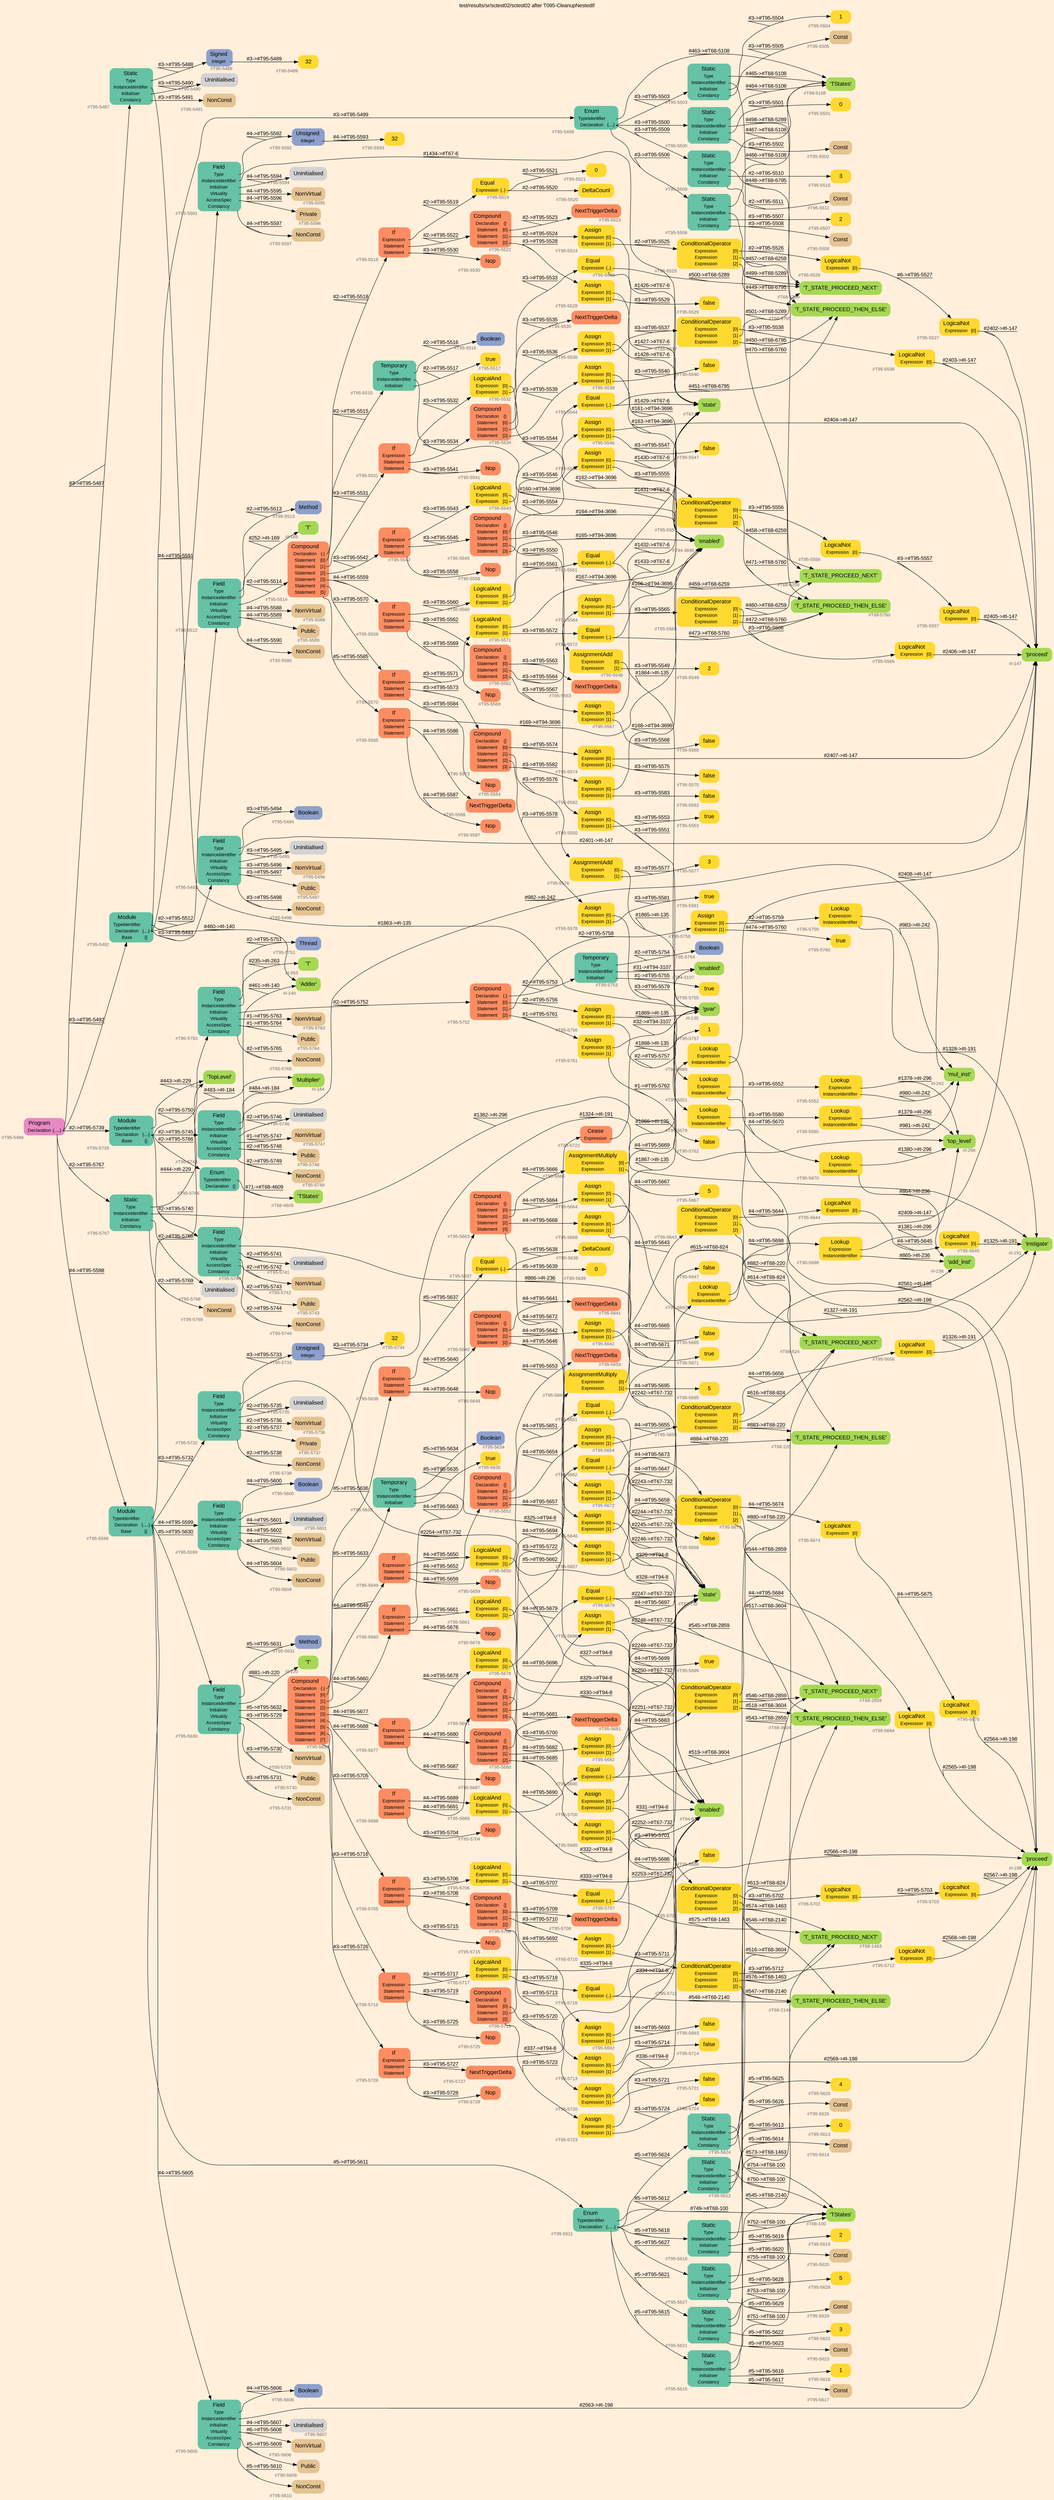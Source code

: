 digraph "test/results/sr/sctest02/sctest02 after T095-CleanupNestedIf" {
label = "test/results/sr/sctest02/sctest02 after T095-CleanupNestedIf"
labelloc = t
graph [
    rankdir = "LR"
    ranksep = 0.3
    bgcolor = antiquewhite1
    color = black
    fontcolor = black
    fontname = "Arial"
];
node [
    fontname = "Arial"
];
edge [
    fontname = "Arial"
];

// -------------------- node figure --------------------
// -------- block #T95-5486 ----------
"#T95-5486" [
    fillcolor = "/set28/4"
    xlabel = "#T95-5486"
    fontsize = "12"
    fontcolor = grey40
    shape = "plaintext"
    label = <<TABLE BORDER="0" CELLBORDER="0" CELLSPACING="0">
     <TR><TD><FONT COLOR="black" POINT-SIZE="15">Program</FONT></TD></TR>
     <TR><TD><FONT COLOR="black" POINT-SIZE="12">Declaration</FONT></TD><TD PORT="port0"><FONT COLOR="black" POINT-SIZE="12">{.....}</FONT></TD></TR>
    </TABLE>>
    style = "rounded,filled"
];

// -------- block #T95-5487 ----------
"#T95-5487" [
    fillcolor = "/set28/1"
    xlabel = "#T95-5487"
    fontsize = "12"
    fontcolor = grey40
    shape = "plaintext"
    label = <<TABLE BORDER="0" CELLBORDER="0" CELLSPACING="0">
     <TR><TD><FONT COLOR="black" POINT-SIZE="15">Static</FONT></TD></TR>
     <TR><TD><FONT COLOR="black" POINT-SIZE="12">Type</FONT></TD><TD PORT="port0"></TD></TR>
     <TR><TD><FONT COLOR="black" POINT-SIZE="12">InstanceIdentifier</FONT></TD><TD PORT="port1"></TD></TR>
     <TR><TD><FONT COLOR="black" POINT-SIZE="12">Initialiser</FONT></TD><TD PORT="port2"></TD></TR>
     <TR><TD><FONT COLOR="black" POINT-SIZE="12">Constancy</FONT></TD><TD PORT="port3"></TD></TR>
    </TABLE>>
    style = "rounded,filled"
];

// -------- block #T95-5488 ----------
"#T95-5488" [
    fillcolor = "/set28/3"
    xlabel = "#T95-5488"
    fontsize = "12"
    fontcolor = grey40
    shape = "plaintext"
    label = <<TABLE BORDER="0" CELLBORDER="0" CELLSPACING="0">
     <TR><TD><FONT COLOR="black" POINT-SIZE="15">Signed</FONT></TD></TR>
     <TR><TD><FONT COLOR="black" POINT-SIZE="12">Integer</FONT></TD><TD PORT="port0"></TD></TR>
    </TABLE>>
    style = "rounded,filled"
];

// -------- block #T95-5489 ----------
"#T95-5489" [
    fillcolor = "/set28/6"
    xlabel = "#T95-5489"
    fontsize = "12"
    fontcolor = grey40
    shape = "plaintext"
    label = <<TABLE BORDER="0" CELLBORDER="0" CELLSPACING="0">
     <TR><TD><FONT COLOR="black" POINT-SIZE="15">32</FONT></TD></TR>
    </TABLE>>
    style = "rounded,filled"
];

// -------- block #I-135 ----------
"#I-135" [
    fillcolor = "/set28/5"
    xlabel = "#I-135"
    fontsize = "12"
    fontcolor = grey40
    shape = "plaintext"
    label = <<TABLE BORDER="0" CELLBORDER="0" CELLSPACING="0">
     <TR><TD><FONT COLOR="black" POINT-SIZE="15">'gvar'</FONT></TD></TR>
    </TABLE>>
    style = "rounded,filled"
];

// -------- block #T95-5490 ----------
"#T95-5490" [
    xlabel = "#T95-5490"
    fontsize = "12"
    fontcolor = grey40
    shape = "plaintext"
    label = <<TABLE BORDER="0" CELLBORDER="0" CELLSPACING="0">
     <TR><TD><FONT COLOR="black" POINT-SIZE="15">Uninitialised</FONT></TD></TR>
    </TABLE>>
    style = "rounded,filled"
];

// -------- block #T95-5491 ----------
"#T95-5491" [
    fillcolor = "/set28/7"
    xlabel = "#T95-5491"
    fontsize = "12"
    fontcolor = grey40
    shape = "plaintext"
    label = <<TABLE BORDER="0" CELLBORDER="0" CELLSPACING="0">
     <TR><TD><FONT COLOR="black" POINT-SIZE="15">NonConst</FONT></TD></TR>
    </TABLE>>
    style = "rounded,filled"
];

// -------- block #T95-5492 ----------
"#T95-5492" [
    fillcolor = "/set28/1"
    xlabel = "#T95-5492"
    fontsize = "12"
    fontcolor = grey40
    shape = "plaintext"
    label = <<TABLE BORDER="0" CELLBORDER="0" CELLSPACING="0">
     <TR><TD><FONT COLOR="black" POINT-SIZE="15">Module</FONT></TD></TR>
     <TR><TD><FONT COLOR="black" POINT-SIZE="12">TypeIdentifier</FONT></TD><TD PORT="port0"></TD></TR>
     <TR><TD><FONT COLOR="black" POINT-SIZE="12">Declaration</FONT></TD><TD PORT="port1"><FONT COLOR="black" POINT-SIZE="12">{....}</FONT></TD></TR>
     <TR><TD><FONT COLOR="black" POINT-SIZE="12">Base</FONT></TD><TD PORT="port2"><FONT COLOR="black" POINT-SIZE="12">{}</FONT></TD></TR>
    </TABLE>>
    style = "rounded,filled"
];

// -------- block #I-140 ----------
"#I-140" [
    fillcolor = "/set28/5"
    xlabel = "#I-140"
    fontsize = "12"
    fontcolor = grey40
    shape = "plaintext"
    label = <<TABLE BORDER="0" CELLBORDER="0" CELLSPACING="0">
     <TR><TD><FONT COLOR="black" POINT-SIZE="15">'Adder'</FONT></TD></TR>
    </TABLE>>
    style = "rounded,filled"
];

// -------- block #T95-5493 ----------
"#T95-5493" [
    fillcolor = "/set28/1"
    xlabel = "#T95-5493"
    fontsize = "12"
    fontcolor = grey40
    shape = "plaintext"
    label = <<TABLE BORDER="0" CELLBORDER="0" CELLSPACING="0">
     <TR><TD><FONT COLOR="black" POINT-SIZE="15">Field</FONT></TD></TR>
     <TR><TD><FONT COLOR="black" POINT-SIZE="12">Type</FONT></TD><TD PORT="port0"></TD></TR>
     <TR><TD><FONT COLOR="black" POINT-SIZE="12">InstanceIdentifier</FONT></TD><TD PORT="port1"></TD></TR>
     <TR><TD><FONT COLOR="black" POINT-SIZE="12">Initialiser</FONT></TD><TD PORT="port2"></TD></TR>
     <TR><TD><FONT COLOR="black" POINT-SIZE="12">Virtuality</FONT></TD><TD PORT="port3"></TD></TR>
     <TR><TD><FONT COLOR="black" POINT-SIZE="12">AccessSpec</FONT></TD><TD PORT="port4"></TD></TR>
     <TR><TD><FONT COLOR="black" POINT-SIZE="12">Constancy</FONT></TD><TD PORT="port5"></TD></TR>
    </TABLE>>
    style = "rounded,filled"
];

// -------- block #T95-5494 ----------
"#T95-5494" [
    fillcolor = "/set28/3"
    xlabel = "#T95-5494"
    fontsize = "12"
    fontcolor = grey40
    shape = "plaintext"
    label = <<TABLE BORDER="0" CELLBORDER="0" CELLSPACING="0">
     <TR><TD><FONT COLOR="black" POINT-SIZE="15">Boolean</FONT></TD></TR>
    </TABLE>>
    style = "rounded,filled"
];

// -------- block #I-147 ----------
"#I-147" [
    fillcolor = "/set28/5"
    xlabel = "#I-147"
    fontsize = "12"
    fontcolor = grey40
    shape = "plaintext"
    label = <<TABLE BORDER="0" CELLBORDER="0" CELLSPACING="0">
     <TR><TD><FONT COLOR="black" POINT-SIZE="15">'proceed'</FONT></TD></TR>
    </TABLE>>
    style = "rounded,filled"
];

// -------- block #T95-5495 ----------
"#T95-5495" [
    xlabel = "#T95-5495"
    fontsize = "12"
    fontcolor = grey40
    shape = "plaintext"
    label = <<TABLE BORDER="0" CELLBORDER="0" CELLSPACING="0">
     <TR><TD><FONT COLOR="black" POINT-SIZE="15">Uninitialised</FONT></TD></TR>
    </TABLE>>
    style = "rounded,filled"
];

// -------- block #T95-5496 ----------
"#T95-5496" [
    fillcolor = "/set28/7"
    xlabel = "#T95-5496"
    fontsize = "12"
    fontcolor = grey40
    shape = "plaintext"
    label = <<TABLE BORDER="0" CELLBORDER="0" CELLSPACING="0">
     <TR><TD><FONT COLOR="black" POINT-SIZE="15">NonVirtual</FONT></TD></TR>
    </TABLE>>
    style = "rounded,filled"
];

// -------- block #T95-5497 ----------
"#T95-5497" [
    fillcolor = "/set28/7"
    xlabel = "#T95-5497"
    fontsize = "12"
    fontcolor = grey40
    shape = "plaintext"
    label = <<TABLE BORDER="0" CELLBORDER="0" CELLSPACING="0">
     <TR><TD><FONT COLOR="black" POINT-SIZE="15">Public</FONT></TD></TR>
    </TABLE>>
    style = "rounded,filled"
];

// -------- block #T95-5498 ----------
"#T95-5498" [
    fillcolor = "/set28/7"
    xlabel = "#T95-5498"
    fontsize = "12"
    fontcolor = grey40
    shape = "plaintext"
    label = <<TABLE BORDER="0" CELLBORDER="0" CELLSPACING="0">
     <TR><TD><FONT COLOR="black" POINT-SIZE="15">NonConst</FONT></TD></TR>
    </TABLE>>
    style = "rounded,filled"
];

// -------- block #T95-5499 ----------
"#T95-5499" [
    fillcolor = "/set28/1"
    xlabel = "#T95-5499"
    fontsize = "12"
    fontcolor = grey40
    shape = "plaintext"
    label = <<TABLE BORDER="0" CELLBORDER="0" CELLSPACING="0">
     <TR><TD><FONT COLOR="black" POINT-SIZE="15">Enum</FONT></TD></TR>
     <TR><TD><FONT COLOR="black" POINT-SIZE="12">TypeIdentifier</FONT></TD><TD PORT="port0"></TD></TR>
     <TR><TD><FONT COLOR="black" POINT-SIZE="12">Declaration</FONT></TD><TD PORT="port1"><FONT COLOR="black" POINT-SIZE="12">{....}</FONT></TD></TR>
    </TABLE>>
    style = "rounded,filled"
];

// -------- block #T68-5108 ----------
"#T68-5108" [
    fillcolor = "/set28/5"
    xlabel = "#T68-5108"
    fontsize = "12"
    fontcolor = grey40
    shape = "plaintext"
    label = <<TABLE BORDER="0" CELLBORDER="0" CELLSPACING="0">
     <TR><TD><FONT COLOR="black" POINT-SIZE="15">'TStates'</FONT></TD></TR>
    </TABLE>>
    style = "rounded,filled"
];

// -------- block #T95-5500 ----------
"#T95-5500" [
    fillcolor = "/set28/1"
    xlabel = "#T95-5500"
    fontsize = "12"
    fontcolor = grey40
    shape = "plaintext"
    label = <<TABLE BORDER="0" CELLBORDER="0" CELLSPACING="0">
     <TR><TD><FONT COLOR="black" POINT-SIZE="15">Static</FONT></TD></TR>
     <TR><TD><FONT COLOR="black" POINT-SIZE="12">Type</FONT></TD><TD PORT="port0"></TD></TR>
     <TR><TD><FONT COLOR="black" POINT-SIZE="12">InstanceIdentifier</FONT></TD><TD PORT="port1"></TD></TR>
     <TR><TD><FONT COLOR="black" POINT-SIZE="12">Initialiser</FONT></TD><TD PORT="port2"></TD></TR>
     <TR><TD><FONT COLOR="black" POINT-SIZE="12">Constancy</FONT></TD><TD PORT="port3"></TD></TR>
    </TABLE>>
    style = "rounded,filled"
];

// -------- block #T68-5289 ----------
"#T68-5289" [
    fillcolor = "/set28/5"
    xlabel = "#T68-5289"
    fontsize = "12"
    fontcolor = grey40
    shape = "plaintext"
    label = <<TABLE BORDER="0" CELLBORDER="0" CELLSPACING="0">
     <TR><TD><FONT COLOR="black" POINT-SIZE="15">'T_STATE_PROCEED_NEXT'</FONT></TD></TR>
    </TABLE>>
    style = "rounded,filled"
];

// -------- block #T95-5501 ----------
"#T95-5501" [
    fillcolor = "/set28/6"
    xlabel = "#T95-5501"
    fontsize = "12"
    fontcolor = grey40
    shape = "plaintext"
    label = <<TABLE BORDER="0" CELLBORDER="0" CELLSPACING="0">
     <TR><TD><FONT COLOR="black" POINT-SIZE="15">0</FONT></TD></TR>
    </TABLE>>
    style = "rounded,filled"
];

// -------- block #T95-5502 ----------
"#T95-5502" [
    fillcolor = "/set28/7"
    xlabel = "#T95-5502"
    fontsize = "12"
    fontcolor = grey40
    shape = "plaintext"
    label = <<TABLE BORDER="0" CELLBORDER="0" CELLSPACING="0">
     <TR><TD><FONT COLOR="black" POINT-SIZE="15">Const</FONT></TD></TR>
    </TABLE>>
    style = "rounded,filled"
];

// -------- block #T95-5503 ----------
"#T95-5503" [
    fillcolor = "/set28/1"
    xlabel = "#T95-5503"
    fontsize = "12"
    fontcolor = grey40
    shape = "plaintext"
    label = <<TABLE BORDER="0" CELLBORDER="0" CELLSPACING="0">
     <TR><TD><FONT COLOR="black" POINT-SIZE="15">Static</FONT></TD></TR>
     <TR><TD><FONT COLOR="black" POINT-SIZE="12">Type</FONT></TD><TD PORT="port0"></TD></TR>
     <TR><TD><FONT COLOR="black" POINT-SIZE="12">InstanceIdentifier</FONT></TD><TD PORT="port1"></TD></TR>
     <TR><TD><FONT COLOR="black" POINT-SIZE="12">Initialiser</FONT></TD><TD PORT="port2"></TD></TR>
     <TR><TD><FONT COLOR="black" POINT-SIZE="12">Constancy</FONT></TD><TD PORT="port3"></TD></TR>
    </TABLE>>
    style = "rounded,filled"
];

// -------- block #T68-5760 ----------
"#T68-5760" [
    fillcolor = "/set28/5"
    xlabel = "#T68-5760"
    fontsize = "12"
    fontcolor = grey40
    shape = "plaintext"
    label = <<TABLE BORDER="0" CELLBORDER="0" CELLSPACING="0">
     <TR><TD><FONT COLOR="black" POINT-SIZE="15">'T_STATE_PROCEED_THEN_ELSE'</FONT></TD></TR>
    </TABLE>>
    style = "rounded,filled"
];

// -------- block #T95-5504 ----------
"#T95-5504" [
    fillcolor = "/set28/6"
    xlabel = "#T95-5504"
    fontsize = "12"
    fontcolor = grey40
    shape = "plaintext"
    label = <<TABLE BORDER="0" CELLBORDER="0" CELLSPACING="0">
     <TR><TD><FONT COLOR="black" POINT-SIZE="15">1</FONT></TD></TR>
    </TABLE>>
    style = "rounded,filled"
];

// -------- block #T95-5505 ----------
"#T95-5505" [
    fillcolor = "/set28/7"
    xlabel = "#T95-5505"
    fontsize = "12"
    fontcolor = grey40
    shape = "plaintext"
    label = <<TABLE BORDER="0" CELLBORDER="0" CELLSPACING="0">
     <TR><TD><FONT COLOR="black" POINT-SIZE="15">Const</FONT></TD></TR>
    </TABLE>>
    style = "rounded,filled"
];

// -------- block #T95-5506 ----------
"#T95-5506" [
    fillcolor = "/set28/1"
    xlabel = "#T95-5506"
    fontsize = "12"
    fontcolor = grey40
    shape = "plaintext"
    label = <<TABLE BORDER="0" CELLBORDER="0" CELLSPACING="0">
     <TR><TD><FONT COLOR="black" POINT-SIZE="15">Static</FONT></TD></TR>
     <TR><TD><FONT COLOR="black" POINT-SIZE="12">Type</FONT></TD><TD PORT="port0"></TD></TR>
     <TR><TD><FONT COLOR="black" POINT-SIZE="12">InstanceIdentifier</FONT></TD><TD PORT="port1"></TD></TR>
     <TR><TD><FONT COLOR="black" POINT-SIZE="12">Initialiser</FONT></TD><TD PORT="port2"></TD></TR>
     <TR><TD><FONT COLOR="black" POINT-SIZE="12">Constancy</FONT></TD><TD PORT="port3"></TD></TR>
    </TABLE>>
    style = "rounded,filled"
];

// -------- block #T68-6259 ----------
"#T68-6259" [
    fillcolor = "/set28/5"
    xlabel = "#T68-6259"
    fontsize = "12"
    fontcolor = grey40
    shape = "plaintext"
    label = <<TABLE BORDER="0" CELLBORDER="0" CELLSPACING="0">
     <TR><TD><FONT COLOR="black" POINT-SIZE="15">'T_STATE_PROCEED_NEXT'</FONT></TD></TR>
    </TABLE>>
    style = "rounded,filled"
];

// -------- block #T95-5507 ----------
"#T95-5507" [
    fillcolor = "/set28/6"
    xlabel = "#T95-5507"
    fontsize = "12"
    fontcolor = grey40
    shape = "plaintext"
    label = <<TABLE BORDER="0" CELLBORDER="0" CELLSPACING="0">
     <TR><TD><FONT COLOR="black" POINT-SIZE="15">2</FONT></TD></TR>
    </TABLE>>
    style = "rounded,filled"
];

// -------- block #T95-5508 ----------
"#T95-5508" [
    fillcolor = "/set28/7"
    xlabel = "#T95-5508"
    fontsize = "12"
    fontcolor = grey40
    shape = "plaintext"
    label = <<TABLE BORDER="0" CELLBORDER="0" CELLSPACING="0">
     <TR><TD><FONT COLOR="black" POINT-SIZE="15">Const</FONT></TD></TR>
    </TABLE>>
    style = "rounded,filled"
];

// -------- block #T95-5509 ----------
"#T95-5509" [
    fillcolor = "/set28/1"
    xlabel = "#T95-5509"
    fontsize = "12"
    fontcolor = grey40
    shape = "plaintext"
    label = <<TABLE BORDER="0" CELLBORDER="0" CELLSPACING="0">
     <TR><TD><FONT COLOR="black" POINT-SIZE="15">Static</FONT></TD></TR>
     <TR><TD><FONT COLOR="black" POINT-SIZE="12">Type</FONT></TD><TD PORT="port0"></TD></TR>
     <TR><TD><FONT COLOR="black" POINT-SIZE="12">InstanceIdentifier</FONT></TD><TD PORT="port1"></TD></TR>
     <TR><TD><FONT COLOR="black" POINT-SIZE="12">Initialiser</FONT></TD><TD PORT="port2"></TD></TR>
     <TR><TD><FONT COLOR="black" POINT-SIZE="12">Constancy</FONT></TD><TD PORT="port3"></TD></TR>
    </TABLE>>
    style = "rounded,filled"
];

// -------- block #T68-6795 ----------
"#T68-6795" [
    fillcolor = "/set28/5"
    xlabel = "#T68-6795"
    fontsize = "12"
    fontcolor = grey40
    shape = "plaintext"
    label = <<TABLE BORDER="0" CELLBORDER="0" CELLSPACING="0">
     <TR><TD><FONT COLOR="black" POINT-SIZE="15">'T_STATE_PROCEED_THEN_ELSE'</FONT></TD></TR>
    </TABLE>>
    style = "rounded,filled"
];

// -------- block #T95-5510 ----------
"#T95-5510" [
    fillcolor = "/set28/6"
    xlabel = "#T95-5510"
    fontsize = "12"
    fontcolor = grey40
    shape = "plaintext"
    label = <<TABLE BORDER="0" CELLBORDER="0" CELLSPACING="0">
     <TR><TD><FONT COLOR="black" POINT-SIZE="15">3</FONT></TD></TR>
    </TABLE>>
    style = "rounded,filled"
];

// -------- block #T95-5511 ----------
"#T95-5511" [
    fillcolor = "/set28/7"
    xlabel = "#T95-5511"
    fontsize = "12"
    fontcolor = grey40
    shape = "plaintext"
    label = <<TABLE BORDER="0" CELLBORDER="0" CELLSPACING="0">
     <TR><TD><FONT COLOR="black" POINT-SIZE="15">Const</FONT></TD></TR>
    </TABLE>>
    style = "rounded,filled"
];

// -------- block #T95-5512 ----------
"#T95-5512" [
    fillcolor = "/set28/1"
    xlabel = "#T95-5512"
    fontsize = "12"
    fontcolor = grey40
    shape = "plaintext"
    label = <<TABLE BORDER="0" CELLBORDER="0" CELLSPACING="0">
     <TR><TD><FONT COLOR="black" POINT-SIZE="15">Field</FONT></TD></TR>
     <TR><TD><FONT COLOR="black" POINT-SIZE="12">Type</FONT></TD><TD PORT="port0"></TD></TR>
     <TR><TD><FONT COLOR="black" POINT-SIZE="12">InstanceIdentifier</FONT></TD><TD PORT="port1"></TD></TR>
     <TR><TD><FONT COLOR="black" POINT-SIZE="12">Initialiser</FONT></TD><TD PORT="port2"></TD></TR>
     <TR><TD><FONT COLOR="black" POINT-SIZE="12">Virtuality</FONT></TD><TD PORT="port3"></TD></TR>
     <TR><TD><FONT COLOR="black" POINT-SIZE="12">AccessSpec</FONT></TD><TD PORT="port4"></TD></TR>
     <TR><TD><FONT COLOR="black" POINT-SIZE="12">Constancy</FONT></TD><TD PORT="port5"></TD></TR>
    </TABLE>>
    style = "rounded,filled"
];

// -------- block #T95-5513 ----------
"#T95-5513" [
    fillcolor = "/set28/3"
    xlabel = "#T95-5513"
    fontsize = "12"
    fontcolor = grey40
    shape = "plaintext"
    label = <<TABLE BORDER="0" CELLBORDER="0" CELLSPACING="0">
     <TR><TD><FONT COLOR="black" POINT-SIZE="15">Method</FONT></TD></TR>
    </TABLE>>
    style = "rounded,filled"
];

// -------- block #I-169 ----------
"#I-169" [
    fillcolor = "/set28/5"
    xlabel = "#I-169"
    fontsize = "12"
    fontcolor = grey40
    shape = "plaintext"
    label = <<TABLE BORDER="0" CELLBORDER="0" CELLSPACING="0">
     <TR><TD><FONT COLOR="black" POINT-SIZE="15">'T'</FONT></TD></TR>
    </TABLE>>
    style = "rounded,filled"
];

// -------- block #T95-5514 ----------
"#T95-5514" [
    fillcolor = "/set28/2"
    xlabel = "#T95-5514"
    fontsize = "12"
    fontcolor = grey40
    shape = "plaintext"
    label = <<TABLE BORDER="0" CELLBORDER="0" CELLSPACING="0">
     <TR><TD><FONT COLOR="black" POINT-SIZE="15">Compound</FONT></TD></TR>
     <TR><TD><FONT COLOR="black" POINT-SIZE="12">Declaration</FONT></TD><TD PORT="port0"><FONT COLOR="black" POINT-SIZE="12">{.}</FONT></TD></TR>
     <TR><TD><FONT COLOR="black" POINT-SIZE="12">Statement</FONT></TD><TD PORT="port1"><FONT COLOR="black" POINT-SIZE="12">[0]</FONT></TD></TR>
     <TR><TD><FONT COLOR="black" POINT-SIZE="12">Statement</FONT></TD><TD PORT="port2"><FONT COLOR="black" POINT-SIZE="12">[1]</FONT></TD></TR>
     <TR><TD><FONT COLOR="black" POINT-SIZE="12">Statement</FONT></TD><TD PORT="port3"><FONT COLOR="black" POINT-SIZE="12">[2]</FONT></TD></TR>
     <TR><TD><FONT COLOR="black" POINT-SIZE="12">Statement</FONT></TD><TD PORT="port4"><FONT COLOR="black" POINT-SIZE="12">[3]</FONT></TD></TR>
     <TR><TD><FONT COLOR="black" POINT-SIZE="12">Statement</FONT></TD><TD PORT="port5"><FONT COLOR="black" POINT-SIZE="12">[4]</FONT></TD></TR>
     <TR><TD><FONT COLOR="black" POINT-SIZE="12">Statement</FONT></TD><TD PORT="port6"><FONT COLOR="black" POINT-SIZE="12">[5]</FONT></TD></TR>
    </TABLE>>
    style = "rounded,filled"
];

// -------- block #T95-5515 ----------
"#T95-5515" [
    fillcolor = "/set28/1"
    xlabel = "#T95-5515"
    fontsize = "12"
    fontcolor = grey40
    shape = "plaintext"
    label = <<TABLE BORDER="0" CELLBORDER="0" CELLSPACING="0">
     <TR><TD><FONT COLOR="black" POINT-SIZE="15">Temporary</FONT></TD></TR>
     <TR><TD><FONT COLOR="black" POINT-SIZE="12">Type</FONT></TD><TD PORT="port0"></TD></TR>
     <TR><TD><FONT COLOR="black" POINT-SIZE="12">InstanceIdentifier</FONT></TD><TD PORT="port1"></TD></TR>
     <TR><TD><FONT COLOR="black" POINT-SIZE="12">Initialiser</FONT></TD><TD PORT="port2"></TD></TR>
    </TABLE>>
    style = "rounded,filled"
];

// -------- block #T95-5516 ----------
"#T95-5516" [
    fillcolor = "/set28/3"
    xlabel = "#T95-5516"
    fontsize = "12"
    fontcolor = grey40
    shape = "plaintext"
    label = <<TABLE BORDER="0" CELLBORDER="0" CELLSPACING="0">
     <TR><TD><FONT COLOR="black" POINT-SIZE="15">Boolean</FONT></TD></TR>
    </TABLE>>
    style = "rounded,filled"
];

// -------- block #T94-3696 ----------
"#T94-3696" [
    fillcolor = "/set28/5"
    xlabel = "#T94-3696"
    fontsize = "12"
    fontcolor = grey40
    shape = "plaintext"
    label = <<TABLE BORDER="0" CELLBORDER="0" CELLSPACING="0">
     <TR><TD><FONT COLOR="black" POINT-SIZE="15">'enabled'</FONT></TD></TR>
    </TABLE>>
    style = "rounded,filled"
];

// -------- block #T95-5517 ----------
"#T95-5517" [
    fillcolor = "/set28/6"
    xlabel = "#T95-5517"
    fontsize = "12"
    fontcolor = grey40
    shape = "plaintext"
    label = <<TABLE BORDER="0" CELLBORDER="0" CELLSPACING="0">
     <TR><TD><FONT COLOR="black" POINT-SIZE="15">true</FONT></TD></TR>
    </TABLE>>
    style = "rounded,filled"
];

// -------- block #T95-5518 ----------
"#T95-5518" [
    fillcolor = "/set28/2"
    xlabel = "#T95-5518"
    fontsize = "12"
    fontcolor = grey40
    shape = "plaintext"
    label = <<TABLE BORDER="0" CELLBORDER="0" CELLSPACING="0">
     <TR><TD><FONT COLOR="black" POINT-SIZE="15">If</FONT></TD></TR>
     <TR><TD><FONT COLOR="black" POINT-SIZE="12">Expression</FONT></TD><TD PORT="port0"></TD></TR>
     <TR><TD><FONT COLOR="black" POINT-SIZE="12">Statement</FONT></TD><TD PORT="port1"></TD></TR>
     <TR><TD><FONT COLOR="black" POINT-SIZE="12">Statement</FONT></TD><TD PORT="port2"></TD></TR>
    </TABLE>>
    style = "rounded,filled"
];

// -------- block #T95-5519 ----------
"#T95-5519" [
    fillcolor = "/set28/6"
    xlabel = "#T95-5519"
    fontsize = "12"
    fontcolor = grey40
    shape = "plaintext"
    label = <<TABLE BORDER="0" CELLBORDER="0" CELLSPACING="0">
     <TR><TD><FONT COLOR="black" POINT-SIZE="15">Equal</FONT></TD></TR>
     <TR><TD><FONT COLOR="black" POINT-SIZE="12">Expression</FONT></TD><TD PORT="port0"><FONT COLOR="black" POINT-SIZE="12">{..}</FONT></TD></TR>
    </TABLE>>
    style = "rounded,filled"
];

// -------- block #T95-5520 ----------
"#T95-5520" [
    fillcolor = "/set28/6"
    xlabel = "#T95-5520"
    fontsize = "12"
    fontcolor = grey40
    shape = "plaintext"
    label = <<TABLE BORDER="0" CELLBORDER="0" CELLSPACING="0">
     <TR><TD><FONT COLOR="black" POINT-SIZE="15">DeltaCount</FONT></TD></TR>
    </TABLE>>
    style = "rounded,filled"
];

// -------- block #T95-5521 ----------
"#T95-5521" [
    fillcolor = "/set28/6"
    xlabel = "#T95-5521"
    fontsize = "12"
    fontcolor = grey40
    shape = "plaintext"
    label = <<TABLE BORDER="0" CELLBORDER="0" CELLSPACING="0">
     <TR><TD><FONT COLOR="black" POINT-SIZE="15">0</FONT></TD></TR>
    </TABLE>>
    style = "rounded,filled"
];

// -------- block #T95-5522 ----------
"#T95-5522" [
    fillcolor = "/set28/2"
    xlabel = "#T95-5522"
    fontsize = "12"
    fontcolor = grey40
    shape = "plaintext"
    label = <<TABLE BORDER="0" CELLBORDER="0" CELLSPACING="0">
     <TR><TD><FONT COLOR="black" POINT-SIZE="15">Compound</FONT></TD></TR>
     <TR><TD><FONT COLOR="black" POINT-SIZE="12">Declaration</FONT></TD><TD PORT="port0"><FONT COLOR="black" POINT-SIZE="12">{}</FONT></TD></TR>
     <TR><TD><FONT COLOR="black" POINT-SIZE="12">Statement</FONT></TD><TD PORT="port1"><FONT COLOR="black" POINT-SIZE="12">[0]</FONT></TD></TR>
     <TR><TD><FONT COLOR="black" POINT-SIZE="12">Statement</FONT></TD><TD PORT="port2"><FONT COLOR="black" POINT-SIZE="12">[1]</FONT></TD></TR>
     <TR><TD><FONT COLOR="black" POINT-SIZE="12">Statement</FONT></TD><TD PORT="port3"><FONT COLOR="black" POINT-SIZE="12">[2]</FONT></TD></TR>
    </TABLE>>
    style = "rounded,filled"
];

// -------- block #T95-5523 ----------
"#T95-5523" [
    fillcolor = "/set28/2"
    xlabel = "#T95-5523"
    fontsize = "12"
    fontcolor = grey40
    shape = "plaintext"
    label = <<TABLE BORDER="0" CELLBORDER="0" CELLSPACING="0">
     <TR><TD><FONT COLOR="black" POINT-SIZE="15">NextTriggerDelta</FONT></TD></TR>
    </TABLE>>
    style = "rounded,filled"
];

// -------- block #T95-5524 ----------
"#T95-5524" [
    fillcolor = "/set28/6"
    xlabel = "#T95-5524"
    fontsize = "12"
    fontcolor = grey40
    shape = "plaintext"
    label = <<TABLE BORDER="0" CELLBORDER="0" CELLSPACING="0">
     <TR><TD><FONT COLOR="black" POINT-SIZE="15">Assign</FONT></TD></TR>
     <TR><TD><FONT COLOR="black" POINT-SIZE="12">Expression</FONT></TD><TD PORT="port0"><FONT COLOR="black" POINT-SIZE="12">[0]</FONT></TD></TR>
     <TR><TD><FONT COLOR="black" POINT-SIZE="12">Expression</FONT></TD><TD PORT="port1"><FONT COLOR="black" POINT-SIZE="12">[1]</FONT></TD></TR>
    </TABLE>>
    style = "rounded,filled"
];

// -------- block #T67-6 ----------
"#T67-6" [
    fillcolor = "/set28/5"
    xlabel = "#T67-6"
    fontsize = "12"
    fontcolor = grey40
    shape = "plaintext"
    label = <<TABLE BORDER="0" CELLBORDER="0" CELLSPACING="0">
     <TR><TD><FONT COLOR="black" POINT-SIZE="15">'state'</FONT></TD></TR>
    </TABLE>>
    style = "rounded,filled"
];

// -------- block #T95-5525 ----------
"#T95-5525" [
    fillcolor = "/set28/6"
    xlabel = "#T95-5525"
    fontsize = "12"
    fontcolor = grey40
    shape = "plaintext"
    label = <<TABLE BORDER="0" CELLBORDER="0" CELLSPACING="0">
     <TR><TD><FONT COLOR="black" POINT-SIZE="15">ConditionalOperator</FONT></TD></TR>
     <TR><TD><FONT COLOR="black" POINT-SIZE="12">Expression</FONT></TD><TD PORT="port0"><FONT COLOR="black" POINT-SIZE="12">[0]</FONT></TD></TR>
     <TR><TD><FONT COLOR="black" POINT-SIZE="12">Expression</FONT></TD><TD PORT="port1"><FONT COLOR="black" POINT-SIZE="12">[1]</FONT></TD></TR>
     <TR><TD><FONT COLOR="black" POINT-SIZE="12">Expression</FONT></TD><TD PORT="port2"><FONT COLOR="black" POINT-SIZE="12">[2]</FONT></TD></TR>
    </TABLE>>
    style = "rounded,filled"
];

// -------- block #T95-5526 ----------
"#T95-5526" [
    fillcolor = "/set28/6"
    xlabel = "#T95-5526"
    fontsize = "12"
    fontcolor = grey40
    shape = "plaintext"
    label = <<TABLE BORDER="0" CELLBORDER="0" CELLSPACING="0">
     <TR><TD><FONT COLOR="black" POINT-SIZE="15">LogicalNot</FONT></TD></TR>
     <TR><TD><FONT COLOR="black" POINT-SIZE="12">Expression</FONT></TD><TD PORT="port0"><FONT COLOR="black" POINT-SIZE="12">[0]</FONT></TD></TR>
    </TABLE>>
    style = "rounded,filled"
];

// -------- block #T95-5527 ----------
"#T95-5527" [
    fillcolor = "/set28/6"
    xlabel = "#T95-5527"
    fontsize = "12"
    fontcolor = grey40
    shape = "plaintext"
    label = <<TABLE BORDER="0" CELLBORDER="0" CELLSPACING="0">
     <TR><TD><FONT COLOR="black" POINT-SIZE="15">LogicalNot</FONT></TD></TR>
     <TR><TD><FONT COLOR="black" POINT-SIZE="12">Expression</FONT></TD><TD PORT="port0"><FONT COLOR="black" POINT-SIZE="12">[0]</FONT></TD></TR>
    </TABLE>>
    style = "rounded,filled"
];

// -------- block #T95-5528 ----------
"#T95-5528" [
    fillcolor = "/set28/6"
    xlabel = "#T95-5528"
    fontsize = "12"
    fontcolor = grey40
    shape = "plaintext"
    label = <<TABLE BORDER="0" CELLBORDER="0" CELLSPACING="0">
     <TR><TD><FONT COLOR="black" POINT-SIZE="15">Assign</FONT></TD></TR>
     <TR><TD><FONT COLOR="black" POINT-SIZE="12">Expression</FONT></TD><TD PORT="port0"><FONT COLOR="black" POINT-SIZE="12">[0]</FONT></TD></TR>
     <TR><TD><FONT COLOR="black" POINT-SIZE="12">Expression</FONT></TD><TD PORT="port1"><FONT COLOR="black" POINT-SIZE="12">[1]</FONT></TD></TR>
    </TABLE>>
    style = "rounded,filled"
];

// -------- block #T95-5529 ----------
"#T95-5529" [
    fillcolor = "/set28/6"
    xlabel = "#T95-5529"
    fontsize = "12"
    fontcolor = grey40
    shape = "plaintext"
    label = <<TABLE BORDER="0" CELLBORDER="0" CELLSPACING="0">
     <TR><TD><FONT COLOR="black" POINT-SIZE="15">false</FONT></TD></TR>
    </TABLE>>
    style = "rounded,filled"
];

// -------- block #T95-5530 ----------
"#T95-5530" [
    fillcolor = "/set28/2"
    xlabel = "#T95-5530"
    fontsize = "12"
    fontcolor = grey40
    shape = "plaintext"
    label = <<TABLE BORDER="0" CELLBORDER="0" CELLSPACING="0">
     <TR><TD><FONT COLOR="black" POINT-SIZE="15">Nop</FONT></TD></TR>
    </TABLE>>
    style = "rounded,filled"
];

// -------- block #T95-5531 ----------
"#T95-5531" [
    fillcolor = "/set28/2"
    xlabel = "#T95-5531"
    fontsize = "12"
    fontcolor = grey40
    shape = "plaintext"
    label = <<TABLE BORDER="0" CELLBORDER="0" CELLSPACING="0">
     <TR><TD><FONT COLOR="black" POINT-SIZE="15">If</FONT></TD></TR>
     <TR><TD><FONT COLOR="black" POINT-SIZE="12">Expression</FONT></TD><TD PORT="port0"></TD></TR>
     <TR><TD><FONT COLOR="black" POINT-SIZE="12">Statement</FONT></TD><TD PORT="port1"></TD></TR>
     <TR><TD><FONT COLOR="black" POINT-SIZE="12">Statement</FONT></TD><TD PORT="port2"></TD></TR>
    </TABLE>>
    style = "rounded,filled"
];

// -------- block #T95-5532 ----------
"#T95-5532" [
    fillcolor = "/set28/6"
    xlabel = "#T95-5532"
    fontsize = "12"
    fontcolor = grey40
    shape = "plaintext"
    label = <<TABLE BORDER="0" CELLBORDER="0" CELLSPACING="0">
     <TR><TD><FONT COLOR="black" POINT-SIZE="15">LogicalAnd</FONT></TD></TR>
     <TR><TD><FONT COLOR="black" POINT-SIZE="12">Expression</FONT></TD><TD PORT="port0"><FONT COLOR="black" POINT-SIZE="12">[0]</FONT></TD></TR>
     <TR><TD><FONT COLOR="black" POINT-SIZE="12">Expression</FONT></TD><TD PORT="port1"><FONT COLOR="black" POINT-SIZE="12">[1]</FONT></TD></TR>
    </TABLE>>
    style = "rounded,filled"
];

// -------- block #T95-5533 ----------
"#T95-5533" [
    fillcolor = "/set28/6"
    xlabel = "#T95-5533"
    fontsize = "12"
    fontcolor = grey40
    shape = "plaintext"
    label = <<TABLE BORDER="0" CELLBORDER="0" CELLSPACING="0">
     <TR><TD><FONT COLOR="black" POINT-SIZE="15">Equal</FONT></TD></TR>
     <TR><TD><FONT COLOR="black" POINT-SIZE="12">Expression</FONT></TD><TD PORT="port0"><FONT COLOR="black" POINT-SIZE="12">{..}</FONT></TD></TR>
    </TABLE>>
    style = "rounded,filled"
];

// -------- block #T95-5534 ----------
"#T95-5534" [
    fillcolor = "/set28/2"
    xlabel = "#T95-5534"
    fontsize = "12"
    fontcolor = grey40
    shape = "plaintext"
    label = <<TABLE BORDER="0" CELLBORDER="0" CELLSPACING="0">
     <TR><TD><FONT COLOR="black" POINT-SIZE="15">Compound</FONT></TD></TR>
     <TR><TD><FONT COLOR="black" POINT-SIZE="12">Declaration</FONT></TD><TD PORT="port0"><FONT COLOR="black" POINT-SIZE="12">{}</FONT></TD></TR>
     <TR><TD><FONT COLOR="black" POINT-SIZE="12">Statement</FONT></TD><TD PORT="port1"><FONT COLOR="black" POINT-SIZE="12">[0]</FONT></TD></TR>
     <TR><TD><FONT COLOR="black" POINT-SIZE="12">Statement</FONT></TD><TD PORT="port2"><FONT COLOR="black" POINT-SIZE="12">[1]</FONT></TD></TR>
     <TR><TD><FONT COLOR="black" POINT-SIZE="12">Statement</FONT></TD><TD PORT="port3"><FONT COLOR="black" POINT-SIZE="12">[2]</FONT></TD></TR>
    </TABLE>>
    style = "rounded,filled"
];

// -------- block #T95-5535 ----------
"#T95-5535" [
    fillcolor = "/set28/2"
    xlabel = "#T95-5535"
    fontsize = "12"
    fontcolor = grey40
    shape = "plaintext"
    label = <<TABLE BORDER="0" CELLBORDER="0" CELLSPACING="0">
     <TR><TD><FONT COLOR="black" POINT-SIZE="15">NextTriggerDelta</FONT></TD></TR>
    </TABLE>>
    style = "rounded,filled"
];

// -------- block #T95-5536 ----------
"#T95-5536" [
    fillcolor = "/set28/6"
    xlabel = "#T95-5536"
    fontsize = "12"
    fontcolor = grey40
    shape = "plaintext"
    label = <<TABLE BORDER="0" CELLBORDER="0" CELLSPACING="0">
     <TR><TD><FONT COLOR="black" POINT-SIZE="15">Assign</FONT></TD></TR>
     <TR><TD><FONT COLOR="black" POINT-SIZE="12">Expression</FONT></TD><TD PORT="port0"><FONT COLOR="black" POINT-SIZE="12">[0]</FONT></TD></TR>
     <TR><TD><FONT COLOR="black" POINT-SIZE="12">Expression</FONT></TD><TD PORT="port1"><FONT COLOR="black" POINT-SIZE="12">[1]</FONT></TD></TR>
    </TABLE>>
    style = "rounded,filled"
];

// -------- block #T95-5537 ----------
"#T95-5537" [
    fillcolor = "/set28/6"
    xlabel = "#T95-5537"
    fontsize = "12"
    fontcolor = grey40
    shape = "plaintext"
    label = <<TABLE BORDER="0" CELLBORDER="0" CELLSPACING="0">
     <TR><TD><FONT COLOR="black" POINT-SIZE="15">ConditionalOperator</FONT></TD></TR>
     <TR><TD><FONT COLOR="black" POINT-SIZE="12">Expression</FONT></TD><TD PORT="port0"><FONT COLOR="black" POINT-SIZE="12">[0]</FONT></TD></TR>
     <TR><TD><FONT COLOR="black" POINT-SIZE="12">Expression</FONT></TD><TD PORT="port1"><FONT COLOR="black" POINT-SIZE="12">[1]</FONT></TD></TR>
     <TR><TD><FONT COLOR="black" POINT-SIZE="12">Expression</FONT></TD><TD PORT="port2"><FONT COLOR="black" POINT-SIZE="12">[2]</FONT></TD></TR>
    </TABLE>>
    style = "rounded,filled"
];

// -------- block #T95-5538 ----------
"#T95-5538" [
    fillcolor = "/set28/6"
    xlabel = "#T95-5538"
    fontsize = "12"
    fontcolor = grey40
    shape = "plaintext"
    label = <<TABLE BORDER="0" CELLBORDER="0" CELLSPACING="0">
     <TR><TD><FONT COLOR="black" POINT-SIZE="15">LogicalNot</FONT></TD></TR>
     <TR><TD><FONT COLOR="black" POINT-SIZE="12">Expression</FONT></TD><TD PORT="port0"><FONT COLOR="black" POINT-SIZE="12">[0]</FONT></TD></TR>
    </TABLE>>
    style = "rounded,filled"
];

// -------- block #T95-5539 ----------
"#T95-5539" [
    fillcolor = "/set28/6"
    xlabel = "#T95-5539"
    fontsize = "12"
    fontcolor = grey40
    shape = "plaintext"
    label = <<TABLE BORDER="0" CELLBORDER="0" CELLSPACING="0">
     <TR><TD><FONT COLOR="black" POINT-SIZE="15">Assign</FONT></TD></TR>
     <TR><TD><FONT COLOR="black" POINT-SIZE="12">Expression</FONT></TD><TD PORT="port0"><FONT COLOR="black" POINT-SIZE="12">[0]</FONT></TD></TR>
     <TR><TD><FONT COLOR="black" POINT-SIZE="12">Expression</FONT></TD><TD PORT="port1"><FONT COLOR="black" POINT-SIZE="12">[1]</FONT></TD></TR>
    </TABLE>>
    style = "rounded,filled"
];

// -------- block #T95-5540 ----------
"#T95-5540" [
    fillcolor = "/set28/6"
    xlabel = "#T95-5540"
    fontsize = "12"
    fontcolor = grey40
    shape = "plaintext"
    label = <<TABLE BORDER="0" CELLBORDER="0" CELLSPACING="0">
     <TR><TD><FONT COLOR="black" POINT-SIZE="15">false</FONT></TD></TR>
    </TABLE>>
    style = "rounded,filled"
];

// -------- block #T95-5541 ----------
"#T95-5541" [
    fillcolor = "/set28/2"
    xlabel = "#T95-5541"
    fontsize = "12"
    fontcolor = grey40
    shape = "plaintext"
    label = <<TABLE BORDER="0" CELLBORDER="0" CELLSPACING="0">
     <TR><TD><FONT COLOR="black" POINT-SIZE="15">Nop</FONT></TD></TR>
    </TABLE>>
    style = "rounded,filled"
];

// -------- block #T95-5542 ----------
"#T95-5542" [
    fillcolor = "/set28/2"
    xlabel = "#T95-5542"
    fontsize = "12"
    fontcolor = grey40
    shape = "plaintext"
    label = <<TABLE BORDER="0" CELLBORDER="0" CELLSPACING="0">
     <TR><TD><FONT COLOR="black" POINT-SIZE="15">If</FONT></TD></TR>
     <TR><TD><FONT COLOR="black" POINT-SIZE="12">Expression</FONT></TD><TD PORT="port0"></TD></TR>
     <TR><TD><FONT COLOR="black" POINT-SIZE="12">Statement</FONT></TD><TD PORT="port1"></TD></TR>
     <TR><TD><FONT COLOR="black" POINT-SIZE="12">Statement</FONT></TD><TD PORT="port2"></TD></TR>
    </TABLE>>
    style = "rounded,filled"
];

// -------- block #T95-5543 ----------
"#T95-5543" [
    fillcolor = "/set28/6"
    xlabel = "#T95-5543"
    fontsize = "12"
    fontcolor = grey40
    shape = "plaintext"
    label = <<TABLE BORDER="0" CELLBORDER="0" CELLSPACING="0">
     <TR><TD><FONT COLOR="black" POINT-SIZE="15">LogicalAnd</FONT></TD></TR>
     <TR><TD><FONT COLOR="black" POINT-SIZE="12">Expression</FONT></TD><TD PORT="port0"><FONT COLOR="black" POINT-SIZE="12">[0]</FONT></TD></TR>
     <TR><TD><FONT COLOR="black" POINT-SIZE="12">Expression</FONT></TD><TD PORT="port1"><FONT COLOR="black" POINT-SIZE="12">[1]</FONT></TD></TR>
    </TABLE>>
    style = "rounded,filled"
];

// -------- block #T95-5544 ----------
"#T95-5544" [
    fillcolor = "/set28/6"
    xlabel = "#T95-5544"
    fontsize = "12"
    fontcolor = grey40
    shape = "plaintext"
    label = <<TABLE BORDER="0" CELLBORDER="0" CELLSPACING="0">
     <TR><TD><FONT COLOR="black" POINT-SIZE="15">Equal</FONT></TD></TR>
     <TR><TD><FONT COLOR="black" POINT-SIZE="12">Expression</FONT></TD><TD PORT="port0"><FONT COLOR="black" POINT-SIZE="12">{..}</FONT></TD></TR>
    </TABLE>>
    style = "rounded,filled"
];

// -------- block #T95-5545 ----------
"#T95-5545" [
    fillcolor = "/set28/2"
    xlabel = "#T95-5545"
    fontsize = "12"
    fontcolor = grey40
    shape = "plaintext"
    label = <<TABLE BORDER="0" CELLBORDER="0" CELLSPACING="0">
     <TR><TD><FONT COLOR="black" POINT-SIZE="15">Compound</FONT></TD></TR>
     <TR><TD><FONT COLOR="black" POINT-SIZE="12">Declaration</FONT></TD><TD PORT="port0"><FONT COLOR="black" POINT-SIZE="12">{}</FONT></TD></TR>
     <TR><TD><FONT COLOR="black" POINT-SIZE="12">Statement</FONT></TD><TD PORT="port1"><FONT COLOR="black" POINT-SIZE="12">[0]</FONT></TD></TR>
     <TR><TD><FONT COLOR="black" POINT-SIZE="12">Statement</FONT></TD><TD PORT="port2"><FONT COLOR="black" POINT-SIZE="12">[1]</FONT></TD></TR>
     <TR><TD><FONT COLOR="black" POINT-SIZE="12">Statement</FONT></TD><TD PORT="port3"><FONT COLOR="black" POINT-SIZE="12">[2]</FONT></TD></TR>
     <TR><TD><FONT COLOR="black" POINT-SIZE="12">Statement</FONT></TD><TD PORT="port4"><FONT COLOR="black" POINT-SIZE="12">[3]</FONT></TD></TR>
    </TABLE>>
    style = "rounded,filled"
];

// -------- block #T95-5546 ----------
"#T95-5546" [
    fillcolor = "/set28/6"
    xlabel = "#T95-5546"
    fontsize = "12"
    fontcolor = grey40
    shape = "plaintext"
    label = <<TABLE BORDER="0" CELLBORDER="0" CELLSPACING="0">
     <TR><TD><FONT COLOR="black" POINT-SIZE="15">Assign</FONT></TD></TR>
     <TR><TD><FONT COLOR="black" POINT-SIZE="12">Expression</FONT></TD><TD PORT="port0"><FONT COLOR="black" POINT-SIZE="12">[0]</FONT></TD></TR>
     <TR><TD><FONT COLOR="black" POINT-SIZE="12">Expression</FONT></TD><TD PORT="port1"><FONT COLOR="black" POINT-SIZE="12">[1]</FONT></TD></TR>
    </TABLE>>
    style = "rounded,filled"
];

// -------- block #T95-5547 ----------
"#T95-5547" [
    fillcolor = "/set28/6"
    xlabel = "#T95-5547"
    fontsize = "12"
    fontcolor = grey40
    shape = "plaintext"
    label = <<TABLE BORDER="0" CELLBORDER="0" CELLSPACING="0">
     <TR><TD><FONT COLOR="black" POINT-SIZE="15">false</FONT></TD></TR>
    </TABLE>>
    style = "rounded,filled"
];

// -------- block #T95-5548 ----------
"#T95-5548" [
    fillcolor = "/set28/6"
    xlabel = "#T95-5548"
    fontsize = "12"
    fontcolor = grey40
    shape = "plaintext"
    label = <<TABLE BORDER="0" CELLBORDER="0" CELLSPACING="0">
     <TR><TD><FONT COLOR="black" POINT-SIZE="15">AssignmentAdd</FONT></TD></TR>
     <TR><TD><FONT COLOR="black" POINT-SIZE="12">Expression</FONT></TD><TD PORT="port0"><FONT COLOR="black" POINT-SIZE="12">[0]</FONT></TD></TR>
     <TR><TD><FONT COLOR="black" POINT-SIZE="12">Expression</FONT></TD><TD PORT="port1"><FONT COLOR="black" POINT-SIZE="12">[1]</FONT></TD></TR>
    </TABLE>>
    style = "rounded,filled"
];

// -------- block #T95-5549 ----------
"#T95-5549" [
    fillcolor = "/set28/6"
    xlabel = "#T95-5549"
    fontsize = "12"
    fontcolor = grey40
    shape = "plaintext"
    label = <<TABLE BORDER="0" CELLBORDER="0" CELLSPACING="0">
     <TR><TD><FONT COLOR="black" POINT-SIZE="15">2</FONT></TD></TR>
    </TABLE>>
    style = "rounded,filled"
];

// -------- block #T95-5550 ----------
"#T95-5550" [
    fillcolor = "/set28/6"
    xlabel = "#T95-5550"
    fontsize = "12"
    fontcolor = grey40
    shape = "plaintext"
    label = <<TABLE BORDER="0" CELLBORDER="0" CELLSPACING="0">
     <TR><TD><FONT COLOR="black" POINT-SIZE="15">Assign</FONT></TD></TR>
     <TR><TD><FONT COLOR="black" POINT-SIZE="12">Expression</FONT></TD><TD PORT="port0"><FONT COLOR="black" POINT-SIZE="12">[0]</FONT></TD></TR>
     <TR><TD><FONT COLOR="black" POINT-SIZE="12">Expression</FONT></TD><TD PORT="port1"><FONT COLOR="black" POINT-SIZE="12">[1]</FONT></TD></TR>
    </TABLE>>
    style = "rounded,filled"
];

// -------- block #T95-5551 ----------
"#T95-5551" [
    fillcolor = "/set28/6"
    xlabel = "#T95-5551"
    fontsize = "12"
    fontcolor = grey40
    shape = "plaintext"
    label = <<TABLE BORDER="0" CELLBORDER="0" CELLSPACING="0">
     <TR><TD><FONT COLOR="black" POINT-SIZE="15">Lookup</FONT></TD></TR>
     <TR><TD><FONT COLOR="black" POINT-SIZE="12">Expression</FONT></TD><TD PORT="port0"></TD></TR>
     <TR><TD><FONT COLOR="black" POINT-SIZE="12">InstanceIdentifier</FONT></TD><TD PORT="port1"></TD></TR>
    </TABLE>>
    style = "rounded,filled"
];

// -------- block #T95-5552 ----------
"#T95-5552" [
    fillcolor = "/set28/6"
    xlabel = "#T95-5552"
    fontsize = "12"
    fontcolor = grey40
    shape = "plaintext"
    label = <<TABLE BORDER="0" CELLBORDER="0" CELLSPACING="0">
     <TR><TD><FONT COLOR="black" POINT-SIZE="15">Lookup</FONT></TD></TR>
     <TR><TD><FONT COLOR="black" POINT-SIZE="12">Expression</FONT></TD><TD PORT="port0"></TD></TR>
     <TR><TD><FONT COLOR="black" POINT-SIZE="12">InstanceIdentifier</FONT></TD><TD PORT="port1"></TD></TR>
    </TABLE>>
    style = "rounded,filled"
];

// -------- block #I-296 ----------
"#I-296" [
    fillcolor = "/set28/5"
    xlabel = "#I-296"
    fontsize = "12"
    fontcolor = grey40
    shape = "plaintext"
    label = <<TABLE BORDER="0" CELLBORDER="0" CELLSPACING="0">
     <TR><TD><FONT COLOR="black" POINT-SIZE="15">'top_level'</FONT></TD></TR>
    </TABLE>>
    style = "rounded,filled"
];

// -------- block #I-242 ----------
"#I-242" [
    fillcolor = "/set28/5"
    xlabel = "#I-242"
    fontsize = "12"
    fontcolor = grey40
    shape = "plaintext"
    label = <<TABLE BORDER="0" CELLBORDER="0" CELLSPACING="0">
     <TR><TD><FONT COLOR="black" POINT-SIZE="15">'mul_inst'</FONT></TD></TR>
    </TABLE>>
    style = "rounded,filled"
];

// -------- block #I-198 ----------
"#I-198" [
    fillcolor = "/set28/5"
    xlabel = "#I-198"
    fontsize = "12"
    fontcolor = grey40
    shape = "plaintext"
    label = <<TABLE BORDER="0" CELLBORDER="0" CELLSPACING="0">
     <TR><TD><FONT COLOR="black" POINT-SIZE="15">'proceed'</FONT></TD></TR>
    </TABLE>>
    style = "rounded,filled"
];

// -------- block #T95-5553 ----------
"#T95-5553" [
    fillcolor = "/set28/6"
    xlabel = "#T95-5553"
    fontsize = "12"
    fontcolor = grey40
    shape = "plaintext"
    label = <<TABLE BORDER="0" CELLBORDER="0" CELLSPACING="0">
     <TR><TD><FONT COLOR="black" POINT-SIZE="15">true</FONT></TD></TR>
    </TABLE>>
    style = "rounded,filled"
];

// -------- block #T95-5554 ----------
"#T95-5554" [
    fillcolor = "/set28/6"
    xlabel = "#T95-5554"
    fontsize = "12"
    fontcolor = grey40
    shape = "plaintext"
    label = <<TABLE BORDER="0" CELLBORDER="0" CELLSPACING="0">
     <TR><TD><FONT COLOR="black" POINT-SIZE="15">Assign</FONT></TD></TR>
     <TR><TD><FONT COLOR="black" POINT-SIZE="12">Expression</FONT></TD><TD PORT="port0"><FONT COLOR="black" POINT-SIZE="12">[0]</FONT></TD></TR>
     <TR><TD><FONT COLOR="black" POINT-SIZE="12">Expression</FONT></TD><TD PORT="port1"><FONT COLOR="black" POINT-SIZE="12">[1]</FONT></TD></TR>
    </TABLE>>
    style = "rounded,filled"
];

// -------- block #T95-5555 ----------
"#T95-5555" [
    fillcolor = "/set28/6"
    xlabel = "#T95-5555"
    fontsize = "12"
    fontcolor = grey40
    shape = "plaintext"
    label = <<TABLE BORDER="0" CELLBORDER="0" CELLSPACING="0">
     <TR><TD><FONT COLOR="black" POINT-SIZE="15">ConditionalOperator</FONT></TD></TR>
     <TR><TD><FONT COLOR="black" POINT-SIZE="12">Expression</FONT></TD><TD PORT="port0"><FONT COLOR="black" POINT-SIZE="12">[0]</FONT></TD></TR>
     <TR><TD><FONT COLOR="black" POINT-SIZE="12">Expression</FONT></TD><TD PORT="port1"><FONT COLOR="black" POINT-SIZE="12">[1]</FONT></TD></TR>
     <TR><TD><FONT COLOR="black" POINT-SIZE="12">Expression</FONT></TD><TD PORT="port2"><FONT COLOR="black" POINT-SIZE="12">[2]</FONT></TD></TR>
    </TABLE>>
    style = "rounded,filled"
];

// -------- block #T95-5556 ----------
"#T95-5556" [
    fillcolor = "/set28/6"
    xlabel = "#T95-5556"
    fontsize = "12"
    fontcolor = grey40
    shape = "plaintext"
    label = <<TABLE BORDER="0" CELLBORDER="0" CELLSPACING="0">
     <TR><TD><FONT COLOR="black" POINT-SIZE="15">LogicalNot</FONT></TD></TR>
     <TR><TD><FONT COLOR="black" POINT-SIZE="12">Expression</FONT></TD><TD PORT="port0"><FONT COLOR="black" POINT-SIZE="12">[0]</FONT></TD></TR>
    </TABLE>>
    style = "rounded,filled"
];

// -------- block #T95-5557 ----------
"#T95-5557" [
    fillcolor = "/set28/6"
    xlabel = "#T95-5557"
    fontsize = "12"
    fontcolor = grey40
    shape = "plaintext"
    label = <<TABLE BORDER="0" CELLBORDER="0" CELLSPACING="0">
     <TR><TD><FONT COLOR="black" POINT-SIZE="15">LogicalNot</FONT></TD></TR>
     <TR><TD><FONT COLOR="black" POINT-SIZE="12">Expression</FONT></TD><TD PORT="port0"><FONT COLOR="black" POINT-SIZE="12">[0]</FONT></TD></TR>
    </TABLE>>
    style = "rounded,filled"
];

// -------- block #T95-5558 ----------
"#T95-5558" [
    fillcolor = "/set28/2"
    xlabel = "#T95-5558"
    fontsize = "12"
    fontcolor = grey40
    shape = "plaintext"
    label = <<TABLE BORDER="0" CELLBORDER="0" CELLSPACING="0">
     <TR><TD><FONT COLOR="black" POINT-SIZE="15">Nop</FONT></TD></TR>
    </TABLE>>
    style = "rounded,filled"
];

// -------- block #T95-5559 ----------
"#T95-5559" [
    fillcolor = "/set28/2"
    xlabel = "#T95-5559"
    fontsize = "12"
    fontcolor = grey40
    shape = "plaintext"
    label = <<TABLE BORDER="0" CELLBORDER="0" CELLSPACING="0">
     <TR><TD><FONT COLOR="black" POINT-SIZE="15">If</FONT></TD></TR>
     <TR><TD><FONT COLOR="black" POINT-SIZE="12">Expression</FONT></TD><TD PORT="port0"></TD></TR>
     <TR><TD><FONT COLOR="black" POINT-SIZE="12">Statement</FONT></TD><TD PORT="port1"></TD></TR>
     <TR><TD><FONT COLOR="black" POINT-SIZE="12">Statement</FONT></TD><TD PORT="port2"></TD></TR>
    </TABLE>>
    style = "rounded,filled"
];

// -------- block #T95-5560 ----------
"#T95-5560" [
    fillcolor = "/set28/6"
    xlabel = "#T95-5560"
    fontsize = "12"
    fontcolor = grey40
    shape = "plaintext"
    label = <<TABLE BORDER="0" CELLBORDER="0" CELLSPACING="0">
     <TR><TD><FONT COLOR="black" POINT-SIZE="15">LogicalAnd</FONT></TD></TR>
     <TR><TD><FONT COLOR="black" POINT-SIZE="12">Expression</FONT></TD><TD PORT="port0"><FONT COLOR="black" POINT-SIZE="12">[0]</FONT></TD></TR>
     <TR><TD><FONT COLOR="black" POINT-SIZE="12">Expression</FONT></TD><TD PORT="port1"><FONT COLOR="black" POINT-SIZE="12">[1]</FONT></TD></TR>
    </TABLE>>
    style = "rounded,filled"
];

// -------- block #T95-5561 ----------
"#T95-5561" [
    fillcolor = "/set28/6"
    xlabel = "#T95-5561"
    fontsize = "12"
    fontcolor = grey40
    shape = "plaintext"
    label = <<TABLE BORDER="0" CELLBORDER="0" CELLSPACING="0">
     <TR><TD><FONT COLOR="black" POINT-SIZE="15">Equal</FONT></TD></TR>
     <TR><TD><FONT COLOR="black" POINT-SIZE="12">Expression</FONT></TD><TD PORT="port0"><FONT COLOR="black" POINT-SIZE="12">{..}</FONT></TD></TR>
    </TABLE>>
    style = "rounded,filled"
];

// -------- block #T95-5562 ----------
"#T95-5562" [
    fillcolor = "/set28/2"
    xlabel = "#T95-5562"
    fontsize = "12"
    fontcolor = grey40
    shape = "plaintext"
    label = <<TABLE BORDER="0" CELLBORDER="0" CELLSPACING="0">
     <TR><TD><FONT COLOR="black" POINT-SIZE="15">Compound</FONT></TD></TR>
     <TR><TD><FONT COLOR="black" POINT-SIZE="12">Declaration</FONT></TD><TD PORT="port0"><FONT COLOR="black" POINT-SIZE="12">{}</FONT></TD></TR>
     <TR><TD><FONT COLOR="black" POINT-SIZE="12">Statement</FONT></TD><TD PORT="port1"><FONT COLOR="black" POINT-SIZE="12">[0]</FONT></TD></TR>
     <TR><TD><FONT COLOR="black" POINT-SIZE="12">Statement</FONT></TD><TD PORT="port2"><FONT COLOR="black" POINT-SIZE="12">[1]</FONT></TD></TR>
     <TR><TD><FONT COLOR="black" POINT-SIZE="12">Statement</FONT></TD><TD PORT="port3"><FONT COLOR="black" POINT-SIZE="12">[2]</FONT></TD></TR>
    </TABLE>>
    style = "rounded,filled"
];

// -------- block #T95-5563 ----------
"#T95-5563" [
    fillcolor = "/set28/2"
    xlabel = "#T95-5563"
    fontsize = "12"
    fontcolor = grey40
    shape = "plaintext"
    label = <<TABLE BORDER="0" CELLBORDER="0" CELLSPACING="0">
     <TR><TD><FONT COLOR="black" POINT-SIZE="15">NextTriggerDelta</FONT></TD></TR>
    </TABLE>>
    style = "rounded,filled"
];

// -------- block #T95-5564 ----------
"#T95-5564" [
    fillcolor = "/set28/6"
    xlabel = "#T95-5564"
    fontsize = "12"
    fontcolor = grey40
    shape = "plaintext"
    label = <<TABLE BORDER="0" CELLBORDER="0" CELLSPACING="0">
     <TR><TD><FONT COLOR="black" POINT-SIZE="15">Assign</FONT></TD></TR>
     <TR><TD><FONT COLOR="black" POINT-SIZE="12">Expression</FONT></TD><TD PORT="port0"><FONT COLOR="black" POINT-SIZE="12">[0]</FONT></TD></TR>
     <TR><TD><FONT COLOR="black" POINT-SIZE="12">Expression</FONT></TD><TD PORT="port1"><FONT COLOR="black" POINT-SIZE="12">[1]</FONT></TD></TR>
    </TABLE>>
    style = "rounded,filled"
];

// -------- block #T95-5565 ----------
"#T95-5565" [
    fillcolor = "/set28/6"
    xlabel = "#T95-5565"
    fontsize = "12"
    fontcolor = grey40
    shape = "plaintext"
    label = <<TABLE BORDER="0" CELLBORDER="0" CELLSPACING="0">
     <TR><TD><FONT COLOR="black" POINT-SIZE="15">ConditionalOperator</FONT></TD></TR>
     <TR><TD><FONT COLOR="black" POINT-SIZE="12">Expression</FONT></TD><TD PORT="port0"><FONT COLOR="black" POINT-SIZE="12">[0]</FONT></TD></TR>
     <TR><TD><FONT COLOR="black" POINT-SIZE="12">Expression</FONT></TD><TD PORT="port1"><FONT COLOR="black" POINT-SIZE="12">[1]</FONT></TD></TR>
     <TR><TD><FONT COLOR="black" POINT-SIZE="12">Expression</FONT></TD><TD PORT="port2"><FONT COLOR="black" POINT-SIZE="12">[2]</FONT></TD></TR>
    </TABLE>>
    style = "rounded,filled"
];

// -------- block #T95-5566 ----------
"#T95-5566" [
    fillcolor = "/set28/6"
    xlabel = "#T95-5566"
    fontsize = "12"
    fontcolor = grey40
    shape = "plaintext"
    label = <<TABLE BORDER="0" CELLBORDER="0" CELLSPACING="0">
     <TR><TD><FONT COLOR="black" POINT-SIZE="15">LogicalNot</FONT></TD></TR>
     <TR><TD><FONT COLOR="black" POINT-SIZE="12">Expression</FONT></TD><TD PORT="port0"><FONT COLOR="black" POINT-SIZE="12">[0]</FONT></TD></TR>
    </TABLE>>
    style = "rounded,filled"
];

// -------- block #T95-5567 ----------
"#T95-5567" [
    fillcolor = "/set28/6"
    xlabel = "#T95-5567"
    fontsize = "12"
    fontcolor = grey40
    shape = "plaintext"
    label = <<TABLE BORDER="0" CELLBORDER="0" CELLSPACING="0">
     <TR><TD><FONT COLOR="black" POINT-SIZE="15">Assign</FONT></TD></TR>
     <TR><TD><FONT COLOR="black" POINT-SIZE="12">Expression</FONT></TD><TD PORT="port0"><FONT COLOR="black" POINT-SIZE="12">[0]</FONT></TD></TR>
     <TR><TD><FONT COLOR="black" POINT-SIZE="12">Expression</FONT></TD><TD PORT="port1"><FONT COLOR="black" POINT-SIZE="12">[1]</FONT></TD></TR>
    </TABLE>>
    style = "rounded,filled"
];

// -------- block #T95-5568 ----------
"#T95-5568" [
    fillcolor = "/set28/6"
    xlabel = "#T95-5568"
    fontsize = "12"
    fontcolor = grey40
    shape = "plaintext"
    label = <<TABLE BORDER="0" CELLBORDER="0" CELLSPACING="0">
     <TR><TD><FONT COLOR="black" POINT-SIZE="15">false</FONT></TD></TR>
    </TABLE>>
    style = "rounded,filled"
];

// -------- block #T95-5569 ----------
"#T95-5569" [
    fillcolor = "/set28/2"
    xlabel = "#T95-5569"
    fontsize = "12"
    fontcolor = grey40
    shape = "plaintext"
    label = <<TABLE BORDER="0" CELLBORDER="0" CELLSPACING="0">
     <TR><TD><FONT COLOR="black" POINT-SIZE="15">Nop</FONT></TD></TR>
    </TABLE>>
    style = "rounded,filled"
];

// -------- block #T95-5570 ----------
"#T95-5570" [
    fillcolor = "/set28/2"
    xlabel = "#T95-5570"
    fontsize = "12"
    fontcolor = grey40
    shape = "plaintext"
    label = <<TABLE BORDER="0" CELLBORDER="0" CELLSPACING="0">
     <TR><TD><FONT COLOR="black" POINT-SIZE="15">If</FONT></TD></TR>
     <TR><TD><FONT COLOR="black" POINT-SIZE="12">Expression</FONT></TD><TD PORT="port0"></TD></TR>
     <TR><TD><FONT COLOR="black" POINT-SIZE="12">Statement</FONT></TD><TD PORT="port1"></TD></TR>
     <TR><TD><FONT COLOR="black" POINT-SIZE="12">Statement</FONT></TD><TD PORT="port2"></TD></TR>
    </TABLE>>
    style = "rounded,filled"
];

// -------- block #T95-5571 ----------
"#T95-5571" [
    fillcolor = "/set28/6"
    xlabel = "#T95-5571"
    fontsize = "12"
    fontcolor = grey40
    shape = "plaintext"
    label = <<TABLE BORDER="0" CELLBORDER="0" CELLSPACING="0">
     <TR><TD><FONT COLOR="black" POINT-SIZE="15">LogicalAnd</FONT></TD></TR>
     <TR><TD><FONT COLOR="black" POINT-SIZE="12">Expression</FONT></TD><TD PORT="port0"><FONT COLOR="black" POINT-SIZE="12">[0]</FONT></TD></TR>
     <TR><TD><FONT COLOR="black" POINT-SIZE="12">Expression</FONT></TD><TD PORT="port1"><FONT COLOR="black" POINT-SIZE="12">[1]</FONT></TD></TR>
    </TABLE>>
    style = "rounded,filled"
];

// -------- block #T95-5572 ----------
"#T95-5572" [
    fillcolor = "/set28/6"
    xlabel = "#T95-5572"
    fontsize = "12"
    fontcolor = grey40
    shape = "plaintext"
    label = <<TABLE BORDER="0" CELLBORDER="0" CELLSPACING="0">
     <TR><TD><FONT COLOR="black" POINT-SIZE="15">Equal</FONT></TD></TR>
     <TR><TD><FONT COLOR="black" POINT-SIZE="12">Expression</FONT></TD><TD PORT="port0"><FONT COLOR="black" POINT-SIZE="12">{..}</FONT></TD></TR>
    </TABLE>>
    style = "rounded,filled"
];

// -------- block #T95-5573 ----------
"#T95-5573" [
    fillcolor = "/set28/2"
    xlabel = "#T95-5573"
    fontsize = "12"
    fontcolor = grey40
    shape = "plaintext"
    label = <<TABLE BORDER="0" CELLBORDER="0" CELLSPACING="0">
     <TR><TD><FONT COLOR="black" POINT-SIZE="15">Compound</FONT></TD></TR>
     <TR><TD><FONT COLOR="black" POINT-SIZE="12">Declaration</FONT></TD><TD PORT="port0"><FONT COLOR="black" POINT-SIZE="12">{}</FONT></TD></TR>
     <TR><TD><FONT COLOR="black" POINT-SIZE="12">Statement</FONT></TD><TD PORT="port1"><FONT COLOR="black" POINT-SIZE="12">[0]</FONT></TD></TR>
     <TR><TD><FONT COLOR="black" POINT-SIZE="12">Statement</FONT></TD><TD PORT="port2"><FONT COLOR="black" POINT-SIZE="12">[1]</FONT></TD></TR>
     <TR><TD><FONT COLOR="black" POINT-SIZE="12">Statement</FONT></TD><TD PORT="port3"><FONT COLOR="black" POINT-SIZE="12">[2]</FONT></TD></TR>
     <TR><TD><FONT COLOR="black" POINT-SIZE="12">Statement</FONT></TD><TD PORT="port4"><FONT COLOR="black" POINT-SIZE="12">[3]</FONT></TD></TR>
    </TABLE>>
    style = "rounded,filled"
];

// -------- block #T95-5574 ----------
"#T95-5574" [
    fillcolor = "/set28/6"
    xlabel = "#T95-5574"
    fontsize = "12"
    fontcolor = grey40
    shape = "plaintext"
    label = <<TABLE BORDER="0" CELLBORDER="0" CELLSPACING="0">
     <TR><TD><FONT COLOR="black" POINT-SIZE="15">Assign</FONT></TD></TR>
     <TR><TD><FONT COLOR="black" POINT-SIZE="12">Expression</FONT></TD><TD PORT="port0"><FONT COLOR="black" POINT-SIZE="12">[0]</FONT></TD></TR>
     <TR><TD><FONT COLOR="black" POINT-SIZE="12">Expression</FONT></TD><TD PORT="port1"><FONT COLOR="black" POINT-SIZE="12">[1]</FONT></TD></TR>
    </TABLE>>
    style = "rounded,filled"
];

// -------- block #T95-5575 ----------
"#T95-5575" [
    fillcolor = "/set28/6"
    xlabel = "#T95-5575"
    fontsize = "12"
    fontcolor = grey40
    shape = "plaintext"
    label = <<TABLE BORDER="0" CELLBORDER="0" CELLSPACING="0">
     <TR><TD><FONT COLOR="black" POINT-SIZE="15">false</FONT></TD></TR>
    </TABLE>>
    style = "rounded,filled"
];

// -------- block #T95-5576 ----------
"#T95-5576" [
    fillcolor = "/set28/6"
    xlabel = "#T95-5576"
    fontsize = "12"
    fontcolor = grey40
    shape = "plaintext"
    label = <<TABLE BORDER="0" CELLBORDER="0" CELLSPACING="0">
     <TR><TD><FONT COLOR="black" POINT-SIZE="15">AssignmentAdd</FONT></TD></TR>
     <TR><TD><FONT COLOR="black" POINT-SIZE="12">Expression</FONT></TD><TD PORT="port0"><FONT COLOR="black" POINT-SIZE="12">[0]</FONT></TD></TR>
     <TR><TD><FONT COLOR="black" POINT-SIZE="12">Expression</FONT></TD><TD PORT="port1"><FONT COLOR="black" POINT-SIZE="12">[1]</FONT></TD></TR>
    </TABLE>>
    style = "rounded,filled"
];

// -------- block #T95-5577 ----------
"#T95-5577" [
    fillcolor = "/set28/6"
    xlabel = "#T95-5577"
    fontsize = "12"
    fontcolor = grey40
    shape = "plaintext"
    label = <<TABLE BORDER="0" CELLBORDER="0" CELLSPACING="0">
     <TR><TD><FONT COLOR="black" POINT-SIZE="15">3</FONT></TD></TR>
    </TABLE>>
    style = "rounded,filled"
];

// -------- block #T95-5578 ----------
"#T95-5578" [
    fillcolor = "/set28/6"
    xlabel = "#T95-5578"
    fontsize = "12"
    fontcolor = grey40
    shape = "plaintext"
    label = <<TABLE BORDER="0" CELLBORDER="0" CELLSPACING="0">
     <TR><TD><FONT COLOR="black" POINT-SIZE="15">Assign</FONT></TD></TR>
     <TR><TD><FONT COLOR="black" POINT-SIZE="12">Expression</FONT></TD><TD PORT="port0"><FONT COLOR="black" POINT-SIZE="12">[0]</FONT></TD></TR>
     <TR><TD><FONT COLOR="black" POINT-SIZE="12">Expression</FONT></TD><TD PORT="port1"><FONT COLOR="black" POINT-SIZE="12">[1]</FONT></TD></TR>
    </TABLE>>
    style = "rounded,filled"
];

// -------- block #T95-5579 ----------
"#T95-5579" [
    fillcolor = "/set28/6"
    xlabel = "#T95-5579"
    fontsize = "12"
    fontcolor = grey40
    shape = "plaintext"
    label = <<TABLE BORDER="0" CELLBORDER="0" CELLSPACING="0">
     <TR><TD><FONT COLOR="black" POINT-SIZE="15">Lookup</FONT></TD></TR>
     <TR><TD><FONT COLOR="black" POINT-SIZE="12">Expression</FONT></TD><TD PORT="port0"></TD></TR>
     <TR><TD><FONT COLOR="black" POINT-SIZE="12">InstanceIdentifier</FONT></TD><TD PORT="port1"></TD></TR>
    </TABLE>>
    style = "rounded,filled"
];

// -------- block #T95-5580 ----------
"#T95-5580" [
    fillcolor = "/set28/6"
    xlabel = "#T95-5580"
    fontsize = "12"
    fontcolor = grey40
    shape = "plaintext"
    label = <<TABLE BORDER="0" CELLBORDER="0" CELLSPACING="0">
     <TR><TD><FONT COLOR="black" POINT-SIZE="15">Lookup</FONT></TD></TR>
     <TR><TD><FONT COLOR="black" POINT-SIZE="12">Expression</FONT></TD><TD PORT="port0"></TD></TR>
     <TR><TD><FONT COLOR="black" POINT-SIZE="12">InstanceIdentifier</FONT></TD><TD PORT="port1"></TD></TR>
    </TABLE>>
    style = "rounded,filled"
];

// -------- block #T95-5581 ----------
"#T95-5581" [
    fillcolor = "/set28/6"
    xlabel = "#T95-5581"
    fontsize = "12"
    fontcolor = grey40
    shape = "plaintext"
    label = <<TABLE BORDER="0" CELLBORDER="0" CELLSPACING="0">
     <TR><TD><FONT COLOR="black" POINT-SIZE="15">true</FONT></TD></TR>
    </TABLE>>
    style = "rounded,filled"
];

// -------- block #T95-5582 ----------
"#T95-5582" [
    fillcolor = "/set28/6"
    xlabel = "#T95-5582"
    fontsize = "12"
    fontcolor = grey40
    shape = "plaintext"
    label = <<TABLE BORDER="0" CELLBORDER="0" CELLSPACING="0">
     <TR><TD><FONT COLOR="black" POINT-SIZE="15">Assign</FONT></TD></TR>
     <TR><TD><FONT COLOR="black" POINT-SIZE="12">Expression</FONT></TD><TD PORT="port0"><FONT COLOR="black" POINT-SIZE="12">[0]</FONT></TD></TR>
     <TR><TD><FONT COLOR="black" POINT-SIZE="12">Expression</FONT></TD><TD PORT="port1"><FONT COLOR="black" POINT-SIZE="12">[1]</FONT></TD></TR>
    </TABLE>>
    style = "rounded,filled"
];

// -------- block #T95-5583 ----------
"#T95-5583" [
    fillcolor = "/set28/6"
    xlabel = "#T95-5583"
    fontsize = "12"
    fontcolor = grey40
    shape = "plaintext"
    label = <<TABLE BORDER="0" CELLBORDER="0" CELLSPACING="0">
     <TR><TD><FONT COLOR="black" POINT-SIZE="15">false</FONT></TD></TR>
    </TABLE>>
    style = "rounded,filled"
];

// -------- block #T95-5584 ----------
"#T95-5584" [
    fillcolor = "/set28/2"
    xlabel = "#T95-5584"
    fontsize = "12"
    fontcolor = grey40
    shape = "plaintext"
    label = <<TABLE BORDER="0" CELLBORDER="0" CELLSPACING="0">
     <TR><TD><FONT COLOR="black" POINT-SIZE="15">Nop</FONT></TD></TR>
    </TABLE>>
    style = "rounded,filled"
];

// -------- block #T95-5585 ----------
"#T95-5585" [
    fillcolor = "/set28/2"
    xlabel = "#T95-5585"
    fontsize = "12"
    fontcolor = grey40
    shape = "plaintext"
    label = <<TABLE BORDER="0" CELLBORDER="0" CELLSPACING="0">
     <TR><TD><FONT COLOR="black" POINT-SIZE="15">If</FONT></TD></TR>
     <TR><TD><FONT COLOR="black" POINT-SIZE="12">Expression</FONT></TD><TD PORT="port0"></TD></TR>
     <TR><TD><FONT COLOR="black" POINT-SIZE="12">Statement</FONT></TD><TD PORT="port1"></TD></TR>
     <TR><TD><FONT COLOR="black" POINT-SIZE="12">Statement</FONT></TD><TD PORT="port2"></TD></TR>
    </TABLE>>
    style = "rounded,filled"
];

// -------- block #T95-5586 ----------
"#T95-5586" [
    fillcolor = "/set28/2"
    xlabel = "#T95-5586"
    fontsize = "12"
    fontcolor = grey40
    shape = "plaintext"
    label = <<TABLE BORDER="0" CELLBORDER="0" CELLSPACING="0">
     <TR><TD><FONT COLOR="black" POINT-SIZE="15">NextTriggerDelta</FONT></TD></TR>
    </TABLE>>
    style = "rounded,filled"
];

// -------- block #T95-5587 ----------
"#T95-5587" [
    fillcolor = "/set28/2"
    xlabel = "#T95-5587"
    fontsize = "12"
    fontcolor = grey40
    shape = "plaintext"
    label = <<TABLE BORDER="0" CELLBORDER="0" CELLSPACING="0">
     <TR><TD><FONT COLOR="black" POINT-SIZE="15">Nop</FONT></TD></TR>
    </TABLE>>
    style = "rounded,filled"
];

// -------- block #T95-5588 ----------
"#T95-5588" [
    fillcolor = "/set28/7"
    xlabel = "#T95-5588"
    fontsize = "12"
    fontcolor = grey40
    shape = "plaintext"
    label = <<TABLE BORDER="0" CELLBORDER="0" CELLSPACING="0">
     <TR><TD><FONT COLOR="black" POINT-SIZE="15">NonVirtual</FONT></TD></TR>
    </TABLE>>
    style = "rounded,filled"
];

// -------- block #T95-5589 ----------
"#T95-5589" [
    fillcolor = "/set28/7"
    xlabel = "#T95-5589"
    fontsize = "12"
    fontcolor = grey40
    shape = "plaintext"
    label = <<TABLE BORDER="0" CELLBORDER="0" CELLSPACING="0">
     <TR><TD><FONT COLOR="black" POINT-SIZE="15">Public</FONT></TD></TR>
    </TABLE>>
    style = "rounded,filled"
];

// -------- block #T95-5590 ----------
"#T95-5590" [
    fillcolor = "/set28/7"
    xlabel = "#T95-5590"
    fontsize = "12"
    fontcolor = grey40
    shape = "plaintext"
    label = <<TABLE BORDER="0" CELLBORDER="0" CELLSPACING="0">
     <TR><TD><FONT COLOR="black" POINT-SIZE="15">NonConst</FONT></TD></TR>
    </TABLE>>
    style = "rounded,filled"
];

// -------- block #T95-5591 ----------
"#T95-5591" [
    fillcolor = "/set28/1"
    xlabel = "#T95-5591"
    fontsize = "12"
    fontcolor = grey40
    shape = "plaintext"
    label = <<TABLE BORDER="0" CELLBORDER="0" CELLSPACING="0">
     <TR><TD><FONT COLOR="black" POINT-SIZE="15">Field</FONT></TD></TR>
     <TR><TD><FONT COLOR="black" POINT-SIZE="12">Type</FONT></TD><TD PORT="port0"></TD></TR>
     <TR><TD><FONT COLOR="black" POINT-SIZE="12">InstanceIdentifier</FONT></TD><TD PORT="port1"></TD></TR>
     <TR><TD><FONT COLOR="black" POINT-SIZE="12">Initialiser</FONT></TD><TD PORT="port2"></TD></TR>
     <TR><TD><FONT COLOR="black" POINT-SIZE="12">Virtuality</FONT></TD><TD PORT="port3"></TD></TR>
     <TR><TD><FONT COLOR="black" POINT-SIZE="12">AccessSpec</FONT></TD><TD PORT="port4"></TD></TR>
     <TR><TD><FONT COLOR="black" POINT-SIZE="12">Constancy</FONT></TD><TD PORT="port5"></TD></TR>
    </TABLE>>
    style = "rounded,filled"
];

// -------- block #T95-5592 ----------
"#T95-5592" [
    fillcolor = "/set28/3"
    xlabel = "#T95-5592"
    fontsize = "12"
    fontcolor = grey40
    shape = "plaintext"
    label = <<TABLE BORDER="0" CELLBORDER="0" CELLSPACING="0">
     <TR><TD><FONT COLOR="black" POINT-SIZE="15">Unsigned</FONT></TD></TR>
     <TR><TD><FONT COLOR="black" POINT-SIZE="12">Integer</FONT></TD><TD PORT="port0"></TD></TR>
    </TABLE>>
    style = "rounded,filled"
];

// -------- block #T95-5593 ----------
"#T95-5593" [
    fillcolor = "/set28/6"
    xlabel = "#T95-5593"
    fontsize = "12"
    fontcolor = grey40
    shape = "plaintext"
    label = <<TABLE BORDER="0" CELLBORDER="0" CELLSPACING="0">
     <TR><TD><FONT COLOR="black" POINT-SIZE="15">32</FONT></TD></TR>
    </TABLE>>
    style = "rounded,filled"
];

// -------- block #T95-5594 ----------
"#T95-5594" [
    xlabel = "#T95-5594"
    fontsize = "12"
    fontcolor = grey40
    shape = "plaintext"
    label = <<TABLE BORDER="0" CELLBORDER="0" CELLSPACING="0">
     <TR><TD><FONT COLOR="black" POINT-SIZE="15">Uninitialised</FONT></TD></TR>
    </TABLE>>
    style = "rounded,filled"
];

// -------- block #T95-5595 ----------
"#T95-5595" [
    fillcolor = "/set28/7"
    xlabel = "#T95-5595"
    fontsize = "12"
    fontcolor = grey40
    shape = "plaintext"
    label = <<TABLE BORDER="0" CELLBORDER="0" CELLSPACING="0">
     <TR><TD><FONT COLOR="black" POINT-SIZE="15">NonVirtual</FONT></TD></TR>
    </TABLE>>
    style = "rounded,filled"
];

// -------- block #T95-5596 ----------
"#T95-5596" [
    fillcolor = "/set28/7"
    xlabel = "#T95-5596"
    fontsize = "12"
    fontcolor = grey40
    shape = "plaintext"
    label = <<TABLE BORDER="0" CELLBORDER="0" CELLSPACING="0">
     <TR><TD><FONT COLOR="black" POINT-SIZE="15">Private</FONT></TD></TR>
    </TABLE>>
    style = "rounded,filled"
];

// -------- block #T95-5597 ----------
"#T95-5597" [
    fillcolor = "/set28/7"
    xlabel = "#T95-5597"
    fontsize = "12"
    fontcolor = grey40
    shape = "plaintext"
    label = <<TABLE BORDER="0" CELLBORDER="0" CELLSPACING="0">
     <TR><TD><FONT COLOR="black" POINT-SIZE="15">NonConst</FONT></TD></TR>
    </TABLE>>
    style = "rounded,filled"
];

// -------- block #T95-5598 ----------
"#T95-5598" [
    fillcolor = "/set28/1"
    xlabel = "#T95-5598"
    fontsize = "12"
    fontcolor = grey40
    shape = "plaintext"
    label = <<TABLE BORDER="0" CELLBORDER="0" CELLSPACING="0">
     <TR><TD><FONT COLOR="black" POINT-SIZE="15">Module</FONT></TD></TR>
     <TR><TD><FONT COLOR="black" POINT-SIZE="12">TypeIdentifier</FONT></TD><TD PORT="port0"></TD></TR>
     <TR><TD><FONT COLOR="black" POINT-SIZE="12">Declaration</FONT></TD><TD PORT="port1"><FONT COLOR="black" POINT-SIZE="12">{.....}</FONT></TD></TR>
     <TR><TD><FONT COLOR="black" POINT-SIZE="12">Base</FONT></TD><TD PORT="port2"><FONT COLOR="black" POINT-SIZE="12">{}</FONT></TD></TR>
    </TABLE>>
    style = "rounded,filled"
];

// -------- block #I-184 ----------
"#I-184" [
    fillcolor = "/set28/5"
    xlabel = "#I-184"
    fontsize = "12"
    fontcolor = grey40
    shape = "plaintext"
    label = <<TABLE BORDER="0" CELLBORDER="0" CELLSPACING="0">
     <TR><TD><FONT COLOR="black" POINT-SIZE="15">'Multiplier'</FONT></TD></TR>
    </TABLE>>
    style = "rounded,filled"
];

// -------- block #T95-5599 ----------
"#T95-5599" [
    fillcolor = "/set28/1"
    xlabel = "#T95-5599"
    fontsize = "12"
    fontcolor = grey40
    shape = "plaintext"
    label = <<TABLE BORDER="0" CELLBORDER="0" CELLSPACING="0">
     <TR><TD><FONT COLOR="black" POINT-SIZE="15">Field</FONT></TD></TR>
     <TR><TD><FONT COLOR="black" POINT-SIZE="12">Type</FONT></TD><TD PORT="port0"></TD></TR>
     <TR><TD><FONT COLOR="black" POINT-SIZE="12">InstanceIdentifier</FONT></TD><TD PORT="port1"></TD></TR>
     <TR><TD><FONT COLOR="black" POINT-SIZE="12">Initialiser</FONT></TD><TD PORT="port2"></TD></TR>
     <TR><TD><FONT COLOR="black" POINT-SIZE="12">Virtuality</FONT></TD><TD PORT="port3"></TD></TR>
     <TR><TD><FONT COLOR="black" POINT-SIZE="12">AccessSpec</FONT></TD><TD PORT="port4"></TD></TR>
     <TR><TD><FONT COLOR="black" POINT-SIZE="12">Constancy</FONT></TD><TD PORT="port5"></TD></TR>
    </TABLE>>
    style = "rounded,filled"
];

// -------- block #T95-5600 ----------
"#T95-5600" [
    fillcolor = "/set28/3"
    xlabel = "#T95-5600"
    fontsize = "12"
    fontcolor = grey40
    shape = "plaintext"
    label = <<TABLE BORDER="0" CELLBORDER="0" CELLSPACING="0">
     <TR><TD><FONT COLOR="black" POINT-SIZE="15">Boolean</FONT></TD></TR>
    </TABLE>>
    style = "rounded,filled"
];

// -------- block #I-191 ----------
"#I-191" [
    fillcolor = "/set28/5"
    xlabel = "#I-191"
    fontsize = "12"
    fontcolor = grey40
    shape = "plaintext"
    label = <<TABLE BORDER="0" CELLBORDER="0" CELLSPACING="0">
     <TR><TD><FONT COLOR="black" POINT-SIZE="15">'instigate'</FONT></TD></TR>
    </TABLE>>
    style = "rounded,filled"
];

// -------- block #T95-5601 ----------
"#T95-5601" [
    xlabel = "#T95-5601"
    fontsize = "12"
    fontcolor = grey40
    shape = "plaintext"
    label = <<TABLE BORDER="0" CELLBORDER="0" CELLSPACING="0">
     <TR><TD><FONT COLOR="black" POINT-SIZE="15">Uninitialised</FONT></TD></TR>
    </TABLE>>
    style = "rounded,filled"
];

// -------- block #T95-5602 ----------
"#T95-5602" [
    fillcolor = "/set28/7"
    xlabel = "#T95-5602"
    fontsize = "12"
    fontcolor = grey40
    shape = "plaintext"
    label = <<TABLE BORDER="0" CELLBORDER="0" CELLSPACING="0">
     <TR><TD><FONT COLOR="black" POINT-SIZE="15">NonVirtual</FONT></TD></TR>
    </TABLE>>
    style = "rounded,filled"
];

// -------- block #T95-5603 ----------
"#T95-5603" [
    fillcolor = "/set28/7"
    xlabel = "#T95-5603"
    fontsize = "12"
    fontcolor = grey40
    shape = "plaintext"
    label = <<TABLE BORDER="0" CELLBORDER="0" CELLSPACING="0">
     <TR><TD><FONT COLOR="black" POINT-SIZE="15">Public</FONT></TD></TR>
    </TABLE>>
    style = "rounded,filled"
];

// -------- block #T95-5604 ----------
"#T95-5604" [
    fillcolor = "/set28/7"
    xlabel = "#T95-5604"
    fontsize = "12"
    fontcolor = grey40
    shape = "plaintext"
    label = <<TABLE BORDER="0" CELLBORDER="0" CELLSPACING="0">
     <TR><TD><FONT COLOR="black" POINT-SIZE="15">NonConst</FONT></TD></TR>
    </TABLE>>
    style = "rounded,filled"
];

// -------- block #T95-5605 ----------
"#T95-5605" [
    fillcolor = "/set28/1"
    xlabel = "#T95-5605"
    fontsize = "12"
    fontcolor = grey40
    shape = "plaintext"
    label = <<TABLE BORDER="0" CELLBORDER="0" CELLSPACING="0">
     <TR><TD><FONT COLOR="black" POINT-SIZE="15">Field</FONT></TD></TR>
     <TR><TD><FONT COLOR="black" POINT-SIZE="12">Type</FONT></TD><TD PORT="port0"></TD></TR>
     <TR><TD><FONT COLOR="black" POINT-SIZE="12">InstanceIdentifier</FONT></TD><TD PORT="port1"></TD></TR>
     <TR><TD><FONT COLOR="black" POINT-SIZE="12">Initialiser</FONT></TD><TD PORT="port2"></TD></TR>
     <TR><TD><FONT COLOR="black" POINT-SIZE="12">Virtuality</FONT></TD><TD PORT="port3"></TD></TR>
     <TR><TD><FONT COLOR="black" POINT-SIZE="12">AccessSpec</FONT></TD><TD PORT="port4"></TD></TR>
     <TR><TD><FONT COLOR="black" POINT-SIZE="12">Constancy</FONT></TD><TD PORT="port5"></TD></TR>
    </TABLE>>
    style = "rounded,filled"
];

// -------- block #T95-5606 ----------
"#T95-5606" [
    fillcolor = "/set28/3"
    xlabel = "#T95-5606"
    fontsize = "12"
    fontcolor = grey40
    shape = "plaintext"
    label = <<TABLE BORDER="0" CELLBORDER="0" CELLSPACING="0">
     <TR><TD><FONT COLOR="black" POINT-SIZE="15">Boolean</FONT></TD></TR>
    </TABLE>>
    style = "rounded,filled"
];

// -------- block #T95-5607 ----------
"#T95-5607" [
    xlabel = "#T95-5607"
    fontsize = "12"
    fontcolor = grey40
    shape = "plaintext"
    label = <<TABLE BORDER="0" CELLBORDER="0" CELLSPACING="0">
     <TR><TD><FONT COLOR="black" POINT-SIZE="15">Uninitialised</FONT></TD></TR>
    </TABLE>>
    style = "rounded,filled"
];

// -------- block #T95-5608 ----------
"#T95-5608" [
    fillcolor = "/set28/7"
    xlabel = "#T95-5608"
    fontsize = "12"
    fontcolor = grey40
    shape = "plaintext"
    label = <<TABLE BORDER="0" CELLBORDER="0" CELLSPACING="0">
     <TR><TD><FONT COLOR="black" POINT-SIZE="15">NonVirtual</FONT></TD></TR>
    </TABLE>>
    style = "rounded,filled"
];

// -------- block #T95-5609 ----------
"#T95-5609" [
    fillcolor = "/set28/7"
    xlabel = "#T95-5609"
    fontsize = "12"
    fontcolor = grey40
    shape = "plaintext"
    label = <<TABLE BORDER="0" CELLBORDER="0" CELLSPACING="0">
     <TR><TD><FONT COLOR="black" POINT-SIZE="15">Public</FONT></TD></TR>
    </TABLE>>
    style = "rounded,filled"
];

// -------- block #T95-5610 ----------
"#T95-5610" [
    fillcolor = "/set28/7"
    xlabel = "#T95-5610"
    fontsize = "12"
    fontcolor = grey40
    shape = "plaintext"
    label = <<TABLE BORDER="0" CELLBORDER="0" CELLSPACING="0">
     <TR><TD><FONT COLOR="black" POINT-SIZE="15">NonConst</FONT></TD></TR>
    </TABLE>>
    style = "rounded,filled"
];

// -------- block #T95-5611 ----------
"#T95-5611" [
    fillcolor = "/set28/1"
    xlabel = "#T95-5611"
    fontsize = "12"
    fontcolor = grey40
    shape = "plaintext"
    label = <<TABLE BORDER="0" CELLBORDER="0" CELLSPACING="0">
     <TR><TD><FONT COLOR="black" POINT-SIZE="15">Enum</FONT></TD></TR>
     <TR><TD><FONT COLOR="black" POINT-SIZE="12">TypeIdentifier</FONT></TD><TD PORT="port0"></TD></TR>
     <TR><TD><FONT COLOR="black" POINT-SIZE="12">Declaration</FONT></TD><TD PORT="port1"><FONT COLOR="black" POINT-SIZE="12">{......}</FONT></TD></TR>
    </TABLE>>
    style = "rounded,filled"
];

// -------- block #T68-100 ----------
"#T68-100" [
    fillcolor = "/set28/5"
    xlabel = "#T68-100"
    fontsize = "12"
    fontcolor = grey40
    shape = "plaintext"
    label = <<TABLE BORDER="0" CELLBORDER="0" CELLSPACING="0">
     <TR><TD><FONT COLOR="black" POINT-SIZE="15">'TStates'</FONT></TD></TR>
    </TABLE>>
    style = "rounded,filled"
];

// -------- block #T95-5612 ----------
"#T95-5612" [
    fillcolor = "/set28/1"
    xlabel = "#T95-5612"
    fontsize = "12"
    fontcolor = grey40
    shape = "plaintext"
    label = <<TABLE BORDER="0" CELLBORDER="0" CELLSPACING="0">
     <TR><TD><FONT COLOR="black" POINT-SIZE="15">Static</FONT></TD></TR>
     <TR><TD><FONT COLOR="black" POINT-SIZE="12">Type</FONT></TD><TD PORT="port0"></TD></TR>
     <TR><TD><FONT COLOR="black" POINT-SIZE="12">InstanceIdentifier</FONT></TD><TD PORT="port1"></TD></TR>
     <TR><TD><FONT COLOR="black" POINT-SIZE="12">Initialiser</FONT></TD><TD PORT="port2"></TD></TR>
     <TR><TD><FONT COLOR="black" POINT-SIZE="12">Constancy</FONT></TD><TD PORT="port3"></TD></TR>
    </TABLE>>
    style = "rounded,filled"
];

// -------- block #T68-220 ----------
"#T68-220" [
    fillcolor = "/set28/5"
    xlabel = "#T68-220"
    fontsize = "12"
    fontcolor = grey40
    shape = "plaintext"
    label = <<TABLE BORDER="0" CELLBORDER="0" CELLSPACING="0">
     <TR><TD><FONT COLOR="black" POINT-SIZE="15">'T_STATE_PROCEED_THEN_ELSE'</FONT></TD></TR>
    </TABLE>>
    style = "rounded,filled"
];

// -------- block #T95-5613 ----------
"#T95-5613" [
    fillcolor = "/set28/6"
    xlabel = "#T95-5613"
    fontsize = "12"
    fontcolor = grey40
    shape = "plaintext"
    label = <<TABLE BORDER="0" CELLBORDER="0" CELLSPACING="0">
     <TR><TD><FONT COLOR="black" POINT-SIZE="15">0</FONT></TD></TR>
    </TABLE>>
    style = "rounded,filled"
];

// -------- block #T95-5614 ----------
"#T95-5614" [
    fillcolor = "/set28/7"
    xlabel = "#T95-5614"
    fontsize = "12"
    fontcolor = grey40
    shape = "plaintext"
    label = <<TABLE BORDER="0" CELLBORDER="0" CELLSPACING="0">
     <TR><TD><FONT COLOR="black" POINT-SIZE="15">Const</FONT></TD></TR>
    </TABLE>>
    style = "rounded,filled"
];

// -------- block #T95-5615 ----------
"#T95-5615" [
    fillcolor = "/set28/1"
    xlabel = "#T95-5615"
    fontsize = "12"
    fontcolor = grey40
    shape = "plaintext"
    label = <<TABLE BORDER="0" CELLBORDER="0" CELLSPACING="0">
     <TR><TD><FONT COLOR="black" POINT-SIZE="15">Static</FONT></TD></TR>
     <TR><TD><FONT COLOR="black" POINT-SIZE="12">Type</FONT></TD><TD PORT="port0"></TD></TR>
     <TR><TD><FONT COLOR="black" POINT-SIZE="12">InstanceIdentifier</FONT></TD><TD PORT="port1"></TD></TR>
     <TR><TD><FONT COLOR="black" POINT-SIZE="12">Initialiser</FONT></TD><TD PORT="port2"></TD></TR>
     <TR><TD><FONT COLOR="black" POINT-SIZE="12">Constancy</FONT></TD><TD PORT="port3"></TD></TR>
    </TABLE>>
    style = "rounded,filled"
];

// -------- block #T68-824 ----------
"#T68-824" [
    fillcolor = "/set28/5"
    xlabel = "#T68-824"
    fontsize = "12"
    fontcolor = grey40
    shape = "plaintext"
    label = <<TABLE BORDER="0" CELLBORDER="0" CELLSPACING="0">
     <TR><TD><FONT COLOR="black" POINT-SIZE="15">'T_STATE_PROCEED_NEXT'</FONT></TD></TR>
    </TABLE>>
    style = "rounded,filled"
];

// -------- block #T95-5616 ----------
"#T95-5616" [
    fillcolor = "/set28/6"
    xlabel = "#T95-5616"
    fontsize = "12"
    fontcolor = grey40
    shape = "plaintext"
    label = <<TABLE BORDER="0" CELLBORDER="0" CELLSPACING="0">
     <TR><TD><FONT COLOR="black" POINT-SIZE="15">1</FONT></TD></TR>
    </TABLE>>
    style = "rounded,filled"
];

// -------- block #T95-5617 ----------
"#T95-5617" [
    fillcolor = "/set28/7"
    xlabel = "#T95-5617"
    fontsize = "12"
    fontcolor = grey40
    shape = "plaintext"
    label = <<TABLE BORDER="0" CELLBORDER="0" CELLSPACING="0">
     <TR><TD><FONT COLOR="black" POINT-SIZE="15">Const</FONT></TD></TR>
    </TABLE>>
    style = "rounded,filled"
];

// -------- block #T95-5618 ----------
"#T95-5618" [
    fillcolor = "/set28/1"
    xlabel = "#T95-5618"
    fontsize = "12"
    fontcolor = grey40
    shape = "plaintext"
    label = <<TABLE BORDER="0" CELLBORDER="0" CELLSPACING="0">
     <TR><TD><FONT COLOR="black" POINT-SIZE="15">Static</FONT></TD></TR>
     <TR><TD><FONT COLOR="black" POINT-SIZE="12">Type</FONT></TD><TD PORT="port0"></TD></TR>
     <TR><TD><FONT COLOR="black" POINT-SIZE="12">InstanceIdentifier</FONT></TD><TD PORT="port1"></TD></TR>
     <TR><TD><FONT COLOR="black" POINT-SIZE="12">Initialiser</FONT></TD><TD PORT="port2"></TD></TR>
     <TR><TD><FONT COLOR="black" POINT-SIZE="12">Constancy</FONT></TD><TD PORT="port3"></TD></TR>
    </TABLE>>
    style = "rounded,filled"
];

// -------- block #T68-1463 ----------
"#T68-1463" [
    fillcolor = "/set28/5"
    xlabel = "#T68-1463"
    fontsize = "12"
    fontcolor = grey40
    shape = "plaintext"
    label = <<TABLE BORDER="0" CELLBORDER="0" CELLSPACING="0">
     <TR><TD><FONT COLOR="black" POINT-SIZE="15">'T_STATE_PROCEED_NEXT'</FONT></TD></TR>
    </TABLE>>
    style = "rounded,filled"
];

// -------- block #T95-5619 ----------
"#T95-5619" [
    fillcolor = "/set28/6"
    xlabel = "#T95-5619"
    fontsize = "12"
    fontcolor = grey40
    shape = "plaintext"
    label = <<TABLE BORDER="0" CELLBORDER="0" CELLSPACING="0">
     <TR><TD><FONT COLOR="black" POINT-SIZE="15">2</FONT></TD></TR>
    </TABLE>>
    style = "rounded,filled"
];

// -------- block #T95-5620 ----------
"#T95-5620" [
    fillcolor = "/set28/7"
    xlabel = "#T95-5620"
    fontsize = "12"
    fontcolor = grey40
    shape = "plaintext"
    label = <<TABLE BORDER="0" CELLBORDER="0" CELLSPACING="0">
     <TR><TD><FONT COLOR="black" POINT-SIZE="15">Const</FONT></TD></TR>
    </TABLE>>
    style = "rounded,filled"
];

// -------- block #T95-5621 ----------
"#T95-5621" [
    fillcolor = "/set28/1"
    xlabel = "#T95-5621"
    fontsize = "12"
    fontcolor = grey40
    shape = "plaintext"
    label = <<TABLE BORDER="0" CELLBORDER="0" CELLSPACING="0">
     <TR><TD><FONT COLOR="black" POINT-SIZE="15">Static</FONT></TD></TR>
     <TR><TD><FONT COLOR="black" POINT-SIZE="12">Type</FONT></TD><TD PORT="port0"></TD></TR>
     <TR><TD><FONT COLOR="black" POINT-SIZE="12">InstanceIdentifier</FONT></TD><TD PORT="port1"></TD></TR>
     <TR><TD><FONT COLOR="black" POINT-SIZE="12">Initialiser</FONT></TD><TD PORT="port2"></TD></TR>
     <TR><TD><FONT COLOR="black" POINT-SIZE="12">Constancy</FONT></TD><TD PORT="port3"></TD></TR>
    </TABLE>>
    style = "rounded,filled"
];

// -------- block #T68-2140 ----------
"#T68-2140" [
    fillcolor = "/set28/5"
    xlabel = "#T68-2140"
    fontsize = "12"
    fontcolor = grey40
    shape = "plaintext"
    label = <<TABLE BORDER="0" CELLBORDER="0" CELLSPACING="0">
     <TR><TD><FONT COLOR="black" POINT-SIZE="15">'T_STATE_PROCEED_THEN_ELSE'</FONT></TD></TR>
    </TABLE>>
    style = "rounded,filled"
];

// -------- block #T95-5622 ----------
"#T95-5622" [
    fillcolor = "/set28/6"
    xlabel = "#T95-5622"
    fontsize = "12"
    fontcolor = grey40
    shape = "plaintext"
    label = <<TABLE BORDER="0" CELLBORDER="0" CELLSPACING="0">
     <TR><TD><FONT COLOR="black" POINT-SIZE="15">3</FONT></TD></TR>
    </TABLE>>
    style = "rounded,filled"
];

// -------- block #T95-5623 ----------
"#T95-5623" [
    fillcolor = "/set28/7"
    xlabel = "#T95-5623"
    fontsize = "12"
    fontcolor = grey40
    shape = "plaintext"
    label = <<TABLE BORDER="0" CELLBORDER="0" CELLSPACING="0">
     <TR><TD><FONT COLOR="black" POINT-SIZE="15">Const</FONT></TD></TR>
    </TABLE>>
    style = "rounded,filled"
];

// -------- block #T95-5624 ----------
"#T95-5624" [
    fillcolor = "/set28/1"
    xlabel = "#T95-5624"
    fontsize = "12"
    fontcolor = grey40
    shape = "plaintext"
    label = <<TABLE BORDER="0" CELLBORDER="0" CELLSPACING="0">
     <TR><TD><FONT COLOR="black" POINT-SIZE="15">Static</FONT></TD></TR>
     <TR><TD><FONT COLOR="black" POINT-SIZE="12">Type</FONT></TD><TD PORT="port0"></TD></TR>
     <TR><TD><FONT COLOR="black" POINT-SIZE="12">InstanceIdentifier</FONT></TD><TD PORT="port1"></TD></TR>
     <TR><TD><FONT COLOR="black" POINT-SIZE="12">Initialiser</FONT></TD><TD PORT="port2"></TD></TR>
     <TR><TD><FONT COLOR="black" POINT-SIZE="12">Constancy</FONT></TD><TD PORT="port3"></TD></TR>
    </TABLE>>
    style = "rounded,filled"
];

// -------- block #T68-2859 ----------
"#T68-2859" [
    fillcolor = "/set28/5"
    xlabel = "#T68-2859"
    fontsize = "12"
    fontcolor = grey40
    shape = "plaintext"
    label = <<TABLE BORDER="0" CELLBORDER="0" CELLSPACING="0">
     <TR><TD><FONT COLOR="black" POINT-SIZE="15">'T_STATE_PROCEED_NEXT'</FONT></TD></TR>
    </TABLE>>
    style = "rounded,filled"
];

// -------- block #T95-5625 ----------
"#T95-5625" [
    fillcolor = "/set28/6"
    xlabel = "#T95-5625"
    fontsize = "12"
    fontcolor = grey40
    shape = "plaintext"
    label = <<TABLE BORDER="0" CELLBORDER="0" CELLSPACING="0">
     <TR><TD><FONT COLOR="black" POINT-SIZE="15">4</FONT></TD></TR>
    </TABLE>>
    style = "rounded,filled"
];

// -------- block #T95-5626 ----------
"#T95-5626" [
    fillcolor = "/set28/7"
    xlabel = "#T95-5626"
    fontsize = "12"
    fontcolor = grey40
    shape = "plaintext"
    label = <<TABLE BORDER="0" CELLBORDER="0" CELLSPACING="0">
     <TR><TD><FONT COLOR="black" POINT-SIZE="15">Const</FONT></TD></TR>
    </TABLE>>
    style = "rounded,filled"
];

// -------- block #T95-5627 ----------
"#T95-5627" [
    fillcolor = "/set28/1"
    xlabel = "#T95-5627"
    fontsize = "12"
    fontcolor = grey40
    shape = "plaintext"
    label = <<TABLE BORDER="0" CELLBORDER="0" CELLSPACING="0">
     <TR><TD><FONT COLOR="black" POINT-SIZE="15">Static</FONT></TD></TR>
     <TR><TD><FONT COLOR="black" POINT-SIZE="12">Type</FONT></TD><TD PORT="port0"></TD></TR>
     <TR><TD><FONT COLOR="black" POINT-SIZE="12">InstanceIdentifier</FONT></TD><TD PORT="port1"></TD></TR>
     <TR><TD><FONT COLOR="black" POINT-SIZE="12">Initialiser</FONT></TD><TD PORT="port2"></TD></TR>
     <TR><TD><FONT COLOR="black" POINT-SIZE="12">Constancy</FONT></TD><TD PORT="port3"></TD></TR>
    </TABLE>>
    style = "rounded,filled"
];

// -------- block #T68-3604 ----------
"#T68-3604" [
    fillcolor = "/set28/5"
    xlabel = "#T68-3604"
    fontsize = "12"
    fontcolor = grey40
    shape = "plaintext"
    label = <<TABLE BORDER="0" CELLBORDER="0" CELLSPACING="0">
     <TR><TD><FONT COLOR="black" POINT-SIZE="15">'T_STATE_PROCEED_THEN_ELSE'</FONT></TD></TR>
    </TABLE>>
    style = "rounded,filled"
];

// -------- block #T95-5628 ----------
"#T95-5628" [
    fillcolor = "/set28/6"
    xlabel = "#T95-5628"
    fontsize = "12"
    fontcolor = grey40
    shape = "plaintext"
    label = <<TABLE BORDER="0" CELLBORDER="0" CELLSPACING="0">
     <TR><TD><FONT COLOR="black" POINT-SIZE="15">5</FONT></TD></TR>
    </TABLE>>
    style = "rounded,filled"
];

// -------- block #T95-5629 ----------
"#T95-5629" [
    fillcolor = "/set28/7"
    xlabel = "#T95-5629"
    fontsize = "12"
    fontcolor = grey40
    shape = "plaintext"
    label = <<TABLE BORDER="0" CELLBORDER="0" CELLSPACING="0">
     <TR><TD><FONT COLOR="black" POINT-SIZE="15">Const</FONT></TD></TR>
    </TABLE>>
    style = "rounded,filled"
];

// -------- block #T95-5630 ----------
"#T95-5630" [
    fillcolor = "/set28/1"
    xlabel = "#T95-5630"
    fontsize = "12"
    fontcolor = grey40
    shape = "plaintext"
    label = <<TABLE BORDER="0" CELLBORDER="0" CELLSPACING="0">
     <TR><TD><FONT COLOR="black" POINT-SIZE="15">Field</FONT></TD></TR>
     <TR><TD><FONT COLOR="black" POINT-SIZE="12">Type</FONT></TD><TD PORT="port0"></TD></TR>
     <TR><TD><FONT COLOR="black" POINT-SIZE="12">InstanceIdentifier</FONT></TD><TD PORT="port1"></TD></TR>
     <TR><TD><FONT COLOR="black" POINT-SIZE="12">Initialiser</FONT></TD><TD PORT="port2"></TD></TR>
     <TR><TD><FONT COLOR="black" POINT-SIZE="12">Virtuality</FONT></TD><TD PORT="port3"></TD></TR>
     <TR><TD><FONT COLOR="black" POINT-SIZE="12">AccessSpec</FONT></TD><TD PORT="port4"></TD></TR>
     <TR><TD><FONT COLOR="black" POINT-SIZE="12">Constancy</FONT></TD><TD PORT="port5"></TD></TR>
    </TABLE>>
    style = "rounded,filled"
];

// -------- block #T95-5631 ----------
"#T95-5631" [
    fillcolor = "/set28/3"
    xlabel = "#T95-5631"
    fontsize = "12"
    fontcolor = grey40
    shape = "plaintext"
    label = <<TABLE BORDER="0" CELLBORDER="0" CELLSPACING="0">
     <TR><TD><FONT COLOR="black" POINT-SIZE="15">Method</FONT></TD></TR>
    </TABLE>>
    style = "rounded,filled"
];

// -------- block #I-220 ----------
"#I-220" [
    fillcolor = "/set28/5"
    xlabel = "#I-220"
    fontsize = "12"
    fontcolor = grey40
    shape = "plaintext"
    label = <<TABLE BORDER="0" CELLBORDER="0" CELLSPACING="0">
     <TR><TD><FONT COLOR="black" POINT-SIZE="15">'T'</FONT></TD></TR>
    </TABLE>>
    style = "rounded,filled"
];

// -------- block #T95-5632 ----------
"#T95-5632" [
    fillcolor = "/set28/2"
    xlabel = "#T95-5632"
    fontsize = "12"
    fontcolor = grey40
    shape = "plaintext"
    label = <<TABLE BORDER="0" CELLBORDER="0" CELLSPACING="0">
     <TR><TD><FONT COLOR="black" POINT-SIZE="15">Compound</FONT></TD></TR>
     <TR><TD><FONT COLOR="black" POINT-SIZE="12">Declaration</FONT></TD><TD PORT="port0"><FONT COLOR="black" POINT-SIZE="12">{.}</FONT></TD></TR>
     <TR><TD><FONT COLOR="black" POINT-SIZE="12">Statement</FONT></TD><TD PORT="port1"><FONT COLOR="black" POINT-SIZE="12">[0]</FONT></TD></TR>
     <TR><TD><FONT COLOR="black" POINT-SIZE="12">Statement</FONT></TD><TD PORT="port2"><FONT COLOR="black" POINT-SIZE="12">[1]</FONT></TD></TR>
     <TR><TD><FONT COLOR="black" POINT-SIZE="12">Statement</FONT></TD><TD PORT="port3"><FONT COLOR="black" POINT-SIZE="12">[2]</FONT></TD></TR>
     <TR><TD><FONT COLOR="black" POINT-SIZE="12">Statement</FONT></TD><TD PORT="port4"><FONT COLOR="black" POINT-SIZE="12">[3]</FONT></TD></TR>
     <TR><TD><FONT COLOR="black" POINT-SIZE="12">Statement</FONT></TD><TD PORT="port5"><FONT COLOR="black" POINT-SIZE="12">[4]</FONT></TD></TR>
     <TR><TD><FONT COLOR="black" POINT-SIZE="12">Statement</FONT></TD><TD PORT="port6"><FONT COLOR="black" POINT-SIZE="12">[5]</FONT></TD></TR>
     <TR><TD><FONT COLOR="black" POINT-SIZE="12">Statement</FONT></TD><TD PORT="port7"><FONT COLOR="black" POINT-SIZE="12">[6]</FONT></TD></TR>
     <TR><TD><FONT COLOR="black" POINT-SIZE="12">Statement</FONT></TD><TD PORT="port8"><FONT COLOR="black" POINT-SIZE="12">[7]</FONT></TD></TR>
    </TABLE>>
    style = "rounded,filled"
];

// -------- block #T95-5633 ----------
"#T95-5633" [
    fillcolor = "/set28/1"
    xlabel = "#T95-5633"
    fontsize = "12"
    fontcolor = grey40
    shape = "plaintext"
    label = <<TABLE BORDER="0" CELLBORDER="0" CELLSPACING="0">
     <TR><TD><FONT COLOR="black" POINT-SIZE="15">Temporary</FONT></TD></TR>
     <TR><TD><FONT COLOR="black" POINT-SIZE="12">Type</FONT></TD><TD PORT="port0"></TD></TR>
     <TR><TD><FONT COLOR="black" POINT-SIZE="12">InstanceIdentifier</FONT></TD><TD PORT="port1"></TD></TR>
     <TR><TD><FONT COLOR="black" POINT-SIZE="12">Initialiser</FONT></TD><TD PORT="port2"></TD></TR>
    </TABLE>>
    style = "rounded,filled"
];

// -------- block #T95-5634 ----------
"#T95-5634" [
    fillcolor = "/set28/3"
    xlabel = "#T95-5634"
    fontsize = "12"
    fontcolor = grey40
    shape = "plaintext"
    label = <<TABLE BORDER="0" CELLBORDER="0" CELLSPACING="0">
     <TR><TD><FONT COLOR="black" POINT-SIZE="15">Boolean</FONT></TD></TR>
    </TABLE>>
    style = "rounded,filled"
];

// -------- block #T94-8 ----------
"#T94-8" [
    fillcolor = "/set28/5"
    xlabel = "#T94-8"
    fontsize = "12"
    fontcolor = grey40
    shape = "plaintext"
    label = <<TABLE BORDER="0" CELLBORDER="0" CELLSPACING="0">
     <TR><TD><FONT COLOR="black" POINT-SIZE="15">'enabled'</FONT></TD></TR>
    </TABLE>>
    style = "rounded,filled"
];

// -------- block #T95-5635 ----------
"#T95-5635" [
    fillcolor = "/set28/6"
    xlabel = "#T95-5635"
    fontsize = "12"
    fontcolor = grey40
    shape = "plaintext"
    label = <<TABLE BORDER="0" CELLBORDER="0" CELLSPACING="0">
     <TR><TD><FONT COLOR="black" POINT-SIZE="15">true</FONT></TD></TR>
    </TABLE>>
    style = "rounded,filled"
];

// -------- block #T95-5636 ----------
"#T95-5636" [
    fillcolor = "/set28/2"
    xlabel = "#T95-5636"
    fontsize = "12"
    fontcolor = grey40
    shape = "plaintext"
    label = <<TABLE BORDER="0" CELLBORDER="0" CELLSPACING="0">
     <TR><TD><FONT COLOR="black" POINT-SIZE="15">If</FONT></TD></TR>
     <TR><TD><FONT COLOR="black" POINT-SIZE="12">Expression</FONT></TD><TD PORT="port0"></TD></TR>
     <TR><TD><FONT COLOR="black" POINT-SIZE="12">Statement</FONT></TD><TD PORT="port1"></TD></TR>
     <TR><TD><FONT COLOR="black" POINT-SIZE="12">Statement</FONT></TD><TD PORT="port2"></TD></TR>
    </TABLE>>
    style = "rounded,filled"
];

// -------- block #T95-5637 ----------
"#T95-5637" [
    fillcolor = "/set28/6"
    xlabel = "#T95-5637"
    fontsize = "12"
    fontcolor = grey40
    shape = "plaintext"
    label = <<TABLE BORDER="0" CELLBORDER="0" CELLSPACING="0">
     <TR><TD><FONT COLOR="black" POINT-SIZE="15">Equal</FONT></TD></TR>
     <TR><TD><FONT COLOR="black" POINT-SIZE="12">Expression</FONT></TD><TD PORT="port0"><FONT COLOR="black" POINT-SIZE="12">{..}</FONT></TD></TR>
    </TABLE>>
    style = "rounded,filled"
];

// -------- block #T95-5638 ----------
"#T95-5638" [
    fillcolor = "/set28/6"
    xlabel = "#T95-5638"
    fontsize = "12"
    fontcolor = grey40
    shape = "plaintext"
    label = <<TABLE BORDER="0" CELLBORDER="0" CELLSPACING="0">
     <TR><TD><FONT COLOR="black" POINT-SIZE="15">DeltaCount</FONT></TD></TR>
    </TABLE>>
    style = "rounded,filled"
];

// -------- block #T95-5639 ----------
"#T95-5639" [
    fillcolor = "/set28/6"
    xlabel = "#T95-5639"
    fontsize = "12"
    fontcolor = grey40
    shape = "plaintext"
    label = <<TABLE BORDER="0" CELLBORDER="0" CELLSPACING="0">
     <TR><TD><FONT COLOR="black" POINT-SIZE="15">0</FONT></TD></TR>
    </TABLE>>
    style = "rounded,filled"
];

// -------- block #T95-5640 ----------
"#T95-5640" [
    fillcolor = "/set28/2"
    xlabel = "#T95-5640"
    fontsize = "12"
    fontcolor = grey40
    shape = "plaintext"
    label = <<TABLE BORDER="0" CELLBORDER="0" CELLSPACING="0">
     <TR><TD><FONT COLOR="black" POINT-SIZE="15">Compound</FONT></TD></TR>
     <TR><TD><FONT COLOR="black" POINT-SIZE="12">Declaration</FONT></TD><TD PORT="port0"><FONT COLOR="black" POINT-SIZE="12">{}</FONT></TD></TR>
     <TR><TD><FONT COLOR="black" POINT-SIZE="12">Statement</FONT></TD><TD PORT="port1"><FONT COLOR="black" POINT-SIZE="12">[0]</FONT></TD></TR>
     <TR><TD><FONT COLOR="black" POINT-SIZE="12">Statement</FONT></TD><TD PORT="port2"><FONT COLOR="black" POINT-SIZE="12">[1]</FONT></TD></TR>
     <TR><TD><FONT COLOR="black" POINT-SIZE="12">Statement</FONT></TD><TD PORT="port3"><FONT COLOR="black" POINT-SIZE="12">[2]</FONT></TD></TR>
    </TABLE>>
    style = "rounded,filled"
];

// -------- block #T95-5641 ----------
"#T95-5641" [
    fillcolor = "/set28/2"
    xlabel = "#T95-5641"
    fontsize = "12"
    fontcolor = grey40
    shape = "plaintext"
    label = <<TABLE BORDER="0" CELLBORDER="0" CELLSPACING="0">
     <TR><TD><FONT COLOR="black" POINT-SIZE="15">NextTriggerDelta</FONT></TD></TR>
    </TABLE>>
    style = "rounded,filled"
];

// -------- block #T95-5642 ----------
"#T95-5642" [
    fillcolor = "/set28/6"
    xlabel = "#T95-5642"
    fontsize = "12"
    fontcolor = grey40
    shape = "plaintext"
    label = <<TABLE BORDER="0" CELLBORDER="0" CELLSPACING="0">
     <TR><TD><FONT COLOR="black" POINT-SIZE="15">Assign</FONT></TD></TR>
     <TR><TD><FONT COLOR="black" POINT-SIZE="12">Expression</FONT></TD><TD PORT="port0"><FONT COLOR="black" POINT-SIZE="12">[0]</FONT></TD></TR>
     <TR><TD><FONT COLOR="black" POINT-SIZE="12">Expression</FONT></TD><TD PORT="port1"><FONT COLOR="black" POINT-SIZE="12">[1]</FONT></TD></TR>
    </TABLE>>
    style = "rounded,filled"
];

// -------- block #T67-732 ----------
"#T67-732" [
    fillcolor = "/set28/5"
    xlabel = "#T67-732"
    fontsize = "12"
    fontcolor = grey40
    shape = "plaintext"
    label = <<TABLE BORDER="0" CELLBORDER="0" CELLSPACING="0">
     <TR><TD><FONT COLOR="black" POINT-SIZE="15">'state'</FONT></TD></TR>
    </TABLE>>
    style = "rounded,filled"
];

// -------- block #T95-5643 ----------
"#T95-5643" [
    fillcolor = "/set28/6"
    xlabel = "#T95-5643"
    fontsize = "12"
    fontcolor = grey40
    shape = "plaintext"
    label = <<TABLE BORDER="0" CELLBORDER="0" CELLSPACING="0">
     <TR><TD><FONT COLOR="black" POINT-SIZE="15">ConditionalOperator</FONT></TD></TR>
     <TR><TD><FONT COLOR="black" POINT-SIZE="12">Expression</FONT></TD><TD PORT="port0"><FONT COLOR="black" POINT-SIZE="12">[0]</FONT></TD></TR>
     <TR><TD><FONT COLOR="black" POINT-SIZE="12">Expression</FONT></TD><TD PORT="port1"><FONT COLOR="black" POINT-SIZE="12">[1]</FONT></TD></TR>
     <TR><TD><FONT COLOR="black" POINT-SIZE="12">Expression</FONT></TD><TD PORT="port2"><FONT COLOR="black" POINT-SIZE="12">[2]</FONT></TD></TR>
    </TABLE>>
    style = "rounded,filled"
];

// -------- block #T95-5644 ----------
"#T95-5644" [
    fillcolor = "/set28/6"
    xlabel = "#T95-5644"
    fontsize = "12"
    fontcolor = grey40
    shape = "plaintext"
    label = <<TABLE BORDER="0" CELLBORDER="0" CELLSPACING="0">
     <TR><TD><FONT COLOR="black" POINT-SIZE="15">LogicalNot</FONT></TD></TR>
     <TR><TD><FONT COLOR="black" POINT-SIZE="12">Expression</FONT></TD><TD PORT="port0"><FONT COLOR="black" POINT-SIZE="12">[0]</FONT></TD></TR>
    </TABLE>>
    style = "rounded,filled"
];

// -------- block #T95-5645 ----------
"#T95-5645" [
    fillcolor = "/set28/6"
    xlabel = "#T95-5645"
    fontsize = "12"
    fontcolor = grey40
    shape = "plaintext"
    label = <<TABLE BORDER="0" CELLBORDER="0" CELLSPACING="0">
     <TR><TD><FONT COLOR="black" POINT-SIZE="15">LogicalNot</FONT></TD></TR>
     <TR><TD><FONT COLOR="black" POINT-SIZE="12">Expression</FONT></TD><TD PORT="port0"><FONT COLOR="black" POINT-SIZE="12">[0]</FONT></TD></TR>
    </TABLE>>
    style = "rounded,filled"
];

// -------- block #T95-5646 ----------
"#T95-5646" [
    fillcolor = "/set28/6"
    xlabel = "#T95-5646"
    fontsize = "12"
    fontcolor = grey40
    shape = "plaintext"
    label = <<TABLE BORDER="0" CELLBORDER="0" CELLSPACING="0">
     <TR><TD><FONT COLOR="black" POINT-SIZE="15">Assign</FONT></TD></TR>
     <TR><TD><FONT COLOR="black" POINT-SIZE="12">Expression</FONT></TD><TD PORT="port0"><FONT COLOR="black" POINT-SIZE="12">[0]</FONT></TD></TR>
     <TR><TD><FONT COLOR="black" POINT-SIZE="12">Expression</FONT></TD><TD PORT="port1"><FONT COLOR="black" POINT-SIZE="12">[1]</FONT></TD></TR>
    </TABLE>>
    style = "rounded,filled"
];

// -------- block #T95-5647 ----------
"#T95-5647" [
    fillcolor = "/set28/6"
    xlabel = "#T95-5647"
    fontsize = "12"
    fontcolor = grey40
    shape = "plaintext"
    label = <<TABLE BORDER="0" CELLBORDER="0" CELLSPACING="0">
     <TR><TD><FONT COLOR="black" POINT-SIZE="15">false</FONT></TD></TR>
    </TABLE>>
    style = "rounded,filled"
];

// -------- block #T95-5648 ----------
"#T95-5648" [
    fillcolor = "/set28/2"
    xlabel = "#T95-5648"
    fontsize = "12"
    fontcolor = grey40
    shape = "plaintext"
    label = <<TABLE BORDER="0" CELLBORDER="0" CELLSPACING="0">
     <TR><TD><FONT COLOR="black" POINT-SIZE="15">Nop</FONT></TD></TR>
    </TABLE>>
    style = "rounded,filled"
];

// -------- block #T95-5649 ----------
"#T95-5649" [
    fillcolor = "/set28/2"
    xlabel = "#T95-5649"
    fontsize = "12"
    fontcolor = grey40
    shape = "plaintext"
    label = <<TABLE BORDER="0" CELLBORDER="0" CELLSPACING="0">
     <TR><TD><FONT COLOR="black" POINT-SIZE="15">If</FONT></TD></TR>
     <TR><TD><FONT COLOR="black" POINT-SIZE="12">Expression</FONT></TD><TD PORT="port0"></TD></TR>
     <TR><TD><FONT COLOR="black" POINT-SIZE="12">Statement</FONT></TD><TD PORT="port1"></TD></TR>
     <TR><TD><FONT COLOR="black" POINT-SIZE="12">Statement</FONT></TD><TD PORT="port2"></TD></TR>
    </TABLE>>
    style = "rounded,filled"
];

// -------- block #T95-5650 ----------
"#T95-5650" [
    fillcolor = "/set28/6"
    xlabel = "#T95-5650"
    fontsize = "12"
    fontcolor = grey40
    shape = "plaintext"
    label = <<TABLE BORDER="0" CELLBORDER="0" CELLSPACING="0">
     <TR><TD><FONT COLOR="black" POINT-SIZE="15">LogicalAnd</FONT></TD></TR>
     <TR><TD><FONT COLOR="black" POINT-SIZE="12">Expression</FONT></TD><TD PORT="port0"><FONT COLOR="black" POINT-SIZE="12">[0]</FONT></TD></TR>
     <TR><TD><FONT COLOR="black" POINT-SIZE="12">Expression</FONT></TD><TD PORT="port1"><FONT COLOR="black" POINT-SIZE="12">[1]</FONT></TD></TR>
    </TABLE>>
    style = "rounded,filled"
];

// -------- block #T95-5651 ----------
"#T95-5651" [
    fillcolor = "/set28/6"
    xlabel = "#T95-5651"
    fontsize = "12"
    fontcolor = grey40
    shape = "plaintext"
    label = <<TABLE BORDER="0" CELLBORDER="0" CELLSPACING="0">
     <TR><TD><FONT COLOR="black" POINT-SIZE="15">Equal</FONT></TD></TR>
     <TR><TD><FONT COLOR="black" POINT-SIZE="12">Expression</FONT></TD><TD PORT="port0"><FONT COLOR="black" POINT-SIZE="12">{..}</FONT></TD></TR>
    </TABLE>>
    style = "rounded,filled"
];

// -------- block #T95-5652 ----------
"#T95-5652" [
    fillcolor = "/set28/2"
    xlabel = "#T95-5652"
    fontsize = "12"
    fontcolor = grey40
    shape = "plaintext"
    label = <<TABLE BORDER="0" CELLBORDER="0" CELLSPACING="0">
     <TR><TD><FONT COLOR="black" POINT-SIZE="15">Compound</FONT></TD></TR>
     <TR><TD><FONT COLOR="black" POINT-SIZE="12">Declaration</FONT></TD><TD PORT="port0"><FONT COLOR="black" POINT-SIZE="12">{}</FONT></TD></TR>
     <TR><TD><FONT COLOR="black" POINT-SIZE="12">Statement</FONT></TD><TD PORT="port1"><FONT COLOR="black" POINT-SIZE="12">[0]</FONT></TD></TR>
     <TR><TD><FONT COLOR="black" POINT-SIZE="12">Statement</FONT></TD><TD PORT="port2"><FONT COLOR="black" POINT-SIZE="12">[1]</FONT></TD></TR>
     <TR><TD><FONT COLOR="black" POINT-SIZE="12">Statement</FONT></TD><TD PORT="port3"><FONT COLOR="black" POINT-SIZE="12">[2]</FONT></TD></TR>
    </TABLE>>
    style = "rounded,filled"
];

// -------- block #T95-5653 ----------
"#T95-5653" [
    fillcolor = "/set28/2"
    xlabel = "#T95-5653"
    fontsize = "12"
    fontcolor = grey40
    shape = "plaintext"
    label = <<TABLE BORDER="0" CELLBORDER="0" CELLSPACING="0">
     <TR><TD><FONT COLOR="black" POINT-SIZE="15">NextTriggerDelta</FONT></TD></TR>
    </TABLE>>
    style = "rounded,filled"
];

// -------- block #T95-5654 ----------
"#T95-5654" [
    fillcolor = "/set28/6"
    xlabel = "#T95-5654"
    fontsize = "12"
    fontcolor = grey40
    shape = "plaintext"
    label = <<TABLE BORDER="0" CELLBORDER="0" CELLSPACING="0">
     <TR><TD><FONT COLOR="black" POINT-SIZE="15">Assign</FONT></TD></TR>
     <TR><TD><FONT COLOR="black" POINT-SIZE="12">Expression</FONT></TD><TD PORT="port0"><FONT COLOR="black" POINT-SIZE="12">[0]</FONT></TD></TR>
     <TR><TD><FONT COLOR="black" POINT-SIZE="12">Expression</FONT></TD><TD PORT="port1"><FONT COLOR="black" POINT-SIZE="12">[1]</FONT></TD></TR>
    </TABLE>>
    style = "rounded,filled"
];

// -------- block #T95-5655 ----------
"#T95-5655" [
    fillcolor = "/set28/6"
    xlabel = "#T95-5655"
    fontsize = "12"
    fontcolor = grey40
    shape = "plaintext"
    label = <<TABLE BORDER="0" CELLBORDER="0" CELLSPACING="0">
     <TR><TD><FONT COLOR="black" POINT-SIZE="15">ConditionalOperator</FONT></TD></TR>
     <TR><TD><FONT COLOR="black" POINT-SIZE="12">Expression</FONT></TD><TD PORT="port0"><FONT COLOR="black" POINT-SIZE="12">[0]</FONT></TD></TR>
     <TR><TD><FONT COLOR="black" POINT-SIZE="12">Expression</FONT></TD><TD PORT="port1"><FONT COLOR="black" POINT-SIZE="12">[1]</FONT></TD></TR>
     <TR><TD><FONT COLOR="black" POINT-SIZE="12">Expression</FONT></TD><TD PORT="port2"><FONT COLOR="black" POINT-SIZE="12">[2]</FONT></TD></TR>
    </TABLE>>
    style = "rounded,filled"
];

// -------- block #T95-5656 ----------
"#T95-5656" [
    fillcolor = "/set28/6"
    xlabel = "#T95-5656"
    fontsize = "12"
    fontcolor = grey40
    shape = "plaintext"
    label = <<TABLE BORDER="0" CELLBORDER="0" CELLSPACING="0">
     <TR><TD><FONT COLOR="black" POINT-SIZE="15">LogicalNot</FONT></TD></TR>
     <TR><TD><FONT COLOR="black" POINT-SIZE="12">Expression</FONT></TD><TD PORT="port0"><FONT COLOR="black" POINT-SIZE="12">[0]</FONT></TD></TR>
    </TABLE>>
    style = "rounded,filled"
];

// -------- block #T95-5657 ----------
"#T95-5657" [
    fillcolor = "/set28/6"
    xlabel = "#T95-5657"
    fontsize = "12"
    fontcolor = grey40
    shape = "plaintext"
    label = <<TABLE BORDER="0" CELLBORDER="0" CELLSPACING="0">
     <TR><TD><FONT COLOR="black" POINT-SIZE="15">Assign</FONT></TD></TR>
     <TR><TD><FONT COLOR="black" POINT-SIZE="12">Expression</FONT></TD><TD PORT="port0"><FONT COLOR="black" POINT-SIZE="12">[0]</FONT></TD></TR>
     <TR><TD><FONT COLOR="black" POINT-SIZE="12">Expression</FONT></TD><TD PORT="port1"><FONT COLOR="black" POINT-SIZE="12">[1]</FONT></TD></TR>
    </TABLE>>
    style = "rounded,filled"
];

// -------- block #T95-5658 ----------
"#T95-5658" [
    fillcolor = "/set28/6"
    xlabel = "#T95-5658"
    fontsize = "12"
    fontcolor = grey40
    shape = "plaintext"
    label = <<TABLE BORDER="0" CELLBORDER="0" CELLSPACING="0">
     <TR><TD><FONT COLOR="black" POINT-SIZE="15">false</FONT></TD></TR>
    </TABLE>>
    style = "rounded,filled"
];

// -------- block #T95-5659 ----------
"#T95-5659" [
    fillcolor = "/set28/2"
    xlabel = "#T95-5659"
    fontsize = "12"
    fontcolor = grey40
    shape = "plaintext"
    label = <<TABLE BORDER="0" CELLBORDER="0" CELLSPACING="0">
     <TR><TD><FONT COLOR="black" POINT-SIZE="15">Nop</FONT></TD></TR>
    </TABLE>>
    style = "rounded,filled"
];

// -------- block #T95-5660 ----------
"#T95-5660" [
    fillcolor = "/set28/2"
    xlabel = "#T95-5660"
    fontsize = "12"
    fontcolor = grey40
    shape = "plaintext"
    label = <<TABLE BORDER="0" CELLBORDER="0" CELLSPACING="0">
     <TR><TD><FONT COLOR="black" POINT-SIZE="15">If</FONT></TD></TR>
     <TR><TD><FONT COLOR="black" POINT-SIZE="12">Expression</FONT></TD><TD PORT="port0"></TD></TR>
     <TR><TD><FONT COLOR="black" POINT-SIZE="12">Statement</FONT></TD><TD PORT="port1"></TD></TR>
     <TR><TD><FONT COLOR="black" POINT-SIZE="12">Statement</FONT></TD><TD PORT="port2"></TD></TR>
    </TABLE>>
    style = "rounded,filled"
];

// -------- block #T95-5661 ----------
"#T95-5661" [
    fillcolor = "/set28/6"
    xlabel = "#T95-5661"
    fontsize = "12"
    fontcolor = grey40
    shape = "plaintext"
    label = <<TABLE BORDER="0" CELLBORDER="0" CELLSPACING="0">
     <TR><TD><FONT COLOR="black" POINT-SIZE="15">LogicalAnd</FONT></TD></TR>
     <TR><TD><FONT COLOR="black" POINT-SIZE="12">Expression</FONT></TD><TD PORT="port0"><FONT COLOR="black" POINT-SIZE="12">[0]</FONT></TD></TR>
     <TR><TD><FONT COLOR="black" POINT-SIZE="12">Expression</FONT></TD><TD PORT="port1"><FONT COLOR="black" POINT-SIZE="12">[1]</FONT></TD></TR>
    </TABLE>>
    style = "rounded,filled"
];

// -------- block #T95-5662 ----------
"#T95-5662" [
    fillcolor = "/set28/6"
    xlabel = "#T95-5662"
    fontsize = "12"
    fontcolor = grey40
    shape = "plaintext"
    label = <<TABLE BORDER="0" CELLBORDER="0" CELLSPACING="0">
     <TR><TD><FONT COLOR="black" POINT-SIZE="15">Equal</FONT></TD></TR>
     <TR><TD><FONT COLOR="black" POINT-SIZE="12">Expression</FONT></TD><TD PORT="port0"><FONT COLOR="black" POINT-SIZE="12">{..}</FONT></TD></TR>
    </TABLE>>
    style = "rounded,filled"
];

// -------- block #T95-5663 ----------
"#T95-5663" [
    fillcolor = "/set28/2"
    xlabel = "#T95-5663"
    fontsize = "12"
    fontcolor = grey40
    shape = "plaintext"
    label = <<TABLE BORDER="0" CELLBORDER="0" CELLSPACING="0">
     <TR><TD><FONT COLOR="black" POINT-SIZE="15">Compound</FONT></TD></TR>
     <TR><TD><FONT COLOR="black" POINT-SIZE="12">Declaration</FONT></TD><TD PORT="port0"><FONT COLOR="black" POINT-SIZE="12">{}</FONT></TD></TR>
     <TR><TD><FONT COLOR="black" POINT-SIZE="12">Statement</FONT></TD><TD PORT="port1"><FONT COLOR="black" POINT-SIZE="12">[0]</FONT></TD></TR>
     <TR><TD><FONT COLOR="black" POINT-SIZE="12">Statement</FONT></TD><TD PORT="port2"><FONT COLOR="black" POINT-SIZE="12">[1]</FONT></TD></TR>
     <TR><TD><FONT COLOR="black" POINT-SIZE="12">Statement</FONT></TD><TD PORT="port3"><FONT COLOR="black" POINT-SIZE="12">[2]</FONT></TD></TR>
     <TR><TD><FONT COLOR="black" POINT-SIZE="12">Statement</FONT></TD><TD PORT="port4"><FONT COLOR="black" POINT-SIZE="12">[3]</FONT></TD></TR>
    </TABLE>>
    style = "rounded,filled"
];

// -------- block #T95-5664 ----------
"#T95-5664" [
    fillcolor = "/set28/6"
    xlabel = "#T95-5664"
    fontsize = "12"
    fontcolor = grey40
    shape = "plaintext"
    label = <<TABLE BORDER="0" CELLBORDER="0" CELLSPACING="0">
     <TR><TD><FONT COLOR="black" POINT-SIZE="15">Assign</FONT></TD></TR>
     <TR><TD><FONT COLOR="black" POINT-SIZE="12">Expression</FONT></TD><TD PORT="port0"><FONT COLOR="black" POINT-SIZE="12">[0]</FONT></TD></TR>
     <TR><TD><FONT COLOR="black" POINT-SIZE="12">Expression</FONT></TD><TD PORT="port1"><FONT COLOR="black" POINT-SIZE="12">[1]</FONT></TD></TR>
    </TABLE>>
    style = "rounded,filled"
];

// -------- block #T95-5665 ----------
"#T95-5665" [
    fillcolor = "/set28/6"
    xlabel = "#T95-5665"
    fontsize = "12"
    fontcolor = grey40
    shape = "plaintext"
    label = <<TABLE BORDER="0" CELLBORDER="0" CELLSPACING="0">
     <TR><TD><FONT COLOR="black" POINT-SIZE="15">false</FONT></TD></TR>
    </TABLE>>
    style = "rounded,filled"
];

// -------- block #T95-5666 ----------
"#T95-5666" [
    fillcolor = "/set28/6"
    xlabel = "#T95-5666"
    fontsize = "12"
    fontcolor = grey40
    shape = "plaintext"
    label = <<TABLE BORDER="0" CELLBORDER="0" CELLSPACING="0">
     <TR><TD><FONT COLOR="black" POINT-SIZE="15">AssignmentMultiply</FONT></TD></TR>
     <TR><TD><FONT COLOR="black" POINT-SIZE="12">Expression</FONT></TD><TD PORT="port0"><FONT COLOR="black" POINT-SIZE="12">[0]</FONT></TD></TR>
     <TR><TD><FONT COLOR="black" POINT-SIZE="12">Expression</FONT></TD><TD PORT="port1"><FONT COLOR="black" POINT-SIZE="12">[1]</FONT></TD></TR>
    </TABLE>>
    style = "rounded,filled"
];

// -------- block #T95-5667 ----------
"#T95-5667" [
    fillcolor = "/set28/6"
    xlabel = "#T95-5667"
    fontsize = "12"
    fontcolor = grey40
    shape = "plaintext"
    label = <<TABLE BORDER="0" CELLBORDER="0" CELLSPACING="0">
     <TR><TD><FONT COLOR="black" POINT-SIZE="15">5</FONT></TD></TR>
    </TABLE>>
    style = "rounded,filled"
];

// -------- block #T95-5668 ----------
"#T95-5668" [
    fillcolor = "/set28/6"
    xlabel = "#T95-5668"
    fontsize = "12"
    fontcolor = grey40
    shape = "plaintext"
    label = <<TABLE BORDER="0" CELLBORDER="0" CELLSPACING="0">
     <TR><TD><FONT COLOR="black" POINT-SIZE="15">Assign</FONT></TD></TR>
     <TR><TD><FONT COLOR="black" POINT-SIZE="12">Expression</FONT></TD><TD PORT="port0"><FONT COLOR="black" POINT-SIZE="12">[0]</FONT></TD></TR>
     <TR><TD><FONT COLOR="black" POINT-SIZE="12">Expression</FONT></TD><TD PORT="port1"><FONT COLOR="black" POINT-SIZE="12">[1]</FONT></TD></TR>
    </TABLE>>
    style = "rounded,filled"
];

// -------- block #T95-5669 ----------
"#T95-5669" [
    fillcolor = "/set28/6"
    xlabel = "#T95-5669"
    fontsize = "12"
    fontcolor = grey40
    shape = "plaintext"
    label = <<TABLE BORDER="0" CELLBORDER="0" CELLSPACING="0">
     <TR><TD><FONT COLOR="black" POINT-SIZE="15">Lookup</FONT></TD></TR>
     <TR><TD><FONT COLOR="black" POINT-SIZE="12">Expression</FONT></TD><TD PORT="port0"></TD></TR>
     <TR><TD><FONT COLOR="black" POINT-SIZE="12">InstanceIdentifier</FONT></TD><TD PORT="port1"></TD></TR>
    </TABLE>>
    style = "rounded,filled"
];

// -------- block #T95-5670 ----------
"#T95-5670" [
    fillcolor = "/set28/6"
    xlabel = "#T95-5670"
    fontsize = "12"
    fontcolor = grey40
    shape = "plaintext"
    label = <<TABLE BORDER="0" CELLBORDER="0" CELLSPACING="0">
     <TR><TD><FONT COLOR="black" POINT-SIZE="15">Lookup</FONT></TD></TR>
     <TR><TD><FONT COLOR="black" POINT-SIZE="12">Expression</FONT></TD><TD PORT="port0"></TD></TR>
     <TR><TD><FONT COLOR="black" POINT-SIZE="12">InstanceIdentifier</FONT></TD><TD PORT="port1"></TD></TR>
    </TABLE>>
    style = "rounded,filled"
];

// -------- block #I-236 ----------
"#I-236" [
    fillcolor = "/set28/5"
    xlabel = "#I-236"
    fontsize = "12"
    fontcolor = grey40
    shape = "plaintext"
    label = <<TABLE BORDER="0" CELLBORDER="0" CELLSPACING="0">
     <TR><TD><FONT COLOR="black" POINT-SIZE="15">'add_inst'</FONT></TD></TR>
    </TABLE>>
    style = "rounded,filled"
];

// -------- block #T95-5671 ----------
"#T95-5671" [
    fillcolor = "/set28/6"
    xlabel = "#T95-5671"
    fontsize = "12"
    fontcolor = grey40
    shape = "plaintext"
    label = <<TABLE BORDER="0" CELLBORDER="0" CELLSPACING="0">
     <TR><TD><FONT COLOR="black" POINT-SIZE="15">true</FONT></TD></TR>
    </TABLE>>
    style = "rounded,filled"
];

// -------- block #T95-5672 ----------
"#T95-5672" [
    fillcolor = "/set28/6"
    xlabel = "#T95-5672"
    fontsize = "12"
    fontcolor = grey40
    shape = "plaintext"
    label = <<TABLE BORDER="0" CELLBORDER="0" CELLSPACING="0">
     <TR><TD><FONT COLOR="black" POINT-SIZE="15">Assign</FONT></TD></TR>
     <TR><TD><FONT COLOR="black" POINT-SIZE="12">Expression</FONT></TD><TD PORT="port0"><FONT COLOR="black" POINT-SIZE="12">[0]</FONT></TD></TR>
     <TR><TD><FONT COLOR="black" POINT-SIZE="12">Expression</FONT></TD><TD PORT="port1"><FONT COLOR="black" POINT-SIZE="12">[1]</FONT></TD></TR>
    </TABLE>>
    style = "rounded,filled"
];

// -------- block #T95-5673 ----------
"#T95-5673" [
    fillcolor = "/set28/6"
    xlabel = "#T95-5673"
    fontsize = "12"
    fontcolor = grey40
    shape = "plaintext"
    label = <<TABLE BORDER="0" CELLBORDER="0" CELLSPACING="0">
     <TR><TD><FONT COLOR="black" POINT-SIZE="15">ConditionalOperator</FONT></TD></TR>
     <TR><TD><FONT COLOR="black" POINT-SIZE="12">Expression</FONT></TD><TD PORT="port0"><FONT COLOR="black" POINT-SIZE="12">[0]</FONT></TD></TR>
     <TR><TD><FONT COLOR="black" POINT-SIZE="12">Expression</FONT></TD><TD PORT="port1"><FONT COLOR="black" POINT-SIZE="12">[1]</FONT></TD></TR>
     <TR><TD><FONT COLOR="black" POINT-SIZE="12">Expression</FONT></TD><TD PORT="port2"><FONT COLOR="black" POINT-SIZE="12">[2]</FONT></TD></TR>
    </TABLE>>
    style = "rounded,filled"
];

// -------- block #T95-5674 ----------
"#T95-5674" [
    fillcolor = "/set28/6"
    xlabel = "#T95-5674"
    fontsize = "12"
    fontcolor = grey40
    shape = "plaintext"
    label = <<TABLE BORDER="0" CELLBORDER="0" CELLSPACING="0">
     <TR><TD><FONT COLOR="black" POINT-SIZE="15">LogicalNot</FONT></TD></TR>
     <TR><TD><FONT COLOR="black" POINT-SIZE="12">Expression</FONT></TD><TD PORT="port0"><FONT COLOR="black" POINT-SIZE="12">[0]</FONT></TD></TR>
    </TABLE>>
    style = "rounded,filled"
];

// -------- block #T95-5675 ----------
"#T95-5675" [
    fillcolor = "/set28/6"
    xlabel = "#T95-5675"
    fontsize = "12"
    fontcolor = grey40
    shape = "plaintext"
    label = <<TABLE BORDER="0" CELLBORDER="0" CELLSPACING="0">
     <TR><TD><FONT COLOR="black" POINT-SIZE="15">LogicalNot</FONT></TD></TR>
     <TR><TD><FONT COLOR="black" POINT-SIZE="12">Expression</FONT></TD><TD PORT="port0"><FONT COLOR="black" POINT-SIZE="12">[0]</FONT></TD></TR>
    </TABLE>>
    style = "rounded,filled"
];

// -------- block #T95-5676 ----------
"#T95-5676" [
    fillcolor = "/set28/2"
    xlabel = "#T95-5676"
    fontsize = "12"
    fontcolor = grey40
    shape = "plaintext"
    label = <<TABLE BORDER="0" CELLBORDER="0" CELLSPACING="0">
     <TR><TD><FONT COLOR="black" POINT-SIZE="15">Nop</FONT></TD></TR>
    </TABLE>>
    style = "rounded,filled"
];

// -------- block #T95-5677 ----------
"#T95-5677" [
    fillcolor = "/set28/2"
    xlabel = "#T95-5677"
    fontsize = "12"
    fontcolor = grey40
    shape = "plaintext"
    label = <<TABLE BORDER="0" CELLBORDER="0" CELLSPACING="0">
     <TR><TD><FONT COLOR="black" POINT-SIZE="15">If</FONT></TD></TR>
     <TR><TD><FONT COLOR="black" POINT-SIZE="12">Expression</FONT></TD><TD PORT="port0"></TD></TR>
     <TR><TD><FONT COLOR="black" POINT-SIZE="12">Statement</FONT></TD><TD PORT="port1"></TD></TR>
     <TR><TD><FONT COLOR="black" POINT-SIZE="12">Statement</FONT></TD><TD PORT="port2"></TD></TR>
    </TABLE>>
    style = "rounded,filled"
];

// -------- block #T95-5678 ----------
"#T95-5678" [
    fillcolor = "/set28/6"
    xlabel = "#T95-5678"
    fontsize = "12"
    fontcolor = grey40
    shape = "plaintext"
    label = <<TABLE BORDER="0" CELLBORDER="0" CELLSPACING="0">
     <TR><TD><FONT COLOR="black" POINT-SIZE="15">LogicalAnd</FONT></TD></TR>
     <TR><TD><FONT COLOR="black" POINT-SIZE="12">Expression</FONT></TD><TD PORT="port0"><FONT COLOR="black" POINT-SIZE="12">[0]</FONT></TD></TR>
     <TR><TD><FONT COLOR="black" POINT-SIZE="12">Expression</FONT></TD><TD PORT="port1"><FONT COLOR="black" POINT-SIZE="12">[1]</FONT></TD></TR>
    </TABLE>>
    style = "rounded,filled"
];

// -------- block #T95-5679 ----------
"#T95-5679" [
    fillcolor = "/set28/6"
    xlabel = "#T95-5679"
    fontsize = "12"
    fontcolor = grey40
    shape = "plaintext"
    label = <<TABLE BORDER="0" CELLBORDER="0" CELLSPACING="0">
     <TR><TD><FONT COLOR="black" POINT-SIZE="15">Equal</FONT></TD></TR>
     <TR><TD><FONT COLOR="black" POINT-SIZE="12">Expression</FONT></TD><TD PORT="port0"><FONT COLOR="black" POINT-SIZE="12">{..}</FONT></TD></TR>
    </TABLE>>
    style = "rounded,filled"
];

// -------- block #T95-5680 ----------
"#T95-5680" [
    fillcolor = "/set28/2"
    xlabel = "#T95-5680"
    fontsize = "12"
    fontcolor = grey40
    shape = "plaintext"
    label = <<TABLE BORDER="0" CELLBORDER="0" CELLSPACING="0">
     <TR><TD><FONT COLOR="black" POINT-SIZE="15">Compound</FONT></TD></TR>
     <TR><TD><FONT COLOR="black" POINT-SIZE="12">Declaration</FONT></TD><TD PORT="port0"><FONT COLOR="black" POINT-SIZE="12">{}</FONT></TD></TR>
     <TR><TD><FONT COLOR="black" POINT-SIZE="12">Statement</FONT></TD><TD PORT="port1"><FONT COLOR="black" POINT-SIZE="12">[0]</FONT></TD></TR>
     <TR><TD><FONT COLOR="black" POINT-SIZE="12">Statement</FONT></TD><TD PORT="port2"><FONT COLOR="black" POINT-SIZE="12">[1]</FONT></TD></TR>
     <TR><TD><FONT COLOR="black" POINT-SIZE="12">Statement</FONT></TD><TD PORT="port3"><FONT COLOR="black" POINT-SIZE="12">[2]</FONT></TD></TR>
    </TABLE>>
    style = "rounded,filled"
];

// -------- block #T95-5681 ----------
"#T95-5681" [
    fillcolor = "/set28/2"
    xlabel = "#T95-5681"
    fontsize = "12"
    fontcolor = grey40
    shape = "plaintext"
    label = <<TABLE BORDER="0" CELLBORDER="0" CELLSPACING="0">
     <TR><TD><FONT COLOR="black" POINT-SIZE="15">NextTriggerDelta</FONT></TD></TR>
    </TABLE>>
    style = "rounded,filled"
];

// -------- block #T95-5682 ----------
"#T95-5682" [
    fillcolor = "/set28/6"
    xlabel = "#T95-5682"
    fontsize = "12"
    fontcolor = grey40
    shape = "plaintext"
    label = <<TABLE BORDER="0" CELLBORDER="0" CELLSPACING="0">
     <TR><TD><FONT COLOR="black" POINT-SIZE="15">Assign</FONT></TD></TR>
     <TR><TD><FONT COLOR="black" POINT-SIZE="12">Expression</FONT></TD><TD PORT="port0"><FONT COLOR="black" POINT-SIZE="12">[0]</FONT></TD></TR>
     <TR><TD><FONT COLOR="black" POINT-SIZE="12">Expression</FONT></TD><TD PORT="port1"><FONT COLOR="black" POINT-SIZE="12">[1]</FONT></TD></TR>
    </TABLE>>
    style = "rounded,filled"
];

// -------- block #T95-5683 ----------
"#T95-5683" [
    fillcolor = "/set28/6"
    xlabel = "#T95-5683"
    fontsize = "12"
    fontcolor = grey40
    shape = "plaintext"
    label = <<TABLE BORDER="0" CELLBORDER="0" CELLSPACING="0">
     <TR><TD><FONT COLOR="black" POINT-SIZE="15">ConditionalOperator</FONT></TD></TR>
     <TR><TD><FONT COLOR="black" POINT-SIZE="12">Expression</FONT></TD><TD PORT="port0"><FONT COLOR="black" POINT-SIZE="12">[0]</FONT></TD></TR>
     <TR><TD><FONT COLOR="black" POINT-SIZE="12">Expression</FONT></TD><TD PORT="port1"><FONT COLOR="black" POINT-SIZE="12">[1]</FONT></TD></TR>
     <TR><TD><FONT COLOR="black" POINT-SIZE="12">Expression</FONT></TD><TD PORT="port2"><FONT COLOR="black" POINT-SIZE="12">[2]</FONT></TD></TR>
    </TABLE>>
    style = "rounded,filled"
];

// -------- block #T95-5684 ----------
"#T95-5684" [
    fillcolor = "/set28/6"
    xlabel = "#T95-5684"
    fontsize = "12"
    fontcolor = grey40
    shape = "plaintext"
    label = <<TABLE BORDER="0" CELLBORDER="0" CELLSPACING="0">
     <TR><TD><FONT COLOR="black" POINT-SIZE="15">LogicalNot</FONT></TD></TR>
     <TR><TD><FONT COLOR="black" POINT-SIZE="12">Expression</FONT></TD><TD PORT="port0"><FONT COLOR="black" POINT-SIZE="12">[0]</FONT></TD></TR>
    </TABLE>>
    style = "rounded,filled"
];

// -------- block #T95-5685 ----------
"#T95-5685" [
    fillcolor = "/set28/6"
    xlabel = "#T95-5685"
    fontsize = "12"
    fontcolor = grey40
    shape = "plaintext"
    label = <<TABLE BORDER="0" CELLBORDER="0" CELLSPACING="0">
     <TR><TD><FONT COLOR="black" POINT-SIZE="15">Assign</FONT></TD></TR>
     <TR><TD><FONT COLOR="black" POINT-SIZE="12">Expression</FONT></TD><TD PORT="port0"><FONT COLOR="black" POINT-SIZE="12">[0]</FONT></TD></TR>
     <TR><TD><FONT COLOR="black" POINT-SIZE="12">Expression</FONT></TD><TD PORT="port1"><FONT COLOR="black" POINT-SIZE="12">[1]</FONT></TD></TR>
    </TABLE>>
    style = "rounded,filled"
];

// -------- block #T95-5686 ----------
"#T95-5686" [
    fillcolor = "/set28/6"
    xlabel = "#T95-5686"
    fontsize = "12"
    fontcolor = grey40
    shape = "plaintext"
    label = <<TABLE BORDER="0" CELLBORDER="0" CELLSPACING="0">
     <TR><TD><FONT COLOR="black" POINT-SIZE="15">false</FONT></TD></TR>
    </TABLE>>
    style = "rounded,filled"
];

// -------- block #T95-5687 ----------
"#T95-5687" [
    fillcolor = "/set28/2"
    xlabel = "#T95-5687"
    fontsize = "12"
    fontcolor = grey40
    shape = "plaintext"
    label = <<TABLE BORDER="0" CELLBORDER="0" CELLSPACING="0">
     <TR><TD><FONT COLOR="black" POINT-SIZE="15">Nop</FONT></TD></TR>
    </TABLE>>
    style = "rounded,filled"
];

// -------- block #T95-5688 ----------
"#T95-5688" [
    fillcolor = "/set28/2"
    xlabel = "#T95-5688"
    fontsize = "12"
    fontcolor = grey40
    shape = "plaintext"
    label = <<TABLE BORDER="0" CELLBORDER="0" CELLSPACING="0">
     <TR><TD><FONT COLOR="black" POINT-SIZE="15">If</FONT></TD></TR>
     <TR><TD><FONT COLOR="black" POINT-SIZE="12">Expression</FONT></TD><TD PORT="port0"></TD></TR>
     <TR><TD><FONT COLOR="black" POINT-SIZE="12">Statement</FONT></TD><TD PORT="port1"></TD></TR>
     <TR><TD><FONT COLOR="black" POINT-SIZE="12">Statement</FONT></TD><TD PORT="port2"></TD></TR>
    </TABLE>>
    style = "rounded,filled"
];

// -------- block #T95-5689 ----------
"#T95-5689" [
    fillcolor = "/set28/6"
    xlabel = "#T95-5689"
    fontsize = "12"
    fontcolor = grey40
    shape = "plaintext"
    label = <<TABLE BORDER="0" CELLBORDER="0" CELLSPACING="0">
     <TR><TD><FONT COLOR="black" POINT-SIZE="15">LogicalAnd</FONT></TD></TR>
     <TR><TD><FONT COLOR="black" POINT-SIZE="12">Expression</FONT></TD><TD PORT="port0"><FONT COLOR="black" POINT-SIZE="12">[0]</FONT></TD></TR>
     <TR><TD><FONT COLOR="black" POINT-SIZE="12">Expression</FONT></TD><TD PORT="port1"><FONT COLOR="black" POINT-SIZE="12">[1]</FONT></TD></TR>
    </TABLE>>
    style = "rounded,filled"
];

// -------- block #T95-5690 ----------
"#T95-5690" [
    fillcolor = "/set28/6"
    xlabel = "#T95-5690"
    fontsize = "12"
    fontcolor = grey40
    shape = "plaintext"
    label = <<TABLE BORDER="0" CELLBORDER="0" CELLSPACING="0">
     <TR><TD><FONT COLOR="black" POINT-SIZE="15">Equal</FONT></TD></TR>
     <TR><TD><FONT COLOR="black" POINT-SIZE="12">Expression</FONT></TD><TD PORT="port0"><FONT COLOR="black" POINT-SIZE="12">{..}</FONT></TD></TR>
    </TABLE>>
    style = "rounded,filled"
];

// -------- block #T95-5691 ----------
"#T95-5691" [
    fillcolor = "/set28/2"
    xlabel = "#T95-5691"
    fontsize = "12"
    fontcolor = grey40
    shape = "plaintext"
    label = <<TABLE BORDER="0" CELLBORDER="0" CELLSPACING="0">
     <TR><TD><FONT COLOR="black" POINT-SIZE="15">Compound</FONT></TD></TR>
     <TR><TD><FONT COLOR="black" POINT-SIZE="12">Declaration</FONT></TD><TD PORT="port0"><FONT COLOR="black" POINT-SIZE="12">{}</FONT></TD></TR>
     <TR><TD><FONT COLOR="black" POINT-SIZE="12">Statement</FONT></TD><TD PORT="port1"><FONT COLOR="black" POINT-SIZE="12">[0]</FONT></TD></TR>
     <TR><TD><FONT COLOR="black" POINT-SIZE="12">Statement</FONT></TD><TD PORT="port2"><FONT COLOR="black" POINT-SIZE="12">[1]</FONT></TD></TR>
     <TR><TD><FONT COLOR="black" POINT-SIZE="12">Statement</FONT></TD><TD PORT="port3"><FONT COLOR="black" POINT-SIZE="12">[2]</FONT></TD></TR>
     <TR><TD><FONT COLOR="black" POINT-SIZE="12">Statement</FONT></TD><TD PORT="port4"><FONT COLOR="black" POINT-SIZE="12">[3]</FONT></TD></TR>
    </TABLE>>
    style = "rounded,filled"
];

// -------- block #T95-5692 ----------
"#T95-5692" [
    fillcolor = "/set28/6"
    xlabel = "#T95-5692"
    fontsize = "12"
    fontcolor = grey40
    shape = "plaintext"
    label = <<TABLE BORDER="0" CELLBORDER="0" CELLSPACING="0">
     <TR><TD><FONT COLOR="black" POINT-SIZE="15">Assign</FONT></TD></TR>
     <TR><TD><FONT COLOR="black" POINT-SIZE="12">Expression</FONT></TD><TD PORT="port0"><FONT COLOR="black" POINT-SIZE="12">[0]</FONT></TD></TR>
     <TR><TD><FONT COLOR="black" POINT-SIZE="12">Expression</FONT></TD><TD PORT="port1"><FONT COLOR="black" POINT-SIZE="12">[1]</FONT></TD></TR>
    </TABLE>>
    style = "rounded,filled"
];

// -------- block #T95-5693 ----------
"#T95-5693" [
    fillcolor = "/set28/6"
    xlabel = "#T95-5693"
    fontsize = "12"
    fontcolor = grey40
    shape = "plaintext"
    label = <<TABLE BORDER="0" CELLBORDER="0" CELLSPACING="0">
     <TR><TD><FONT COLOR="black" POINT-SIZE="15">false</FONT></TD></TR>
    </TABLE>>
    style = "rounded,filled"
];

// -------- block #T95-5694 ----------
"#T95-5694" [
    fillcolor = "/set28/6"
    xlabel = "#T95-5694"
    fontsize = "12"
    fontcolor = grey40
    shape = "plaintext"
    label = <<TABLE BORDER="0" CELLBORDER="0" CELLSPACING="0">
     <TR><TD><FONT COLOR="black" POINT-SIZE="15">AssignmentMultiply</FONT></TD></TR>
     <TR><TD><FONT COLOR="black" POINT-SIZE="12">Expression</FONT></TD><TD PORT="port0"><FONT COLOR="black" POINT-SIZE="12">[0]</FONT></TD></TR>
     <TR><TD><FONT COLOR="black" POINT-SIZE="12">Expression</FONT></TD><TD PORT="port1"><FONT COLOR="black" POINT-SIZE="12">[1]</FONT></TD></TR>
    </TABLE>>
    style = "rounded,filled"
];

// -------- block #T95-5695 ----------
"#T95-5695" [
    fillcolor = "/set28/6"
    xlabel = "#T95-5695"
    fontsize = "12"
    fontcolor = grey40
    shape = "plaintext"
    label = <<TABLE BORDER="0" CELLBORDER="0" CELLSPACING="0">
     <TR><TD><FONT COLOR="black" POINT-SIZE="15">5</FONT></TD></TR>
    </TABLE>>
    style = "rounded,filled"
];

// -------- block #T95-5696 ----------
"#T95-5696" [
    fillcolor = "/set28/6"
    xlabel = "#T95-5696"
    fontsize = "12"
    fontcolor = grey40
    shape = "plaintext"
    label = <<TABLE BORDER="0" CELLBORDER="0" CELLSPACING="0">
     <TR><TD><FONT COLOR="black" POINT-SIZE="15">Assign</FONT></TD></TR>
     <TR><TD><FONT COLOR="black" POINT-SIZE="12">Expression</FONT></TD><TD PORT="port0"><FONT COLOR="black" POINT-SIZE="12">[0]</FONT></TD></TR>
     <TR><TD><FONT COLOR="black" POINT-SIZE="12">Expression</FONT></TD><TD PORT="port1"><FONT COLOR="black" POINT-SIZE="12">[1]</FONT></TD></TR>
    </TABLE>>
    style = "rounded,filled"
];

// -------- block #T95-5697 ----------
"#T95-5697" [
    fillcolor = "/set28/6"
    xlabel = "#T95-5697"
    fontsize = "12"
    fontcolor = grey40
    shape = "plaintext"
    label = <<TABLE BORDER="0" CELLBORDER="0" CELLSPACING="0">
     <TR><TD><FONT COLOR="black" POINT-SIZE="15">Lookup</FONT></TD></TR>
     <TR><TD><FONT COLOR="black" POINT-SIZE="12">Expression</FONT></TD><TD PORT="port0"></TD></TR>
     <TR><TD><FONT COLOR="black" POINT-SIZE="12">InstanceIdentifier</FONT></TD><TD PORT="port1"></TD></TR>
    </TABLE>>
    style = "rounded,filled"
];

// -------- block #T95-5698 ----------
"#T95-5698" [
    fillcolor = "/set28/6"
    xlabel = "#T95-5698"
    fontsize = "12"
    fontcolor = grey40
    shape = "plaintext"
    label = <<TABLE BORDER="0" CELLBORDER="0" CELLSPACING="0">
     <TR><TD><FONT COLOR="black" POINT-SIZE="15">Lookup</FONT></TD></TR>
     <TR><TD><FONT COLOR="black" POINT-SIZE="12">Expression</FONT></TD><TD PORT="port0"></TD></TR>
     <TR><TD><FONT COLOR="black" POINT-SIZE="12">InstanceIdentifier</FONT></TD><TD PORT="port1"></TD></TR>
    </TABLE>>
    style = "rounded,filled"
];

// -------- block #T95-5699 ----------
"#T95-5699" [
    fillcolor = "/set28/6"
    xlabel = "#T95-5699"
    fontsize = "12"
    fontcolor = grey40
    shape = "plaintext"
    label = <<TABLE BORDER="0" CELLBORDER="0" CELLSPACING="0">
     <TR><TD><FONT COLOR="black" POINT-SIZE="15">true</FONT></TD></TR>
    </TABLE>>
    style = "rounded,filled"
];

// -------- block #T95-5700 ----------
"#T95-5700" [
    fillcolor = "/set28/6"
    xlabel = "#T95-5700"
    fontsize = "12"
    fontcolor = grey40
    shape = "plaintext"
    label = <<TABLE BORDER="0" CELLBORDER="0" CELLSPACING="0">
     <TR><TD><FONT COLOR="black" POINT-SIZE="15">Assign</FONT></TD></TR>
     <TR><TD><FONT COLOR="black" POINT-SIZE="12">Expression</FONT></TD><TD PORT="port0"><FONT COLOR="black" POINT-SIZE="12">[0]</FONT></TD></TR>
     <TR><TD><FONT COLOR="black" POINT-SIZE="12">Expression</FONT></TD><TD PORT="port1"><FONT COLOR="black" POINT-SIZE="12">[1]</FONT></TD></TR>
    </TABLE>>
    style = "rounded,filled"
];

// -------- block #T95-5701 ----------
"#T95-5701" [
    fillcolor = "/set28/6"
    xlabel = "#T95-5701"
    fontsize = "12"
    fontcolor = grey40
    shape = "plaintext"
    label = <<TABLE BORDER="0" CELLBORDER="0" CELLSPACING="0">
     <TR><TD><FONT COLOR="black" POINT-SIZE="15">ConditionalOperator</FONT></TD></TR>
     <TR><TD><FONT COLOR="black" POINT-SIZE="12">Expression</FONT></TD><TD PORT="port0"><FONT COLOR="black" POINT-SIZE="12">[0]</FONT></TD></TR>
     <TR><TD><FONT COLOR="black" POINT-SIZE="12">Expression</FONT></TD><TD PORT="port1"><FONT COLOR="black" POINT-SIZE="12">[1]</FONT></TD></TR>
     <TR><TD><FONT COLOR="black" POINT-SIZE="12">Expression</FONT></TD><TD PORT="port2"><FONT COLOR="black" POINT-SIZE="12">[2]</FONT></TD></TR>
    </TABLE>>
    style = "rounded,filled"
];

// -------- block #T95-5702 ----------
"#T95-5702" [
    fillcolor = "/set28/6"
    xlabel = "#T95-5702"
    fontsize = "12"
    fontcolor = grey40
    shape = "plaintext"
    label = <<TABLE BORDER="0" CELLBORDER="0" CELLSPACING="0">
     <TR><TD><FONT COLOR="black" POINT-SIZE="15">LogicalNot</FONT></TD></TR>
     <TR><TD><FONT COLOR="black" POINT-SIZE="12">Expression</FONT></TD><TD PORT="port0"><FONT COLOR="black" POINT-SIZE="12">[0]</FONT></TD></TR>
    </TABLE>>
    style = "rounded,filled"
];

// -------- block #T95-5703 ----------
"#T95-5703" [
    fillcolor = "/set28/6"
    xlabel = "#T95-5703"
    fontsize = "12"
    fontcolor = grey40
    shape = "plaintext"
    label = <<TABLE BORDER="0" CELLBORDER="0" CELLSPACING="0">
     <TR><TD><FONT COLOR="black" POINT-SIZE="15">LogicalNot</FONT></TD></TR>
     <TR><TD><FONT COLOR="black" POINT-SIZE="12">Expression</FONT></TD><TD PORT="port0"><FONT COLOR="black" POINT-SIZE="12">[0]</FONT></TD></TR>
    </TABLE>>
    style = "rounded,filled"
];

// -------- block #T95-5704 ----------
"#T95-5704" [
    fillcolor = "/set28/2"
    xlabel = "#T95-5704"
    fontsize = "12"
    fontcolor = grey40
    shape = "plaintext"
    label = <<TABLE BORDER="0" CELLBORDER="0" CELLSPACING="0">
     <TR><TD><FONT COLOR="black" POINT-SIZE="15">Nop</FONT></TD></TR>
    </TABLE>>
    style = "rounded,filled"
];

// -------- block #T95-5705 ----------
"#T95-5705" [
    fillcolor = "/set28/2"
    xlabel = "#T95-5705"
    fontsize = "12"
    fontcolor = grey40
    shape = "plaintext"
    label = <<TABLE BORDER="0" CELLBORDER="0" CELLSPACING="0">
     <TR><TD><FONT COLOR="black" POINT-SIZE="15">If</FONT></TD></TR>
     <TR><TD><FONT COLOR="black" POINT-SIZE="12">Expression</FONT></TD><TD PORT="port0"></TD></TR>
     <TR><TD><FONT COLOR="black" POINT-SIZE="12">Statement</FONT></TD><TD PORT="port1"></TD></TR>
     <TR><TD><FONT COLOR="black" POINT-SIZE="12">Statement</FONT></TD><TD PORT="port2"></TD></TR>
    </TABLE>>
    style = "rounded,filled"
];

// -------- block #T95-5706 ----------
"#T95-5706" [
    fillcolor = "/set28/6"
    xlabel = "#T95-5706"
    fontsize = "12"
    fontcolor = grey40
    shape = "plaintext"
    label = <<TABLE BORDER="0" CELLBORDER="0" CELLSPACING="0">
     <TR><TD><FONT COLOR="black" POINT-SIZE="15">LogicalAnd</FONT></TD></TR>
     <TR><TD><FONT COLOR="black" POINT-SIZE="12">Expression</FONT></TD><TD PORT="port0"><FONT COLOR="black" POINT-SIZE="12">[0]</FONT></TD></TR>
     <TR><TD><FONT COLOR="black" POINT-SIZE="12">Expression</FONT></TD><TD PORT="port1"><FONT COLOR="black" POINT-SIZE="12">[1]</FONT></TD></TR>
    </TABLE>>
    style = "rounded,filled"
];

// -------- block #T95-5707 ----------
"#T95-5707" [
    fillcolor = "/set28/6"
    xlabel = "#T95-5707"
    fontsize = "12"
    fontcolor = grey40
    shape = "plaintext"
    label = <<TABLE BORDER="0" CELLBORDER="0" CELLSPACING="0">
     <TR><TD><FONT COLOR="black" POINT-SIZE="15">Equal</FONT></TD></TR>
     <TR><TD><FONT COLOR="black" POINT-SIZE="12">Expression</FONT></TD><TD PORT="port0"><FONT COLOR="black" POINT-SIZE="12">{..}</FONT></TD></TR>
    </TABLE>>
    style = "rounded,filled"
];

// -------- block #T95-5708 ----------
"#T95-5708" [
    fillcolor = "/set28/2"
    xlabel = "#T95-5708"
    fontsize = "12"
    fontcolor = grey40
    shape = "plaintext"
    label = <<TABLE BORDER="0" CELLBORDER="0" CELLSPACING="0">
     <TR><TD><FONT COLOR="black" POINT-SIZE="15">Compound</FONT></TD></TR>
     <TR><TD><FONT COLOR="black" POINT-SIZE="12">Declaration</FONT></TD><TD PORT="port0"><FONT COLOR="black" POINT-SIZE="12">{}</FONT></TD></TR>
     <TR><TD><FONT COLOR="black" POINT-SIZE="12">Statement</FONT></TD><TD PORT="port1"><FONT COLOR="black" POINT-SIZE="12">[0]</FONT></TD></TR>
     <TR><TD><FONT COLOR="black" POINT-SIZE="12">Statement</FONT></TD><TD PORT="port2"><FONT COLOR="black" POINT-SIZE="12">[1]</FONT></TD></TR>
     <TR><TD><FONT COLOR="black" POINT-SIZE="12">Statement</FONT></TD><TD PORT="port3"><FONT COLOR="black" POINT-SIZE="12">[2]</FONT></TD></TR>
    </TABLE>>
    style = "rounded,filled"
];

// -------- block #T95-5709 ----------
"#T95-5709" [
    fillcolor = "/set28/2"
    xlabel = "#T95-5709"
    fontsize = "12"
    fontcolor = grey40
    shape = "plaintext"
    label = <<TABLE BORDER="0" CELLBORDER="0" CELLSPACING="0">
     <TR><TD><FONT COLOR="black" POINT-SIZE="15">NextTriggerDelta</FONT></TD></TR>
    </TABLE>>
    style = "rounded,filled"
];

// -------- block #T95-5710 ----------
"#T95-5710" [
    fillcolor = "/set28/6"
    xlabel = "#T95-5710"
    fontsize = "12"
    fontcolor = grey40
    shape = "plaintext"
    label = <<TABLE BORDER="0" CELLBORDER="0" CELLSPACING="0">
     <TR><TD><FONT COLOR="black" POINT-SIZE="15">Assign</FONT></TD></TR>
     <TR><TD><FONT COLOR="black" POINT-SIZE="12">Expression</FONT></TD><TD PORT="port0"><FONT COLOR="black" POINT-SIZE="12">[0]</FONT></TD></TR>
     <TR><TD><FONT COLOR="black" POINT-SIZE="12">Expression</FONT></TD><TD PORT="port1"><FONT COLOR="black" POINT-SIZE="12">[1]</FONT></TD></TR>
    </TABLE>>
    style = "rounded,filled"
];

// -------- block #T95-5711 ----------
"#T95-5711" [
    fillcolor = "/set28/6"
    xlabel = "#T95-5711"
    fontsize = "12"
    fontcolor = grey40
    shape = "plaintext"
    label = <<TABLE BORDER="0" CELLBORDER="0" CELLSPACING="0">
     <TR><TD><FONT COLOR="black" POINT-SIZE="15">ConditionalOperator</FONT></TD></TR>
     <TR><TD><FONT COLOR="black" POINT-SIZE="12">Expression</FONT></TD><TD PORT="port0"><FONT COLOR="black" POINT-SIZE="12">[0]</FONT></TD></TR>
     <TR><TD><FONT COLOR="black" POINT-SIZE="12">Expression</FONT></TD><TD PORT="port1"><FONT COLOR="black" POINT-SIZE="12">[1]</FONT></TD></TR>
     <TR><TD><FONT COLOR="black" POINT-SIZE="12">Expression</FONT></TD><TD PORT="port2"><FONT COLOR="black" POINT-SIZE="12">[2]</FONT></TD></TR>
    </TABLE>>
    style = "rounded,filled"
];

// -------- block #T95-5712 ----------
"#T95-5712" [
    fillcolor = "/set28/6"
    xlabel = "#T95-5712"
    fontsize = "12"
    fontcolor = grey40
    shape = "plaintext"
    label = <<TABLE BORDER="0" CELLBORDER="0" CELLSPACING="0">
     <TR><TD><FONT COLOR="black" POINT-SIZE="15">LogicalNot</FONT></TD></TR>
     <TR><TD><FONT COLOR="black" POINT-SIZE="12">Expression</FONT></TD><TD PORT="port0"><FONT COLOR="black" POINT-SIZE="12">[0]</FONT></TD></TR>
    </TABLE>>
    style = "rounded,filled"
];

// -------- block #T95-5713 ----------
"#T95-5713" [
    fillcolor = "/set28/6"
    xlabel = "#T95-5713"
    fontsize = "12"
    fontcolor = grey40
    shape = "plaintext"
    label = <<TABLE BORDER="0" CELLBORDER="0" CELLSPACING="0">
     <TR><TD><FONT COLOR="black" POINT-SIZE="15">Assign</FONT></TD></TR>
     <TR><TD><FONT COLOR="black" POINT-SIZE="12">Expression</FONT></TD><TD PORT="port0"><FONT COLOR="black" POINT-SIZE="12">[0]</FONT></TD></TR>
     <TR><TD><FONT COLOR="black" POINT-SIZE="12">Expression</FONT></TD><TD PORT="port1"><FONT COLOR="black" POINT-SIZE="12">[1]</FONT></TD></TR>
    </TABLE>>
    style = "rounded,filled"
];

// -------- block #T95-5714 ----------
"#T95-5714" [
    fillcolor = "/set28/6"
    xlabel = "#T95-5714"
    fontsize = "12"
    fontcolor = grey40
    shape = "plaintext"
    label = <<TABLE BORDER="0" CELLBORDER="0" CELLSPACING="0">
     <TR><TD><FONT COLOR="black" POINT-SIZE="15">false</FONT></TD></TR>
    </TABLE>>
    style = "rounded,filled"
];

// -------- block #T95-5715 ----------
"#T95-5715" [
    fillcolor = "/set28/2"
    xlabel = "#T95-5715"
    fontsize = "12"
    fontcolor = grey40
    shape = "plaintext"
    label = <<TABLE BORDER="0" CELLBORDER="0" CELLSPACING="0">
     <TR><TD><FONT COLOR="black" POINT-SIZE="15">Nop</FONT></TD></TR>
    </TABLE>>
    style = "rounded,filled"
];

// -------- block #T95-5716 ----------
"#T95-5716" [
    fillcolor = "/set28/2"
    xlabel = "#T95-5716"
    fontsize = "12"
    fontcolor = grey40
    shape = "plaintext"
    label = <<TABLE BORDER="0" CELLBORDER="0" CELLSPACING="0">
     <TR><TD><FONT COLOR="black" POINT-SIZE="15">If</FONT></TD></TR>
     <TR><TD><FONT COLOR="black" POINT-SIZE="12">Expression</FONT></TD><TD PORT="port0"></TD></TR>
     <TR><TD><FONT COLOR="black" POINT-SIZE="12">Statement</FONT></TD><TD PORT="port1"></TD></TR>
     <TR><TD><FONT COLOR="black" POINT-SIZE="12">Statement</FONT></TD><TD PORT="port2"></TD></TR>
    </TABLE>>
    style = "rounded,filled"
];

// -------- block #T95-5717 ----------
"#T95-5717" [
    fillcolor = "/set28/6"
    xlabel = "#T95-5717"
    fontsize = "12"
    fontcolor = grey40
    shape = "plaintext"
    label = <<TABLE BORDER="0" CELLBORDER="0" CELLSPACING="0">
     <TR><TD><FONT COLOR="black" POINT-SIZE="15">LogicalAnd</FONT></TD></TR>
     <TR><TD><FONT COLOR="black" POINT-SIZE="12">Expression</FONT></TD><TD PORT="port0"><FONT COLOR="black" POINT-SIZE="12">[0]</FONT></TD></TR>
     <TR><TD><FONT COLOR="black" POINT-SIZE="12">Expression</FONT></TD><TD PORT="port1"><FONT COLOR="black" POINT-SIZE="12">[1]</FONT></TD></TR>
    </TABLE>>
    style = "rounded,filled"
];

// -------- block #T95-5718 ----------
"#T95-5718" [
    fillcolor = "/set28/6"
    xlabel = "#T95-5718"
    fontsize = "12"
    fontcolor = grey40
    shape = "plaintext"
    label = <<TABLE BORDER="0" CELLBORDER="0" CELLSPACING="0">
     <TR><TD><FONT COLOR="black" POINT-SIZE="15">Equal</FONT></TD></TR>
     <TR><TD><FONT COLOR="black" POINT-SIZE="12">Expression</FONT></TD><TD PORT="port0"><FONT COLOR="black" POINT-SIZE="12">{..}</FONT></TD></TR>
    </TABLE>>
    style = "rounded,filled"
];

// -------- block #T95-5719 ----------
"#T95-5719" [
    fillcolor = "/set28/2"
    xlabel = "#T95-5719"
    fontsize = "12"
    fontcolor = grey40
    shape = "plaintext"
    label = <<TABLE BORDER="0" CELLBORDER="0" CELLSPACING="0">
     <TR><TD><FONT COLOR="black" POINT-SIZE="15">Compound</FONT></TD></TR>
     <TR><TD><FONT COLOR="black" POINT-SIZE="12">Declaration</FONT></TD><TD PORT="port0"><FONT COLOR="black" POINT-SIZE="12">{}</FONT></TD></TR>
     <TR><TD><FONT COLOR="black" POINT-SIZE="12">Statement</FONT></TD><TD PORT="port1"><FONT COLOR="black" POINT-SIZE="12">[0]</FONT></TD></TR>
     <TR><TD><FONT COLOR="black" POINT-SIZE="12">Statement</FONT></TD><TD PORT="port2"><FONT COLOR="black" POINT-SIZE="12">[1]</FONT></TD></TR>
     <TR><TD><FONT COLOR="black" POINT-SIZE="12">Statement</FONT></TD><TD PORT="port3"><FONT COLOR="black" POINT-SIZE="12">[2]</FONT></TD></TR>
    </TABLE>>
    style = "rounded,filled"
];

// -------- block #T95-5720 ----------
"#T95-5720" [
    fillcolor = "/set28/6"
    xlabel = "#T95-5720"
    fontsize = "12"
    fontcolor = grey40
    shape = "plaintext"
    label = <<TABLE BORDER="0" CELLBORDER="0" CELLSPACING="0">
     <TR><TD><FONT COLOR="black" POINT-SIZE="15">Assign</FONT></TD></TR>
     <TR><TD><FONT COLOR="black" POINT-SIZE="12">Expression</FONT></TD><TD PORT="port0"><FONT COLOR="black" POINT-SIZE="12">[0]</FONT></TD></TR>
     <TR><TD><FONT COLOR="black" POINT-SIZE="12">Expression</FONT></TD><TD PORT="port1"><FONT COLOR="black" POINT-SIZE="12">[1]</FONT></TD></TR>
    </TABLE>>
    style = "rounded,filled"
];

// -------- block #T95-5721 ----------
"#T95-5721" [
    fillcolor = "/set28/6"
    xlabel = "#T95-5721"
    fontsize = "12"
    fontcolor = grey40
    shape = "plaintext"
    label = <<TABLE BORDER="0" CELLBORDER="0" CELLSPACING="0">
     <TR><TD><FONT COLOR="black" POINT-SIZE="15">false</FONT></TD></TR>
    </TABLE>>
    style = "rounded,filled"
];

// -------- block #T95-5722 ----------
"#T95-5722" [
    fillcolor = "/set28/2"
    xlabel = "#T95-5722"
    fontsize = "12"
    fontcolor = grey40
    shape = "plaintext"
    label = <<TABLE BORDER="0" CELLBORDER="0" CELLSPACING="0">
     <TR><TD><FONT COLOR="black" POINT-SIZE="15">Cease</FONT></TD></TR>
     <TR><TD><FONT COLOR="black" POINT-SIZE="12">Expression</FONT></TD><TD PORT="port0"></TD></TR>
    </TABLE>>
    style = "rounded,filled"
];

// -------- block #T95-5723 ----------
"#T95-5723" [
    fillcolor = "/set28/6"
    xlabel = "#T95-5723"
    fontsize = "12"
    fontcolor = grey40
    shape = "plaintext"
    label = <<TABLE BORDER="0" CELLBORDER="0" CELLSPACING="0">
     <TR><TD><FONT COLOR="black" POINT-SIZE="15">Assign</FONT></TD></TR>
     <TR><TD><FONT COLOR="black" POINT-SIZE="12">Expression</FONT></TD><TD PORT="port0"><FONT COLOR="black" POINT-SIZE="12">[0]</FONT></TD></TR>
     <TR><TD><FONT COLOR="black" POINT-SIZE="12">Expression</FONT></TD><TD PORT="port1"><FONT COLOR="black" POINT-SIZE="12">[1]</FONT></TD></TR>
    </TABLE>>
    style = "rounded,filled"
];

// -------- block #T95-5724 ----------
"#T95-5724" [
    fillcolor = "/set28/6"
    xlabel = "#T95-5724"
    fontsize = "12"
    fontcolor = grey40
    shape = "plaintext"
    label = <<TABLE BORDER="0" CELLBORDER="0" CELLSPACING="0">
     <TR><TD><FONT COLOR="black" POINT-SIZE="15">false</FONT></TD></TR>
    </TABLE>>
    style = "rounded,filled"
];

// -------- block #T95-5725 ----------
"#T95-5725" [
    fillcolor = "/set28/2"
    xlabel = "#T95-5725"
    fontsize = "12"
    fontcolor = grey40
    shape = "plaintext"
    label = <<TABLE BORDER="0" CELLBORDER="0" CELLSPACING="0">
     <TR><TD><FONT COLOR="black" POINT-SIZE="15">Nop</FONT></TD></TR>
    </TABLE>>
    style = "rounded,filled"
];

// -------- block #T95-5726 ----------
"#T95-5726" [
    fillcolor = "/set28/2"
    xlabel = "#T95-5726"
    fontsize = "12"
    fontcolor = grey40
    shape = "plaintext"
    label = <<TABLE BORDER="0" CELLBORDER="0" CELLSPACING="0">
     <TR><TD><FONT COLOR="black" POINT-SIZE="15">If</FONT></TD></TR>
     <TR><TD><FONT COLOR="black" POINT-SIZE="12">Expression</FONT></TD><TD PORT="port0"></TD></TR>
     <TR><TD><FONT COLOR="black" POINT-SIZE="12">Statement</FONT></TD><TD PORT="port1"></TD></TR>
     <TR><TD><FONT COLOR="black" POINT-SIZE="12">Statement</FONT></TD><TD PORT="port2"></TD></TR>
    </TABLE>>
    style = "rounded,filled"
];

// -------- block #T95-5727 ----------
"#T95-5727" [
    fillcolor = "/set28/2"
    xlabel = "#T95-5727"
    fontsize = "12"
    fontcolor = grey40
    shape = "plaintext"
    label = <<TABLE BORDER="0" CELLBORDER="0" CELLSPACING="0">
     <TR><TD><FONT COLOR="black" POINT-SIZE="15">NextTriggerDelta</FONT></TD></TR>
    </TABLE>>
    style = "rounded,filled"
];

// -------- block #T95-5728 ----------
"#T95-5728" [
    fillcolor = "/set28/2"
    xlabel = "#T95-5728"
    fontsize = "12"
    fontcolor = grey40
    shape = "plaintext"
    label = <<TABLE BORDER="0" CELLBORDER="0" CELLSPACING="0">
     <TR><TD><FONT COLOR="black" POINT-SIZE="15">Nop</FONT></TD></TR>
    </TABLE>>
    style = "rounded,filled"
];

// -------- block #T95-5729 ----------
"#T95-5729" [
    fillcolor = "/set28/7"
    xlabel = "#T95-5729"
    fontsize = "12"
    fontcolor = grey40
    shape = "plaintext"
    label = <<TABLE BORDER="0" CELLBORDER="0" CELLSPACING="0">
     <TR><TD><FONT COLOR="black" POINT-SIZE="15">NonVirtual</FONT></TD></TR>
    </TABLE>>
    style = "rounded,filled"
];

// -------- block #T95-5730 ----------
"#T95-5730" [
    fillcolor = "/set28/7"
    xlabel = "#T95-5730"
    fontsize = "12"
    fontcolor = grey40
    shape = "plaintext"
    label = <<TABLE BORDER="0" CELLBORDER="0" CELLSPACING="0">
     <TR><TD><FONT COLOR="black" POINT-SIZE="15">Public</FONT></TD></TR>
    </TABLE>>
    style = "rounded,filled"
];

// -------- block #T95-5731 ----------
"#T95-5731" [
    fillcolor = "/set28/7"
    xlabel = "#T95-5731"
    fontsize = "12"
    fontcolor = grey40
    shape = "plaintext"
    label = <<TABLE BORDER="0" CELLBORDER="0" CELLSPACING="0">
     <TR><TD><FONT COLOR="black" POINT-SIZE="15">NonConst</FONT></TD></TR>
    </TABLE>>
    style = "rounded,filled"
];

// -------- block #T95-5732 ----------
"#T95-5732" [
    fillcolor = "/set28/1"
    xlabel = "#T95-5732"
    fontsize = "12"
    fontcolor = grey40
    shape = "plaintext"
    label = <<TABLE BORDER="0" CELLBORDER="0" CELLSPACING="0">
     <TR><TD><FONT COLOR="black" POINT-SIZE="15">Field</FONT></TD></TR>
     <TR><TD><FONT COLOR="black" POINT-SIZE="12">Type</FONT></TD><TD PORT="port0"></TD></TR>
     <TR><TD><FONT COLOR="black" POINT-SIZE="12">InstanceIdentifier</FONT></TD><TD PORT="port1"></TD></TR>
     <TR><TD><FONT COLOR="black" POINT-SIZE="12">Initialiser</FONT></TD><TD PORT="port2"></TD></TR>
     <TR><TD><FONT COLOR="black" POINT-SIZE="12">Virtuality</FONT></TD><TD PORT="port3"></TD></TR>
     <TR><TD><FONT COLOR="black" POINT-SIZE="12">AccessSpec</FONT></TD><TD PORT="port4"></TD></TR>
     <TR><TD><FONT COLOR="black" POINT-SIZE="12">Constancy</FONT></TD><TD PORT="port5"></TD></TR>
    </TABLE>>
    style = "rounded,filled"
];

// -------- block #T95-5733 ----------
"#T95-5733" [
    fillcolor = "/set28/3"
    xlabel = "#T95-5733"
    fontsize = "12"
    fontcolor = grey40
    shape = "plaintext"
    label = <<TABLE BORDER="0" CELLBORDER="0" CELLSPACING="0">
     <TR><TD><FONT COLOR="black" POINT-SIZE="15">Unsigned</FONT></TD></TR>
     <TR><TD><FONT COLOR="black" POINT-SIZE="12">Integer</FONT></TD><TD PORT="port0"></TD></TR>
    </TABLE>>
    style = "rounded,filled"
];

// -------- block #T95-5734 ----------
"#T95-5734" [
    fillcolor = "/set28/6"
    xlabel = "#T95-5734"
    fontsize = "12"
    fontcolor = grey40
    shape = "plaintext"
    label = <<TABLE BORDER="0" CELLBORDER="0" CELLSPACING="0">
     <TR><TD><FONT COLOR="black" POINT-SIZE="15">32</FONT></TD></TR>
    </TABLE>>
    style = "rounded,filled"
];

// -------- block #T95-5735 ----------
"#T95-5735" [
    xlabel = "#T95-5735"
    fontsize = "12"
    fontcolor = grey40
    shape = "plaintext"
    label = <<TABLE BORDER="0" CELLBORDER="0" CELLSPACING="0">
     <TR><TD><FONT COLOR="black" POINT-SIZE="15">Uninitialised</FONT></TD></TR>
    </TABLE>>
    style = "rounded,filled"
];

// -------- block #T95-5736 ----------
"#T95-5736" [
    fillcolor = "/set28/7"
    xlabel = "#T95-5736"
    fontsize = "12"
    fontcolor = grey40
    shape = "plaintext"
    label = <<TABLE BORDER="0" CELLBORDER="0" CELLSPACING="0">
     <TR><TD><FONT COLOR="black" POINT-SIZE="15">NonVirtual</FONT></TD></TR>
    </TABLE>>
    style = "rounded,filled"
];

// -------- block #T95-5737 ----------
"#T95-5737" [
    fillcolor = "/set28/7"
    xlabel = "#T95-5737"
    fontsize = "12"
    fontcolor = grey40
    shape = "plaintext"
    label = <<TABLE BORDER="0" CELLBORDER="0" CELLSPACING="0">
     <TR><TD><FONT COLOR="black" POINT-SIZE="15">Private</FONT></TD></TR>
    </TABLE>>
    style = "rounded,filled"
];

// -------- block #T95-5738 ----------
"#T95-5738" [
    fillcolor = "/set28/7"
    xlabel = "#T95-5738"
    fontsize = "12"
    fontcolor = grey40
    shape = "plaintext"
    label = <<TABLE BORDER="0" CELLBORDER="0" CELLSPACING="0">
     <TR><TD><FONT COLOR="black" POINT-SIZE="15">NonConst</FONT></TD></TR>
    </TABLE>>
    style = "rounded,filled"
];

// -------- block #T95-5739 ----------
"#T95-5739" [
    fillcolor = "/set28/1"
    xlabel = "#T95-5739"
    fontsize = "12"
    fontcolor = grey40
    shape = "plaintext"
    label = <<TABLE BORDER="0" CELLBORDER="0" CELLSPACING="0">
     <TR><TD><FONT COLOR="black" POINT-SIZE="15">Module</FONT></TD></TR>
     <TR><TD><FONT COLOR="black" POINT-SIZE="12">TypeIdentifier</FONT></TD><TD PORT="port0"></TD></TR>
     <TR><TD><FONT COLOR="black" POINT-SIZE="12">Declaration</FONT></TD><TD PORT="port1"><FONT COLOR="black" POINT-SIZE="12">{....}</FONT></TD></TR>
     <TR><TD><FONT COLOR="black" POINT-SIZE="12">Base</FONT></TD><TD PORT="port2"><FONT COLOR="black" POINT-SIZE="12">{}</FONT></TD></TR>
    </TABLE>>
    style = "rounded,filled"
];

// -------- block #I-229 ----------
"#I-229" [
    fillcolor = "/set28/5"
    xlabel = "#I-229"
    fontsize = "12"
    fontcolor = grey40
    shape = "plaintext"
    label = <<TABLE BORDER="0" CELLBORDER="0" CELLSPACING="0">
     <TR><TD><FONT COLOR="black" POINT-SIZE="15">'TopLevel'</FONT></TD></TR>
    </TABLE>>
    style = "rounded,filled"
];

// -------- block #T95-5740 ----------
"#T95-5740" [
    fillcolor = "/set28/1"
    xlabel = "#T95-5740"
    fontsize = "12"
    fontcolor = grey40
    shape = "plaintext"
    label = <<TABLE BORDER="0" CELLBORDER="0" CELLSPACING="0">
     <TR><TD><FONT COLOR="black" POINT-SIZE="15">Field</FONT></TD></TR>
     <TR><TD><FONT COLOR="black" POINT-SIZE="12">Type</FONT></TD><TD PORT="port0"></TD></TR>
     <TR><TD><FONT COLOR="black" POINT-SIZE="12">InstanceIdentifier</FONT></TD><TD PORT="port1"></TD></TR>
     <TR><TD><FONT COLOR="black" POINT-SIZE="12">Initialiser</FONT></TD><TD PORT="port2"></TD></TR>
     <TR><TD><FONT COLOR="black" POINT-SIZE="12">Virtuality</FONT></TD><TD PORT="port3"></TD></TR>
     <TR><TD><FONT COLOR="black" POINT-SIZE="12">AccessSpec</FONT></TD><TD PORT="port4"></TD></TR>
     <TR><TD><FONT COLOR="black" POINT-SIZE="12">Constancy</FONT></TD><TD PORT="port5"></TD></TR>
    </TABLE>>
    style = "rounded,filled"
];

// -------- block #T95-5741 ----------
"#T95-5741" [
    xlabel = "#T95-5741"
    fontsize = "12"
    fontcolor = grey40
    shape = "plaintext"
    label = <<TABLE BORDER="0" CELLBORDER="0" CELLSPACING="0">
     <TR><TD><FONT COLOR="black" POINT-SIZE="15">Uninitialised</FONT></TD></TR>
    </TABLE>>
    style = "rounded,filled"
];

// -------- block #T95-5742 ----------
"#T95-5742" [
    fillcolor = "/set28/7"
    xlabel = "#T95-5742"
    fontsize = "12"
    fontcolor = grey40
    shape = "plaintext"
    label = <<TABLE BORDER="0" CELLBORDER="0" CELLSPACING="0">
     <TR><TD><FONT COLOR="black" POINT-SIZE="15">NonVirtual</FONT></TD></TR>
    </TABLE>>
    style = "rounded,filled"
];

// -------- block #T95-5743 ----------
"#T95-5743" [
    fillcolor = "/set28/7"
    xlabel = "#T95-5743"
    fontsize = "12"
    fontcolor = grey40
    shape = "plaintext"
    label = <<TABLE BORDER="0" CELLBORDER="0" CELLSPACING="0">
     <TR><TD><FONT COLOR="black" POINT-SIZE="15">Public</FONT></TD></TR>
    </TABLE>>
    style = "rounded,filled"
];

// -------- block #T95-5744 ----------
"#T95-5744" [
    fillcolor = "/set28/7"
    xlabel = "#T95-5744"
    fontsize = "12"
    fontcolor = grey40
    shape = "plaintext"
    label = <<TABLE BORDER="0" CELLBORDER="0" CELLSPACING="0">
     <TR><TD><FONT COLOR="black" POINT-SIZE="15">NonConst</FONT></TD></TR>
    </TABLE>>
    style = "rounded,filled"
];

// -------- block #T95-5745 ----------
"#T95-5745" [
    fillcolor = "/set28/1"
    xlabel = "#T95-5745"
    fontsize = "12"
    fontcolor = grey40
    shape = "plaintext"
    label = <<TABLE BORDER="0" CELLBORDER="0" CELLSPACING="0">
     <TR><TD><FONT COLOR="black" POINT-SIZE="15">Field</FONT></TD></TR>
     <TR><TD><FONT COLOR="black" POINT-SIZE="12">Type</FONT></TD><TD PORT="port0"></TD></TR>
     <TR><TD><FONT COLOR="black" POINT-SIZE="12">InstanceIdentifier</FONT></TD><TD PORT="port1"></TD></TR>
     <TR><TD><FONT COLOR="black" POINT-SIZE="12">Initialiser</FONT></TD><TD PORT="port2"></TD></TR>
     <TR><TD><FONT COLOR="black" POINT-SIZE="12">Virtuality</FONT></TD><TD PORT="port3"></TD></TR>
     <TR><TD><FONT COLOR="black" POINT-SIZE="12">AccessSpec</FONT></TD><TD PORT="port4"></TD></TR>
     <TR><TD><FONT COLOR="black" POINT-SIZE="12">Constancy</FONT></TD><TD PORT="port5"></TD></TR>
    </TABLE>>
    style = "rounded,filled"
];

// -------- block #T95-5746 ----------
"#T95-5746" [
    xlabel = "#T95-5746"
    fontsize = "12"
    fontcolor = grey40
    shape = "plaintext"
    label = <<TABLE BORDER="0" CELLBORDER="0" CELLSPACING="0">
     <TR><TD><FONT COLOR="black" POINT-SIZE="15">Uninitialised</FONT></TD></TR>
    </TABLE>>
    style = "rounded,filled"
];

// -------- block #T95-5747 ----------
"#T95-5747" [
    fillcolor = "/set28/7"
    xlabel = "#T95-5747"
    fontsize = "12"
    fontcolor = grey40
    shape = "plaintext"
    label = <<TABLE BORDER="0" CELLBORDER="0" CELLSPACING="0">
     <TR><TD><FONT COLOR="black" POINT-SIZE="15">NonVirtual</FONT></TD></TR>
    </TABLE>>
    style = "rounded,filled"
];

// -------- block #T95-5748 ----------
"#T95-5748" [
    fillcolor = "/set28/7"
    xlabel = "#T95-5748"
    fontsize = "12"
    fontcolor = grey40
    shape = "plaintext"
    label = <<TABLE BORDER="0" CELLBORDER="0" CELLSPACING="0">
     <TR><TD><FONT COLOR="black" POINT-SIZE="15">Public</FONT></TD></TR>
    </TABLE>>
    style = "rounded,filled"
];

// -------- block #T95-5749 ----------
"#T95-5749" [
    fillcolor = "/set28/7"
    xlabel = "#T95-5749"
    fontsize = "12"
    fontcolor = grey40
    shape = "plaintext"
    label = <<TABLE BORDER="0" CELLBORDER="0" CELLSPACING="0">
     <TR><TD><FONT COLOR="black" POINT-SIZE="15">NonConst</FONT></TD></TR>
    </TABLE>>
    style = "rounded,filled"
];

// -------- block #T95-5750 ----------
"#T95-5750" [
    fillcolor = "/set28/1"
    xlabel = "#T95-5750"
    fontsize = "12"
    fontcolor = grey40
    shape = "plaintext"
    label = <<TABLE BORDER="0" CELLBORDER="0" CELLSPACING="0">
     <TR><TD><FONT COLOR="black" POINT-SIZE="15">Field</FONT></TD></TR>
     <TR><TD><FONT COLOR="black" POINT-SIZE="12">Type</FONT></TD><TD PORT="port0"></TD></TR>
     <TR><TD><FONT COLOR="black" POINT-SIZE="12">InstanceIdentifier</FONT></TD><TD PORT="port1"></TD></TR>
     <TR><TD><FONT COLOR="black" POINT-SIZE="12">Initialiser</FONT></TD><TD PORT="port2"></TD></TR>
     <TR><TD><FONT COLOR="black" POINT-SIZE="12">Virtuality</FONT></TD><TD PORT="port3"></TD></TR>
     <TR><TD><FONT COLOR="black" POINT-SIZE="12">AccessSpec</FONT></TD><TD PORT="port4"></TD></TR>
     <TR><TD><FONT COLOR="black" POINT-SIZE="12">Constancy</FONT></TD><TD PORT="port5"></TD></TR>
    </TABLE>>
    style = "rounded,filled"
];

// -------- block #T95-5751 ----------
"#T95-5751" [
    fillcolor = "/set28/3"
    xlabel = "#T95-5751"
    fontsize = "12"
    fontcolor = grey40
    shape = "plaintext"
    label = <<TABLE BORDER="0" CELLBORDER="0" CELLSPACING="0">
     <TR><TD><FONT COLOR="black" POINT-SIZE="15">Thread</FONT></TD></TR>
    </TABLE>>
    style = "rounded,filled"
];

// -------- block #I-263 ----------
"#I-263" [
    fillcolor = "/set28/5"
    xlabel = "#I-263"
    fontsize = "12"
    fontcolor = grey40
    shape = "plaintext"
    label = <<TABLE BORDER="0" CELLBORDER="0" CELLSPACING="0">
     <TR><TD><FONT COLOR="black" POINT-SIZE="15">'T'</FONT></TD></TR>
    </TABLE>>
    style = "rounded,filled"
];

// -------- block #T95-5752 ----------
"#T95-5752" [
    fillcolor = "/set28/2"
    xlabel = "#T95-5752"
    fontsize = "12"
    fontcolor = grey40
    shape = "plaintext"
    label = <<TABLE BORDER="0" CELLBORDER="0" CELLSPACING="0">
     <TR><TD><FONT COLOR="black" POINT-SIZE="15">Compound</FONT></TD></TR>
     <TR><TD><FONT COLOR="black" POINT-SIZE="12">Declaration</FONT></TD><TD PORT="port0"><FONT COLOR="black" POINT-SIZE="12">{.}</FONT></TD></TR>
     <TR><TD><FONT COLOR="black" POINT-SIZE="12">Statement</FONT></TD><TD PORT="port1"><FONT COLOR="black" POINT-SIZE="12">[0]</FONT></TD></TR>
     <TR><TD><FONT COLOR="black" POINT-SIZE="12">Statement</FONT></TD><TD PORT="port2"><FONT COLOR="black" POINT-SIZE="12">[1]</FONT></TD></TR>
     <TR><TD><FONT COLOR="black" POINT-SIZE="12">Statement</FONT></TD><TD PORT="port3"><FONT COLOR="black" POINT-SIZE="12">[2]</FONT></TD></TR>
    </TABLE>>
    style = "rounded,filled"
];

// -------- block #T95-5753 ----------
"#T95-5753" [
    fillcolor = "/set28/1"
    xlabel = "#T95-5753"
    fontsize = "12"
    fontcolor = grey40
    shape = "plaintext"
    label = <<TABLE BORDER="0" CELLBORDER="0" CELLSPACING="0">
     <TR><TD><FONT COLOR="black" POINT-SIZE="15">Temporary</FONT></TD></TR>
     <TR><TD><FONT COLOR="black" POINT-SIZE="12">Type</FONT></TD><TD PORT="port0"></TD></TR>
     <TR><TD><FONT COLOR="black" POINT-SIZE="12">InstanceIdentifier</FONT></TD><TD PORT="port1"></TD></TR>
     <TR><TD><FONT COLOR="black" POINT-SIZE="12">Initialiser</FONT></TD><TD PORT="port2"></TD></TR>
    </TABLE>>
    style = "rounded,filled"
];

// -------- block #T95-5754 ----------
"#T95-5754" [
    fillcolor = "/set28/3"
    xlabel = "#T95-5754"
    fontsize = "12"
    fontcolor = grey40
    shape = "plaintext"
    label = <<TABLE BORDER="0" CELLBORDER="0" CELLSPACING="0">
     <TR><TD><FONT COLOR="black" POINT-SIZE="15">Boolean</FONT></TD></TR>
    </TABLE>>
    style = "rounded,filled"
];

// -------- block #T94-3107 ----------
"#T94-3107" [
    fillcolor = "/set28/5"
    xlabel = "#T94-3107"
    fontsize = "12"
    fontcolor = grey40
    shape = "plaintext"
    label = <<TABLE BORDER="0" CELLBORDER="0" CELLSPACING="0">
     <TR><TD><FONT COLOR="black" POINT-SIZE="15">'enabled'</FONT></TD></TR>
    </TABLE>>
    style = "rounded,filled"
];

// -------- block #T95-5755 ----------
"#T95-5755" [
    fillcolor = "/set28/6"
    xlabel = "#T95-5755"
    fontsize = "12"
    fontcolor = grey40
    shape = "plaintext"
    label = <<TABLE BORDER="0" CELLBORDER="0" CELLSPACING="0">
     <TR><TD><FONT COLOR="black" POINT-SIZE="15">true</FONT></TD></TR>
    </TABLE>>
    style = "rounded,filled"
];

// -------- block #T95-5756 ----------
"#T95-5756" [
    fillcolor = "/set28/6"
    xlabel = "#T95-5756"
    fontsize = "12"
    fontcolor = grey40
    shape = "plaintext"
    label = <<TABLE BORDER="0" CELLBORDER="0" CELLSPACING="0">
     <TR><TD><FONT COLOR="black" POINT-SIZE="15">Assign</FONT></TD></TR>
     <TR><TD><FONT COLOR="black" POINT-SIZE="12">Expression</FONT></TD><TD PORT="port0"><FONT COLOR="black" POINT-SIZE="12">[0]</FONT></TD></TR>
     <TR><TD><FONT COLOR="black" POINT-SIZE="12">Expression</FONT></TD><TD PORT="port1"><FONT COLOR="black" POINT-SIZE="12">[1]</FONT></TD></TR>
    </TABLE>>
    style = "rounded,filled"
];

// -------- block #T95-5757 ----------
"#T95-5757" [
    fillcolor = "/set28/6"
    xlabel = "#T95-5757"
    fontsize = "12"
    fontcolor = grey40
    shape = "plaintext"
    label = <<TABLE BORDER="0" CELLBORDER="0" CELLSPACING="0">
     <TR><TD><FONT COLOR="black" POINT-SIZE="15">1</FONT></TD></TR>
    </TABLE>>
    style = "rounded,filled"
];

// -------- block #T95-5758 ----------
"#T95-5758" [
    fillcolor = "/set28/6"
    xlabel = "#T95-5758"
    fontsize = "12"
    fontcolor = grey40
    shape = "plaintext"
    label = <<TABLE BORDER="0" CELLBORDER="0" CELLSPACING="0">
     <TR><TD><FONT COLOR="black" POINT-SIZE="15">Assign</FONT></TD></TR>
     <TR><TD><FONT COLOR="black" POINT-SIZE="12">Expression</FONT></TD><TD PORT="port0"><FONT COLOR="black" POINT-SIZE="12">[0]</FONT></TD></TR>
     <TR><TD><FONT COLOR="black" POINT-SIZE="12">Expression</FONT></TD><TD PORT="port1"><FONT COLOR="black" POINT-SIZE="12">[1]</FONT></TD></TR>
    </TABLE>>
    style = "rounded,filled"
];

// -------- block #T95-5759 ----------
"#T95-5759" [
    fillcolor = "/set28/6"
    xlabel = "#T95-5759"
    fontsize = "12"
    fontcolor = grey40
    shape = "plaintext"
    label = <<TABLE BORDER="0" CELLBORDER="0" CELLSPACING="0">
     <TR><TD><FONT COLOR="black" POINT-SIZE="15">Lookup</FONT></TD></TR>
     <TR><TD><FONT COLOR="black" POINT-SIZE="12">Expression</FONT></TD><TD PORT="port0"></TD></TR>
     <TR><TD><FONT COLOR="black" POINT-SIZE="12">InstanceIdentifier</FONT></TD><TD PORT="port1"></TD></TR>
    </TABLE>>
    style = "rounded,filled"
];

// -------- block #T95-5760 ----------
"#T95-5760" [
    fillcolor = "/set28/6"
    xlabel = "#T95-5760"
    fontsize = "12"
    fontcolor = grey40
    shape = "plaintext"
    label = <<TABLE BORDER="0" CELLBORDER="0" CELLSPACING="0">
     <TR><TD><FONT COLOR="black" POINT-SIZE="15">true</FONT></TD></TR>
    </TABLE>>
    style = "rounded,filled"
];

// -------- block #T95-5761 ----------
"#T95-5761" [
    fillcolor = "/set28/6"
    xlabel = "#T95-5761"
    fontsize = "12"
    fontcolor = grey40
    shape = "plaintext"
    label = <<TABLE BORDER="0" CELLBORDER="0" CELLSPACING="0">
     <TR><TD><FONT COLOR="black" POINT-SIZE="15">Assign</FONT></TD></TR>
     <TR><TD><FONT COLOR="black" POINT-SIZE="12">Expression</FONT></TD><TD PORT="port0"><FONT COLOR="black" POINT-SIZE="12">[0]</FONT></TD></TR>
     <TR><TD><FONT COLOR="black" POINT-SIZE="12">Expression</FONT></TD><TD PORT="port1"><FONT COLOR="black" POINT-SIZE="12">[1]</FONT></TD></TR>
    </TABLE>>
    style = "rounded,filled"
];

// -------- block #T95-5762 ----------
"#T95-5762" [
    fillcolor = "/set28/6"
    xlabel = "#T95-5762"
    fontsize = "12"
    fontcolor = grey40
    shape = "plaintext"
    label = <<TABLE BORDER="0" CELLBORDER="0" CELLSPACING="0">
     <TR><TD><FONT COLOR="black" POINT-SIZE="15">false</FONT></TD></TR>
    </TABLE>>
    style = "rounded,filled"
];

// -------- block #T95-5763 ----------
"#T95-5763" [
    fillcolor = "/set28/7"
    xlabel = "#T95-5763"
    fontsize = "12"
    fontcolor = grey40
    shape = "plaintext"
    label = <<TABLE BORDER="0" CELLBORDER="0" CELLSPACING="0">
     <TR><TD><FONT COLOR="black" POINT-SIZE="15">NonVirtual</FONT></TD></TR>
    </TABLE>>
    style = "rounded,filled"
];

// -------- block #T95-5764 ----------
"#T95-5764" [
    fillcolor = "/set28/7"
    xlabel = "#T95-5764"
    fontsize = "12"
    fontcolor = grey40
    shape = "plaintext"
    label = <<TABLE BORDER="0" CELLBORDER="0" CELLSPACING="0">
     <TR><TD><FONT COLOR="black" POINT-SIZE="15">Public</FONT></TD></TR>
    </TABLE>>
    style = "rounded,filled"
];

// -------- block #T95-5765 ----------
"#T95-5765" [
    fillcolor = "/set28/7"
    xlabel = "#T95-5765"
    fontsize = "12"
    fontcolor = grey40
    shape = "plaintext"
    label = <<TABLE BORDER="0" CELLBORDER="0" CELLSPACING="0">
     <TR><TD><FONT COLOR="black" POINT-SIZE="15">NonConst</FONT></TD></TR>
    </TABLE>>
    style = "rounded,filled"
];

// -------- block #T95-5766 ----------
"#T95-5766" [
    fillcolor = "/set28/1"
    xlabel = "#T95-5766"
    fontsize = "12"
    fontcolor = grey40
    shape = "plaintext"
    label = <<TABLE BORDER="0" CELLBORDER="0" CELLSPACING="0">
     <TR><TD><FONT COLOR="black" POINT-SIZE="15">Enum</FONT></TD></TR>
     <TR><TD><FONT COLOR="black" POINT-SIZE="12">TypeIdentifier</FONT></TD><TD PORT="port0"></TD></TR>
     <TR><TD><FONT COLOR="black" POINT-SIZE="12">Declaration</FONT></TD><TD PORT="port1"><FONT COLOR="black" POINT-SIZE="12">{}</FONT></TD></TR>
    </TABLE>>
    style = "rounded,filled"
];

// -------- block #T68-4609 ----------
"#T68-4609" [
    fillcolor = "/set28/5"
    xlabel = "#T68-4609"
    fontsize = "12"
    fontcolor = grey40
    shape = "plaintext"
    label = <<TABLE BORDER="0" CELLBORDER="0" CELLSPACING="0">
     <TR><TD><FONT COLOR="black" POINT-SIZE="15">'TStates'</FONT></TD></TR>
    </TABLE>>
    style = "rounded,filled"
];

// -------- block #T95-5767 ----------
"#T95-5767" [
    fillcolor = "/set28/1"
    xlabel = "#T95-5767"
    fontsize = "12"
    fontcolor = grey40
    shape = "plaintext"
    label = <<TABLE BORDER="0" CELLBORDER="0" CELLSPACING="0">
     <TR><TD><FONT COLOR="black" POINT-SIZE="15">Static</FONT></TD></TR>
     <TR><TD><FONT COLOR="black" POINT-SIZE="12">Type</FONT></TD><TD PORT="port0"></TD></TR>
     <TR><TD><FONT COLOR="black" POINT-SIZE="12">InstanceIdentifier</FONT></TD><TD PORT="port1"></TD></TR>
     <TR><TD><FONT COLOR="black" POINT-SIZE="12">Initialiser</FONT></TD><TD PORT="port2"></TD></TR>
     <TR><TD><FONT COLOR="black" POINT-SIZE="12">Constancy</FONT></TD><TD PORT="port3"></TD></TR>
    </TABLE>>
    style = "rounded,filled"
];

// -------- block #T95-5768 ----------
"#T95-5768" [
    xlabel = "#T95-5768"
    fontsize = "12"
    fontcolor = grey40
    shape = "plaintext"
    label = <<TABLE BORDER="0" CELLBORDER="0" CELLSPACING="0">
     <TR><TD><FONT COLOR="black" POINT-SIZE="15">Uninitialised</FONT></TD></TR>
    </TABLE>>
    style = "rounded,filled"
];

// -------- block #T95-5769 ----------
"#T95-5769" [
    fillcolor = "/set28/7"
    xlabel = "#T95-5769"
    fontsize = "12"
    fontcolor = grey40
    shape = "plaintext"
    label = <<TABLE BORDER="0" CELLBORDER="0" CELLSPACING="0">
     <TR><TD><FONT COLOR="black" POINT-SIZE="15">NonConst</FONT></TD></TR>
    </TABLE>>
    style = "rounded,filled"
];

"#T95-5486":port0 -> "#T95-5487" [
    label = "#3-&gt;#T95-5487"
    decorate = true
    color = black
    fontcolor = black
];

"#T95-5486":port0 -> "#T95-5492" [
    label = "#3-&gt;#T95-5492"
    decorate = true
    color = black
    fontcolor = black
];

"#T95-5486":port0 -> "#T95-5598" [
    label = "#4-&gt;#T95-5598"
    decorate = true
    color = black
    fontcolor = black
];

"#T95-5486":port0 -> "#T95-5739" [
    label = "#2-&gt;#T95-5739"
    decorate = true
    color = black
    fontcolor = black
];

"#T95-5486":port0 -> "#T95-5767" [
    label = "#2-&gt;#T95-5767"
    decorate = true
    color = black
    fontcolor = black
];

"#T95-5487":port0 -> "#T95-5488" [
    label = "#3-&gt;#T95-5488"
    decorate = true
    color = black
    fontcolor = black
];

"#T95-5487":port1 -> "#I-135" [
    label = "#1863-&gt;#I-135"
    decorate = true
    color = black
    fontcolor = black
];

"#T95-5487":port2 -> "#T95-5490" [
    label = "#3-&gt;#T95-5490"
    decorate = true
    color = black
    fontcolor = black
];

"#T95-5487":port3 -> "#T95-5491" [
    label = "#3-&gt;#T95-5491"
    decorate = true
    color = black
    fontcolor = black
];

"#T95-5488":port0 -> "#T95-5489" [
    label = "#3-&gt;#T95-5489"
    decorate = true
    color = black
    fontcolor = black
];

"#T95-5492":port0 -> "#I-140" [
    label = "#460-&gt;#I-140"
    decorate = true
    color = black
    fontcolor = black
];

"#T95-5492":port1 -> "#T95-5493" [
    label = "#3-&gt;#T95-5493"
    decorate = true
    color = black
    fontcolor = black
];

"#T95-5492":port1 -> "#T95-5499" [
    label = "#3-&gt;#T95-5499"
    decorate = true
    color = black
    fontcolor = black
];

"#T95-5492":port1 -> "#T95-5512" [
    label = "#2-&gt;#T95-5512"
    decorate = true
    color = black
    fontcolor = black
];

"#T95-5492":port1 -> "#T95-5591" [
    label = "#4-&gt;#T95-5591"
    decorate = true
    color = black
    fontcolor = black
];

"#T95-5493":port0 -> "#T95-5494" [
    label = "#3-&gt;#T95-5494"
    decorate = true
    color = black
    fontcolor = black
];

"#T95-5493":port1 -> "#I-147" [
    label = "#2401-&gt;#I-147"
    decorate = true
    color = black
    fontcolor = black
];

"#T95-5493":port2 -> "#T95-5495" [
    label = "#3-&gt;#T95-5495"
    decorate = true
    color = black
    fontcolor = black
];

"#T95-5493":port3 -> "#T95-5496" [
    label = "#3-&gt;#T95-5496"
    decorate = true
    color = black
    fontcolor = black
];

"#T95-5493":port4 -> "#T95-5497" [
    label = "#3-&gt;#T95-5497"
    decorate = true
    color = black
    fontcolor = black
];

"#T95-5493":port5 -> "#T95-5498" [
    label = "#3-&gt;#T95-5498"
    decorate = true
    color = black
    fontcolor = black
];

"#T95-5499":port0 -> "#T68-5108" [
    label = "#463-&gt;#T68-5108"
    decorate = true
    color = black
    fontcolor = black
];

"#T95-5499":port1 -> "#T95-5500" [
    label = "#3-&gt;#T95-5500"
    decorate = true
    color = black
    fontcolor = black
];

"#T95-5499":port1 -> "#T95-5503" [
    label = "#3-&gt;#T95-5503"
    decorate = true
    color = black
    fontcolor = black
];

"#T95-5499":port1 -> "#T95-5506" [
    label = "#3-&gt;#T95-5506"
    decorate = true
    color = black
    fontcolor = black
];

"#T95-5499":port1 -> "#T95-5509" [
    label = "#3-&gt;#T95-5509"
    decorate = true
    color = black
    fontcolor = black
];

"#T95-5500":port0 -> "#T68-5108" [
    label = "#464-&gt;#T68-5108"
    decorate = true
    color = black
    fontcolor = black
];

"#T95-5500":port1 -> "#T68-5289" [
    label = "#498-&gt;#T68-5289"
    decorate = true
    color = black
    fontcolor = black
];

"#T95-5500":port2 -> "#T95-5501" [
    label = "#3-&gt;#T95-5501"
    decorate = true
    color = black
    fontcolor = black
];

"#T95-5500":port3 -> "#T95-5502" [
    label = "#3-&gt;#T95-5502"
    decorate = true
    color = black
    fontcolor = black
];

"#T95-5503":port0 -> "#T68-5108" [
    label = "#465-&gt;#T68-5108"
    decorate = true
    color = black
    fontcolor = black
];

"#T95-5503":port1 -> "#T68-5760" [
    label = "#470-&gt;#T68-5760"
    decorate = true
    color = black
    fontcolor = black
];

"#T95-5503":port2 -> "#T95-5504" [
    label = "#3-&gt;#T95-5504"
    decorate = true
    color = black
    fontcolor = black
];

"#T95-5503":port3 -> "#T95-5505" [
    label = "#3-&gt;#T95-5505"
    decorate = true
    color = black
    fontcolor = black
];

"#T95-5506":port0 -> "#T68-5108" [
    label = "#466-&gt;#T68-5108"
    decorate = true
    color = black
    fontcolor = black
];

"#T95-5506":port1 -> "#T68-6259" [
    label = "#457-&gt;#T68-6259"
    decorate = true
    color = black
    fontcolor = black
];

"#T95-5506":port2 -> "#T95-5507" [
    label = "#3-&gt;#T95-5507"
    decorate = true
    color = black
    fontcolor = black
];

"#T95-5506":port3 -> "#T95-5508" [
    label = "#3-&gt;#T95-5508"
    decorate = true
    color = black
    fontcolor = black
];

"#T95-5509":port0 -> "#T68-5108" [
    label = "#467-&gt;#T68-5108"
    decorate = true
    color = black
    fontcolor = black
];

"#T95-5509":port1 -> "#T68-6795" [
    label = "#448-&gt;#T68-6795"
    decorate = true
    color = black
    fontcolor = black
];

"#T95-5509":port2 -> "#T95-5510" [
    label = "#2-&gt;#T95-5510"
    decorate = true
    color = black
    fontcolor = black
];

"#T95-5509":port3 -> "#T95-5511" [
    label = "#2-&gt;#T95-5511"
    decorate = true
    color = black
    fontcolor = black
];

"#T95-5512":port0 -> "#T95-5513" [
    label = "#2-&gt;#T95-5513"
    decorate = true
    color = black
    fontcolor = black
];

"#T95-5512":port1 -> "#I-169" [
    label = "#252-&gt;#I-169"
    decorate = true
    color = black
    fontcolor = black
];

"#T95-5512":port2 -> "#T95-5514" [
    label = "#2-&gt;#T95-5514"
    decorate = true
    color = black
    fontcolor = black
];

"#T95-5512":port3 -> "#T95-5588" [
    label = "#4-&gt;#T95-5588"
    decorate = true
    color = black
    fontcolor = black
];

"#T95-5512":port4 -> "#T95-5589" [
    label = "#4-&gt;#T95-5589"
    decorate = true
    color = black
    fontcolor = black
];

"#T95-5512":port5 -> "#T95-5590" [
    label = "#4-&gt;#T95-5590"
    decorate = true
    color = black
    fontcolor = black
];

"#T95-5514":port0 -> "#T95-5515" [
    label = "#2-&gt;#T95-5515"
    decorate = true
    color = black
    fontcolor = black
];

"#T95-5514":port1 -> "#T95-5518" [
    label = "#2-&gt;#T95-5518"
    decorate = true
    color = black
    fontcolor = black
];

"#T95-5514":port2 -> "#T95-5531" [
    label = "#3-&gt;#T95-5531"
    decorate = true
    color = black
    fontcolor = black
];

"#T95-5514":port3 -> "#T95-5542" [
    label = "#3-&gt;#T95-5542"
    decorate = true
    color = black
    fontcolor = black
];

"#T95-5514":port4 -> "#T95-5559" [
    label = "#4-&gt;#T95-5559"
    decorate = true
    color = black
    fontcolor = black
];

"#T95-5514":port5 -> "#T95-5570" [
    label = "#3-&gt;#T95-5570"
    decorate = true
    color = black
    fontcolor = black
];

"#T95-5514":port6 -> "#T95-5585" [
    label = "#5-&gt;#T95-5585"
    decorate = true
    color = black
    fontcolor = black
];

"#T95-5515":port0 -> "#T95-5516" [
    label = "#2-&gt;#T95-5516"
    decorate = true
    color = black
    fontcolor = black
];

"#T95-5515":port1 -> "#T94-3696" [
    label = "#160-&gt;#T94-3696"
    decorate = true
    color = black
    fontcolor = black
];

"#T95-5515":port2 -> "#T95-5517" [
    label = "#2-&gt;#T95-5517"
    decorate = true
    color = black
    fontcolor = black
];

"#T95-5518":port0 -> "#T95-5519" [
    label = "#2-&gt;#T95-5519"
    decorate = true
    color = black
    fontcolor = black
];

"#T95-5518":port1 -> "#T95-5522" [
    label = "#2-&gt;#T95-5522"
    decorate = true
    color = black
    fontcolor = black
];

"#T95-5518":port2 -> "#T95-5530" [
    label = "#3-&gt;#T95-5530"
    decorate = true
    color = black
    fontcolor = black
];

"#T95-5519":port0 -> "#T95-5520" [
    label = "#2-&gt;#T95-5520"
    decorate = true
    color = black
    fontcolor = black
];

"#T95-5519":port0 -> "#T95-5521" [
    label = "#2-&gt;#T95-5521"
    decorate = true
    color = black
    fontcolor = black
];

"#T95-5522":port1 -> "#T95-5523" [
    label = "#2-&gt;#T95-5523"
    decorate = true
    color = black
    fontcolor = black
];

"#T95-5522":port2 -> "#T95-5524" [
    label = "#2-&gt;#T95-5524"
    decorate = true
    color = black
    fontcolor = black
];

"#T95-5522":port3 -> "#T95-5528" [
    label = "#3-&gt;#T95-5528"
    decorate = true
    color = black
    fontcolor = black
];

"#T95-5524":port0 -> "#T67-6" [
    label = "#1426-&gt;#T67-6"
    decorate = true
    color = black
    fontcolor = black
];

"#T95-5524":port1 -> "#T95-5525" [
    label = "#2-&gt;#T95-5525"
    decorate = true
    color = black
    fontcolor = black
];

"#T95-5525":port0 -> "#T95-5526" [
    label = "#2-&gt;#T95-5526"
    decorate = true
    color = black
    fontcolor = black
];

"#T95-5525":port1 -> "#T68-6795" [
    label = "#449-&gt;#T68-6795"
    decorate = true
    color = black
    fontcolor = black
];

"#T95-5525":port2 -> "#T68-5289" [
    label = "#499-&gt;#T68-5289"
    decorate = true
    color = black
    fontcolor = black
];

"#T95-5526":port0 -> "#T95-5527" [
    label = "#6-&gt;#T95-5527"
    decorate = true
    color = black
    fontcolor = black
];

"#T95-5527":port0 -> "#I-147" [
    label = "#2402-&gt;#I-147"
    decorate = true
    color = black
    fontcolor = black
];

"#T95-5528":port0 -> "#T94-3696" [
    label = "#161-&gt;#T94-3696"
    decorate = true
    color = black
    fontcolor = black
];

"#T95-5528":port1 -> "#T95-5529" [
    label = "#3-&gt;#T95-5529"
    decorate = true
    color = black
    fontcolor = black
];

"#T95-5531":port0 -> "#T95-5532" [
    label = "#3-&gt;#T95-5532"
    decorate = true
    color = black
    fontcolor = black
];

"#T95-5531":port1 -> "#T95-5534" [
    label = "#3-&gt;#T95-5534"
    decorate = true
    color = black
    fontcolor = black
];

"#T95-5531":port2 -> "#T95-5541" [
    label = "#3-&gt;#T95-5541"
    decorate = true
    color = black
    fontcolor = black
];

"#T95-5532":port0 -> "#T94-3696" [
    label = "#162-&gt;#T94-3696"
    decorate = true
    color = black
    fontcolor = black
];

"#T95-5532":port1 -> "#T95-5533" [
    label = "#3-&gt;#T95-5533"
    decorate = true
    color = black
    fontcolor = black
];

"#T95-5533":port0 -> "#T67-6" [
    label = "#1427-&gt;#T67-6"
    decorate = true
    color = black
    fontcolor = black
];

"#T95-5533":port0 -> "#T68-5289" [
    label = "#500-&gt;#T68-5289"
    decorate = true
    color = black
    fontcolor = black
];

"#T95-5534":port1 -> "#T95-5535" [
    label = "#3-&gt;#T95-5535"
    decorate = true
    color = black
    fontcolor = black
];

"#T95-5534":port2 -> "#T95-5536" [
    label = "#3-&gt;#T95-5536"
    decorate = true
    color = black
    fontcolor = black
];

"#T95-5534":port3 -> "#T95-5539" [
    label = "#3-&gt;#T95-5539"
    decorate = true
    color = black
    fontcolor = black
];

"#T95-5536":port0 -> "#T67-6" [
    label = "#1428-&gt;#T67-6"
    decorate = true
    color = black
    fontcolor = black
];

"#T95-5536":port1 -> "#T95-5537" [
    label = "#3-&gt;#T95-5537"
    decorate = true
    color = black
    fontcolor = black
];

"#T95-5537":port0 -> "#T95-5538" [
    label = "#3-&gt;#T95-5538"
    decorate = true
    color = black
    fontcolor = black
];

"#T95-5537":port1 -> "#T68-5289" [
    label = "#501-&gt;#T68-5289"
    decorate = true
    color = black
    fontcolor = black
];

"#T95-5537":port2 -> "#T68-6795" [
    label = "#450-&gt;#T68-6795"
    decorate = true
    color = black
    fontcolor = black
];

"#T95-5538":port0 -> "#I-147" [
    label = "#2403-&gt;#I-147"
    decorate = true
    color = black
    fontcolor = black
];

"#T95-5539":port0 -> "#T94-3696" [
    label = "#163-&gt;#T94-3696"
    decorate = true
    color = black
    fontcolor = black
];

"#T95-5539":port1 -> "#T95-5540" [
    label = "#3-&gt;#T95-5540"
    decorate = true
    color = black
    fontcolor = black
];

"#T95-5542":port0 -> "#T95-5543" [
    label = "#3-&gt;#T95-5543"
    decorate = true
    color = black
    fontcolor = black
];

"#T95-5542":port1 -> "#T95-5545" [
    label = "#3-&gt;#T95-5545"
    decorate = true
    color = black
    fontcolor = black
];

"#T95-5542":port2 -> "#T95-5558" [
    label = "#3-&gt;#T95-5558"
    decorate = true
    color = black
    fontcolor = black
];

"#T95-5543":port0 -> "#T94-3696" [
    label = "#164-&gt;#T94-3696"
    decorate = true
    color = black
    fontcolor = black
];

"#T95-5543":port1 -> "#T95-5544" [
    label = "#3-&gt;#T95-5544"
    decorate = true
    color = black
    fontcolor = black
];

"#T95-5544":port0 -> "#T67-6" [
    label = "#1429-&gt;#T67-6"
    decorate = true
    color = black
    fontcolor = black
];

"#T95-5544":port0 -> "#T68-6795" [
    label = "#451-&gt;#T68-6795"
    decorate = true
    color = black
    fontcolor = black
];

"#T95-5545":port1 -> "#T95-5546" [
    label = "#3-&gt;#T95-5546"
    decorate = true
    color = black
    fontcolor = black
];

"#T95-5545":port2 -> "#T95-5548" [
    label = "#3-&gt;#T95-5548"
    decorate = true
    color = black
    fontcolor = black
];

"#T95-5545":port3 -> "#T95-5550" [
    label = "#3-&gt;#T95-5550"
    decorate = true
    color = black
    fontcolor = black
];

"#T95-5545":port4 -> "#T95-5554" [
    label = "#3-&gt;#T95-5554"
    decorate = true
    color = black
    fontcolor = black
];

"#T95-5546":port0 -> "#I-147" [
    label = "#2404-&gt;#I-147"
    decorate = true
    color = black
    fontcolor = black
];

"#T95-5546":port1 -> "#T95-5547" [
    label = "#3-&gt;#T95-5547"
    decorate = true
    color = black
    fontcolor = black
];

"#T95-5548":port0 -> "#I-135" [
    label = "#1864-&gt;#I-135"
    decorate = true
    color = black
    fontcolor = black
];

"#T95-5548":port1 -> "#T95-5549" [
    label = "#3-&gt;#T95-5549"
    decorate = true
    color = black
    fontcolor = black
];

"#T95-5550":port0 -> "#T95-5551" [
    label = "#3-&gt;#T95-5551"
    decorate = true
    color = black
    fontcolor = black
];

"#T95-5550":port1 -> "#T95-5553" [
    label = "#3-&gt;#T95-5553"
    decorate = true
    color = black
    fontcolor = black
];

"#T95-5551":port0 -> "#T95-5552" [
    label = "#3-&gt;#T95-5552"
    decorate = true
    color = black
    fontcolor = black
];

"#T95-5551":port1 -> "#I-198" [
    label = "#2561-&gt;#I-198"
    decorate = true
    color = black
    fontcolor = black
];

"#T95-5552":port0 -> "#I-296" [
    label = "#1378-&gt;#I-296"
    decorate = true
    color = black
    fontcolor = black
];

"#T95-5552":port1 -> "#I-242" [
    label = "#980-&gt;#I-242"
    decorate = true
    color = black
    fontcolor = black
];

"#T95-5554":port0 -> "#T67-6" [
    label = "#1430-&gt;#T67-6"
    decorate = true
    color = black
    fontcolor = black
];

"#T95-5554":port1 -> "#T95-5555" [
    label = "#3-&gt;#T95-5555"
    decorate = true
    color = black
    fontcolor = black
];

"#T95-5555":port0 -> "#T95-5556" [
    label = "#3-&gt;#T95-5556"
    decorate = true
    color = black
    fontcolor = black
];

"#T95-5555":port1 -> "#T68-5760" [
    label = "#471-&gt;#T68-5760"
    decorate = true
    color = black
    fontcolor = black
];

"#T95-5555":port2 -> "#T68-6259" [
    label = "#458-&gt;#T68-6259"
    decorate = true
    color = black
    fontcolor = black
];

"#T95-5556":port0 -> "#T95-5557" [
    label = "#3-&gt;#T95-5557"
    decorate = true
    color = black
    fontcolor = black
];

"#T95-5557":port0 -> "#I-147" [
    label = "#2405-&gt;#I-147"
    decorate = true
    color = black
    fontcolor = black
];

"#T95-5559":port0 -> "#T95-5560" [
    label = "#3-&gt;#T95-5560"
    decorate = true
    color = black
    fontcolor = black
];

"#T95-5559":port1 -> "#T95-5562" [
    label = "#3-&gt;#T95-5562"
    decorate = true
    color = black
    fontcolor = black
];

"#T95-5559":port2 -> "#T95-5569" [
    label = "#3-&gt;#T95-5569"
    decorate = true
    color = black
    fontcolor = black
];

"#T95-5560":port0 -> "#T94-3696" [
    label = "#165-&gt;#T94-3696"
    decorate = true
    color = black
    fontcolor = black
];

"#T95-5560":port1 -> "#T95-5561" [
    label = "#3-&gt;#T95-5561"
    decorate = true
    color = black
    fontcolor = black
];

"#T95-5561":port0 -> "#T67-6" [
    label = "#1431-&gt;#T67-6"
    decorate = true
    color = black
    fontcolor = black
];

"#T95-5561":port0 -> "#T68-6259" [
    label = "#459-&gt;#T68-6259"
    decorate = true
    color = black
    fontcolor = black
];

"#T95-5562":port1 -> "#T95-5563" [
    label = "#3-&gt;#T95-5563"
    decorate = true
    color = black
    fontcolor = black
];

"#T95-5562":port2 -> "#T95-5564" [
    label = "#3-&gt;#T95-5564"
    decorate = true
    color = black
    fontcolor = black
];

"#T95-5562":port3 -> "#T95-5567" [
    label = "#3-&gt;#T95-5567"
    decorate = true
    color = black
    fontcolor = black
];

"#T95-5564":port0 -> "#T67-6" [
    label = "#1432-&gt;#T67-6"
    decorate = true
    color = black
    fontcolor = black
];

"#T95-5564":port1 -> "#T95-5565" [
    label = "#3-&gt;#T95-5565"
    decorate = true
    color = black
    fontcolor = black
];

"#T95-5565":port0 -> "#T95-5566" [
    label = "#3-&gt;#T95-5566"
    decorate = true
    color = black
    fontcolor = black
];

"#T95-5565":port1 -> "#T68-6259" [
    label = "#460-&gt;#T68-6259"
    decorate = true
    color = black
    fontcolor = black
];

"#T95-5565":port2 -> "#T68-5760" [
    label = "#472-&gt;#T68-5760"
    decorate = true
    color = black
    fontcolor = black
];

"#T95-5566":port0 -> "#I-147" [
    label = "#2406-&gt;#I-147"
    decorate = true
    color = black
    fontcolor = black
];

"#T95-5567":port0 -> "#T94-3696" [
    label = "#166-&gt;#T94-3696"
    decorate = true
    color = black
    fontcolor = black
];

"#T95-5567":port1 -> "#T95-5568" [
    label = "#3-&gt;#T95-5568"
    decorate = true
    color = black
    fontcolor = black
];

"#T95-5570":port0 -> "#T95-5571" [
    label = "#3-&gt;#T95-5571"
    decorate = true
    color = black
    fontcolor = black
];

"#T95-5570":port1 -> "#T95-5573" [
    label = "#3-&gt;#T95-5573"
    decorate = true
    color = black
    fontcolor = black
];

"#T95-5570":port2 -> "#T95-5584" [
    label = "#3-&gt;#T95-5584"
    decorate = true
    color = black
    fontcolor = black
];

"#T95-5571":port0 -> "#T94-3696" [
    label = "#167-&gt;#T94-3696"
    decorate = true
    color = black
    fontcolor = black
];

"#T95-5571":port1 -> "#T95-5572" [
    label = "#3-&gt;#T95-5572"
    decorate = true
    color = black
    fontcolor = black
];

"#T95-5572":port0 -> "#T67-6" [
    label = "#1433-&gt;#T67-6"
    decorate = true
    color = black
    fontcolor = black
];

"#T95-5572":port0 -> "#T68-5760" [
    label = "#473-&gt;#T68-5760"
    decorate = true
    color = black
    fontcolor = black
];

"#T95-5573":port1 -> "#T95-5574" [
    label = "#3-&gt;#T95-5574"
    decorate = true
    color = black
    fontcolor = black
];

"#T95-5573":port2 -> "#T95-5576" [
    label = "#3-&gt;#T95-5576"
    decorate = true
    color = black
    fontcolor = black
];

"#T95-5573":port3 -> "#T95-5578" [
    label = "#3-&gt;#T95-5578"
    decorate = true
    color = black
    fontcolor = black
];

"#T95-5573":port4 -> "#T95-5582" [
    label = "#3-&gt;#T95-5582"
    decorate = true
    color = black
    fontcolor = black
];

"#T95-5574":port0 -> "#I-147" [
    label = "#2407-&gt;#I-147"
    decorate = true
    color = black
    fontcolor = black
];

"#T95-5574":port1 -> "#T95-5575" [
    label = "#3-&gt;#T95-5575"
    decorate = true
    color = black
    fontcolor = black
];

"#T95-5576":port0 -> "#I-135" [
    label = "#1865-&gt;#I-135"
    decorate = true
    color = black
    fontcolor = black
];

"#T95-5576":port1 -> "#T95-5577" [
    label = "#3-&gt;#T95-5577"
    decorate = true
    color = black
    fontcolor = black
];

"#T95-5578":port0 -> "#T95-5579" [
    label = "#3-&gt;#T95-5579"
    decorate = true
    color = black
    fontcolor = black
];

"#T95-5578":port1 -> "#T95-5581" [
    label = "#3-&gt;#T95-5581"
    decorate = true
    color = black
    fontcolor = black
];

"#T95-5579":port0 -> "#T95-5580" [
    label = "#3-&gt;#T95-5580"
    decorate = true
    color = black
    fontcolor = black
];

"#T95-5579":port1 -> "#I-198" [
    label = "#2562-&gt;#I-198"
    decorate = true
    color = black
    fontcolor = black
];

"#T95-5580":port0 -> "#I-296" [
    label = "#1379-&gt;#I-296"
    decorate = true
    color = black
    fontcolor = black
];

"#T95-5580":port1 -> "#I-242" [
    label = "#981-&gt;#I-242"
    decorate = true
    color = black
    fontcolor = black
];

"#T95-5582":port0 -> "#T94-3696" [
    label = "#168-&gt;#T94-3696"
    decorate = true
    color = black
    fontcolor = black
];

"#T95-5582":port1 -> "#T95-5583" [
    label = "#3-&gt;#T95-5583"
    decorate = true
    color = black
    fontcolor = black
];

"#T95-5585":port0 -> "#T94-3696" [
    label = "#169-&gt;#T94-3696"
    decorate = true
    color = black
    fontcolor = black
];

"#T95-5585":port1 -> "#T95-5586" [
    label = "#4-&gt;#T95-5586"
    decorate = true
    color = black
    fontcolor = black
];

"#T95-5585":port2 -> "#T95-5587" [
    label = "#4-&gt;#T95-5587"
    decorate = true
    color = black
    fontcolor = black
];

"#T95-5591":port0 -> "#T95-5592" [
    label = "#4-&gt;#T95-5592"
    decorate = true
    color = black
    fontcolor = black
];

"#T95-5591":port1 -> "#T67-6" [
    label = "#1434-&gt;#T67-6"
    decorate = true
    color = black
    fontcolor = black
];

"#T95-5591":port2 -> "#T95-5594" [
    label = "#4-&gt;#T95-5594"
    decorate = true
    color = black
    fontcolor = black
];

"#T95-5591":port3 -> "#T95-5595" [
    label = "#4-&gt;#T95-5595"
    decorate = true
    color = black
    fontcolor = black
];

"#T95-5591":port4 -> "#T95-5596" [
    label = "#4-&gt;#T95-5596"
    decorate = true
    color = black
    fontcolor = black
];

"#T95-5591":port5 -> "#T95-5597" [
    label = "#4-&gt;#T95-5597"
    decorate = true
    color = black
    fontcolor = black
];

"#T95-5592":port0 -> "#T95-5593" [
    label = "#4-&gt;#T95-5593"
    decorate = true
    color = black
    fontcolor = black
];

"#T95-5598":port0 -> "#I-184" [
    label = "#483-&gt;#I-184"
    decorate = true
    color = black
    fontcolor = black
];

"#T95-5598":port1 -> "#T95-5599" [
    label = "#4-&gt;#T95-5599"
    decorate = true
    color = black
    fontcolor = black
];

"#T95-5598":port1 -> "#T95-5605" [
    label = "#4-&gt;#T95-5605"
    decorate = true
    color = black
    fontcolor = black
];

"#T95-5598":port1 -> "#T95-5611" [
    label = "#5-&gt;#T95-5611"
    decorate = true
    color = black
    fontcolor = black
];

"#T95-5598":port1 -> "#T95-5630" [
    label = "#5-&gt;#T95-5630"
    decorate = true
    color = black
    fontcolor = black
];

"#T95-5598":port1 -> "#T95-5732" [
    label = "#3-&gt;#T95-5732"
    decorate = true
    color = black
    fontcolor = black
];

"#T95-5599":port0 -> "#T95-5600" [
    label = "#4-&gt;#T95-5600"
    decorate = true
    color = black
    fontcolor = black
];

"#T95-5599":port1 -> "#I-191" [
    label = "#1324-&gt;#I-191"
    decorate = true
    color = black
    fontcolor = black
];

"#T95-5599":port2 -> "#T95-5601" [
    label = "#4-&gt;#T95-5601"
    decorate = true
    color = black
    fontcolor = black
];

"#T95-5599":port3 -> "#T95-5602" [
    label = "#4-&gt;#T95-5602"
    decorate = true
    color = black
    fontcolor = black
];

"#T95-5599":port4 -> "#T95-5603" [
    label = "#4-&gt;#T95-5603"
    decorate = true
    color = black
    fontcolor = black
];

"#T95-5599":port5 -> "#T95-5604" [
    label = "#4-&gt;#T95-5604"
    decorate = true
    color = black
    fontcolor = black
];

"#T95-5605":port0 -> "#T95-5606" [
    label = "#4-&gt;#T95-5606"
    decorate = true
    color = black
    fontcolor = black
];

"#T95-5605":port1 -> "#I-198" [
    label = "#2563-&gt;#I-198"
    decorate = true
    color = black
    fontcolor = black
];

"#T95-5605":port2 -> "#T95-5607" [
    label = "#4-&gt;#T95-5607"
    decorate = true
    color = black
    fontcolor = black
];

"#T95-5605":port3 -> "#T95-5608" [
    label = "#6-&gt;#T95-5608"
    decorate = true
    color = black
    fontcolor = black
];

"#T95-5605":port4 -> "#T95-5609" [
    label = "#5-&gt;#T95-5609"
    decorate = true
    color = black
    fontcolor = black
];

"#T95-5605":port5 -> "#T95-5610" [
    label = "#5-&gt;#T95-5610"
    decorate = true
    color = black
    fontcolor = black
];

"#T95-5611":port0 -> "#T68-100" [
    label = "#749-&gt;#T68-100"
    decorate = true
    color = black
    fontcolor = black
];

"#T95-5611":port1 -> "#T95-5612" [
    label = "#5-&gt;#T95-5612"
    decorate = true
    color = black
    fontcolor = black
];

"#T95-5611":port1 -> "#T95-5615" [
    label = "#5-&gt;#T95-5615"
    decorate = true
    color = black
    fontcolor = black
];

"#T95-5611":port1 -> "#T95-5618" [
    label = "#5-&gt;#T95-5618"
    decorate = true
    color = black
    fontcolor = black
];

"#T95-5611":port1 -> "#T95-5621" [
    label = "#5-&gt;#T95-5621"
    decorate = true
    color = black
    fontcolor = black
];

"#T95-5611":port1 -> "#T95-5624" [
    label = "#5-&gt;#T95-5624"
    decorate = true
    color = black
    fontcolor = black
];

"#T95-5611":port1 -> "#T95-5627" [
    label = "#5-&gt;#T95-5627"
    decorate = true
    color = black
    fontcolor = black
];

"#T95-5612":port0 -> "#T68-100" [
    label = "#750-&gt;#T68-100"
    decorate = true
    color = black
    fontcolor = black
];

"#T95-5612":port1 -> "#T68-220" [
    label = "#880-&gt;#T68-220"
    decorate = true
    color = black
    fontcolor = black
];

"#T95-5612":port2 -> "#T95-5613" [
    label = "#5-&gt;#T95-5613"
    decorate = true
    color = black
    fontcolor = black
];

"#T95-5612":port3 -> "#T95-5614" [
    label = "#5-&gt;#T95-5614"
    decorate = true
    color = black
    fontcolor = black
];

"#T95-5615":port0 -> "#T68-100" [
    label = "#751-&gt;#T68-100"
    decorate = true
    color = black
    fontcolor = black
];

"#T95-5615":port1 -> "#T68-824" [
    label = "#613-&gt;#T68-824"
    decorate = true
    color = black
    fontcolor = black
];

"#T95-5615":port2 -> "#T95-5616" [
    label = "#5-&gt;#T95-5616"
    decorate = true
    color = black
    fontcolor = black
];

"#T95-5615":port3 -> "#T95-5617" [
    label = "#5-&gt;#T95-5617"
    decorate = true
    color = black
    fontcolor = black
];

"#T95-5618":port0 -> "#T68-100" [
    label = "#752-&gt;#T68-100"
    decorate = true
    color = black
    fontcolor = black
];

"#T95-5618":port1 -> "#T68-1463" [
    label = "#573-&gt;#T68-1463"
    decorate = true
    color = black
    fontcolor = black
];

"#T95-5618":port2 -> "#T95-5619" [
    label = "#5-&gt;#T95-5619"
    decorate = true
    color = black
    fontcolor = black
];

"#T95-5618":port3 -> "#T95-5620" [
    label = "#5-&gt;#T95-5620"
    decorate = true
    color = black
    fontcolor = black
];

"#T95-5621":port0 -> "#T68-100" [
    label = "#753-&gt;#T68-100"
    decorate = true
    color = black
    fontcolor = black
];

"#T95-5621":port1 -> "#T68-2140" [
    label = "#545-&gt;#T68-2140"
    decorate = true
    color = black
    fontcolor = black
];

"#T95-5621":port2 -> "#T95-5622" [
    label = "#5-&gt;#T95-5622"
    decorate = true
    color = black
    fontcolor = black
];

"#T95-5621":port3 -> "#T95-5623" [
    label = "#5-&gt;#T95-5623"
    decorate = true
    color = black
    fontcolor = black
];

"#T95-5624":port0 -> "#T68-100" [
    label = "#754-&gt;#T68-100"
    decorate = true
    color = black
    fontcolor = black
];

"#T95-5624":port1 -> "#T68-2859" [
    label = "#543-&gt;#T68-2859"
    decorate = true
    color = black
    fontcolor = black
];

"#T95-5624":port2 -> "#T95-5625" [
    label = "#5-&gt;#T95-5625"
    decorate = true
    color = black
    fontcolor = black
];

"#T95-5624":port3 -> "#T95-5626" [
    label = "#5-&gt;#T95-5626"
    decorate = true
    color = black
    fontcolor = black
];

"#T95-5627":port0 -> "#T68-100" [
    label = "#755-&gt;#T68-100"
    decorate = true
    color = black
    fontcolor = black
];

"#T95-5627":port1 -> "#T68-3604" [
    label = "#516-&gt;#T68-3604"
    decorate = true
    color = black
    fontcolor = black
];

"#T95-5627":port2 -> "#T95-5628" [
    label = "#5-&gt;#T95-5628"
    decorate = true
    color = black
    fontcolor = black
];

"#T95-5627":port3 -> "#T95-5629" [
    label = "#5-&gt;#T95-5629"
    decorate = true
    color = black
    fontcolor = black
];

"#T95-5630":port0 -> "#T95-5631" [
    label = "#5-&gt;#T95-5631"
    decorate = true
    color = black
    fontcolor = black
];

"#T95-5630":port1 -> "#I-220" [
    label = "#881-&gt;#I-220"
    decorate = true
    color = black
    fontcolor = black
];

"#T95-5630":port2 -> "#T95-5632" [
    label = "#5-&gt;#T95-5632"
    decorate = true
    color = black
    fontcolor = black
];

"#T95-5630":port3 -> "#T95-5729" [
    label = "#3-&gt;#T95-5729"
    decorate = true
    color = black
    fontcolor = black
];

"#T95-5630":port4 -> "#T95-5730" [
    label = "#3-&gt;#T95-5730"
    decorate = true
    color = black
    fontcolor = black
];

"#T95-5630":port5 -> "#T95-5731" [
    label = "#3-&gt;#T95-5731"
    decorate = true
    color = black
    fontcolor = black
];

"#T95-5632":port0 -> "#T95-5633" [
    label = "#5-&gt;#T95-5633"
    decorate = true
    color = black
    fontcolor = black
];

"#T95-5632":port1 -> "#T95-5636" [
    label = "#5-&gt;#T95-5636"
    decorate = true
    color = black
    fontcolor = black
];

"#T95-5632":port2 -> "#T95-5649" [
    label = "#4-&gt;#T95-5649"
    decorate = true
    color = black
    fontcolor = black
];

"#T95-5632":port3 -> "#T95-5660" [
    label = "#4-&gt;#T95-5660"
    decorate = true
    color = black
    fontcolor = black
];

"#T95-5632":port4 -> "#T95-5677" [
    label = "#4-&gt;#T95-5677"
    decorate = true
    color = black
    fontcolor = black
];

"#T95-5632":port5 -> "#T95-5688" [
    label = "#4-&gt;#T95-5688"
    decorate = true
    color = black
    fontcolor = black
];

"#T95-5632":port6 -> "#T95-5705" [
    label = "#3-&gt;#T95-5705"
    decorate = true
    color = black
    fontcolor = black
];

"#T95-5632":port7 -> "#T95-5716" [
    label = "#3-&gt;#T95-5716"
    decorate = true
    color = black
    fontcolor = black
];

"#T95-5632":port8 -> "#T95-5726" [
    label = "#3-&gt;#T95-5726"
    decorate = true
    color = black
    fontcolor = black
];

"#T95-5633":port0 -> "#T95-5634" [
    label = "#5-&gt;#T95-5634"
    decorate = true
    color = black
    fontcolor = black
];

"#T95-5633":port1 -> "#T94-8" [
    label = "#325-&gt;#T94-8"
    decorate = true
    color = black
    fontcolor = black
];

"#T95-5633":port2 -> "#T95-5635" [
    label = "#5-&gt;#T95-5635"
    decorate = true
    color = black
    fontcolor = black
];

"#T95-5636":port0 -> "#T95-5637" [
    label = "#5-&gt;#T95-5637"
    decorate = true
    color = black
    fontcolor = black
];

"#T95-5636":port1 -> "#T95-5640" [
    label = "#4-&gt;#T95-5640"
    decorate = true
    color = black
    fontcolor = black
];

"#T95-5636":port2 -> "#T95-5648" [
    label = "#4-&gt;#T95-5648"
    decorate = true
    color = black
    fontcolor = black
];

"#T95-5637":port0 -> "#T95-5638" [
    label = "#5-&gt;#T95-5638"
    decorate = true
    color = black
    fontcolor = black
];

"#T95-5637":port0 -> "#T95-5639" [
    label = "#5-&gt;#T95-5639"
    decorate = true
    color = black
    fontcolor = black
];

"#T95-5640":port1 -> "#T95-5641" [
    label = "#4-&gt;#T95-5641"
    decorate = true
    color = black
    fontcolor = black
];

"#T95-5640":port2 -> "#T95-5642" [
    label = "#4-&gt;#T95-5642"
    decorate = true
    color = black
    fontcolor = black
];

"#T95-5640":port3 -> "#T95-5646" [
    label = "#4-&gt;#T95-5646"
    decorate = true
    color = black
    fontcolor = black
];

"#T95-5642":port0 -> "#T67-732" [
    label = "#2242-&gt;#T67-732"
    decorate = true
    color = black
    fontcolor = black
];

"#T95-5642":port1 -> "#T95-5643" [
    label = "#4-&gt;#T95-5643"
    decorate = true
    color = black
    fontcolor = black
];

"#T95-5643":port0 -> "#T95-5644" [
    label = "#4-&gt;#T95-5644"
    decorate = true
    color = black
    fontcolor = black
];

"#T95-5643":port1 -> "#T68-220" [
    label = "#882-&gt;#T68-220"
    decorate = true
    color = black
    fontcolor = black
];

"#T95-5643":port2 -> "#T68-824" [
    label = "#614-&gt;#T68-824"
    decorate = true
    color = black
    fontcolor = black
];

"#T95-5644":port0 -> "#T95-5645" [
    label = "#4-&gt;#T95-5645"
    decorate = true
    color = black
    fontcolor = black
];

"#T95-5645":port0 -> "#I-191" [
    label = "#1325-&gt;#I-191"
    decorate = true
    color = black
    fontcolor = black
];

"#T95-5646":port0 -> "#T94-8" [
    label = "#326-&gt;#T94-8"
    decorate = true
    color = black
    fontcolor = black
];

"#T95-5646":port1 -> "#T95-5647" [
    label = "#4-&gt;#T95-5647"
    decorate = true
    color = black
    fontcolor = black
];

"#T95-5649":port0 -> "#T95-5650" [
    label = "#4-&gt;#T95-5650"
    decorate = true
    color = black
    fontcolor = black
];

"#T95-5649":port1 -> "#T95-5652" [
    label = "#4-&gt;#T95-5652"
    decorate = true
    color = black
    fontcolor = black
];

"#T95-5649":port2 -> "#T95-5659" [
    label = "#4-&gt;#T95-5659"
    decorate = true
    color = black
    fontcolor = black
];

"#T95-5650":port0 -> "#T94-8" [
    label = "#327-&gt;#T94-8"
    decorate = true
    color = black
    fontcolor = black
];

"#T95-5650":port1 -> "#T95-5651" [
    label = "#4-&gt;#T95-5651"
    decorate = true
    color = black
    fontcolor = black
];

"#T95-5651":port0 -> "#T67-732" [
    label = "#2243-&gt;#T67-732"
    decorate = true
    color = black
    fontcolor = black
];

"#T95-5651":port0 -> "#T68-824" [
    label = "#615-&gt;#T68-824"
    decorate = true
    color = black
    fontcolor = black
];

"#T95-5652":port1 -> "#T95-5653" [
    label = "#4-&gt;#T95-5653"
    decorate = true
    color = black
    fontcolor = black
];

"#T95-5652":port2 -> "#T95-5654" [
    label = "#4-&gt;#T95-5654"
    decorate = true
    color = black
    fontcolor = black
];

"#T95-5652":port3 -> "#T95-5657" [
    label = "#4-&gt;#T95-5657"
    decorate = true
    color = black
    fontcolor = black
];

"#T95-5654":port0 -> "#T67-732" [
    label = "#2244-&gt;#T67-732"
    decorate = true
    color = black
    fontcolor = black
];

"#T95-5654":port1 -> "#T95-5655" [
    label = "#4-&gt;#T95-5655"
    decorate = true
    color = black
    fontcolor = black
];

"#T95-5655":port0 -> "#T95-5656" [
    label = "#4-&gt;#T95-5656"
    decorate = true
    color = black
    fontcolor = black
];

"#T95-5655":port1 -> "#T68-824" [
    label = "#616-&gt;#T68-824"
    decorate = true
    color = black
    fontcolor = black
];

"#T95-5655":port2 -> "#T68-220" [
    label = "#883-&gt;#T68-220"
    decorate = true
    color = black
    fontcolor = black
];

"#T95-5656":port0 -> "#I-191" [
    label = "#1326-&gt;#I-191"
    decorate = true
    color = black
    fontcolor = black
];

"#T95-5657":port0 -> "#T94-8" [
    label = "#328-&gt;#T94-8"
    decorate = true
    color = black
    fontcolor = black
];

"#T95-5657":port1 -> "#T95-5658" [
    label = "#4-&gt;#T95-5658"
    decorate = true
    color = black
    fontcolor = black
];

"#T95-5660":port0 -> "#T95-5661" [
    label = "#4-&gt;#T95-5661"
    decorate = true
    color = black
    fontcolor = black
];

"#T95-5660":port1 -> "#T95-5663" [
    label = "#4-&gt;#T95-5663"
    decorate = true
    color = black
    fontcolor = black
];

"#T95-5660":port2 -> "#T95-5676" [
    label = "#4-&gt;#T95-5676"
    decorate = true
    color = black
    fontcolor = black
];

"#T95-5661":port0 -> "#T94-8" [
    label = "#329-&gt;#T94-8"
    decorate = true
    color = black
    fontcolor = black
];

"#T95-5661":port1 -> "#T95-5662" [
    label = "#5-&gt;#T95-5662"
    decorate = true
    color = black
    fontcolor = black
];

"#T95-5662":port0 -> "#T67-732" [
    label = "#2245-&gt;#T67-732"
    decorate = true
    color = black
    fontcolor = black
];

"#T95-5662":port0 -> "#T68-220" [
    label = "#884-&gt;#T68-220"
    decorate = true
    color = black
    fontcolor = black
];

"#T95-5663":port1 -> "#T95-5664" [
    label = "#4-&gt;#T95-5664"
    decorate = true
    color = black
    fontcolor = black
];

"#T95-5663":port2 -> "#T95-5666" [
    label = "#4-&gt;#T95-5666"
    decorate = true
    color = black
    fontcolor = black
];

"#T95-5663":port3 -> "#T95-5668" [
    label = "#4-&gt;#T95-5668"
    decorate = true
    color = black
    fontcolor = black
];

"#T95-5663":port4 -> "#T95-5672" [
    label = "#4-&gt;#T95-5672"
    decorate = true
    color = black
    fontcolor = black
];

"#T95-5664":port0 -> "#I-191" [
    label = "#1327-&gt;#I-191"
    decorate = true
    color = black
    fontcolor = black
];

"#T95-5664":port1 -> "#T95-5665" [
    label = "#4-&gt;#T95-5665"
    decorate = true
    color = black
    fontcolor = black
];

"#T95-5666":port0 -> "#I-135" [
    label = "#1866-&gt;#I-135"
    decorate = true
    color = black
    fontcolor = black
];

"#T95-5666":port1 -> "#T95-5667" [
    label = "#4-&gt;#T95-5667"
    decorate = true
    color = black
    fontcolor = black
];

"#T95-5668":port0 -> "#T95-5669" [
    label = "#4-&gt;#T95-5669"
    decorate = true
    color = black
    fontcolor = black
];

"#T95-5668":port1 -> "#T95-5671" [
    label = "#4-&gt;#T95-5671"
    decorate = true
    color = black
    fontcolor = black
];

"#T95-5669":port0 -> "#T95-5670" [
    label = "#4-&gt;#T95-5670"
    decorate = true
    color = black
    fontcolor = black
];

"#T95-5669":port1 -> "#I-147" [
    label = "#2408-&gt;#I-147"
    decorate = true
    color = black
    fontcolor = black
];

"#T95-5670":port0 -> "#I-296" [
    label = "#1380-&gt;#I-296"
    decorate = true
    color = black
    fontcolor = black
];

"#T95-5670":port1 -> "#I-236" [
    label = "#864-&gt;#I-236"
    decorate = true
    color = black
    fontcolor = black
];

"#T95-5672":port0 -> "#T67-732" [
    label = "#2246-&gt;#T67-732"
    decorate = true
    color = black
    fontcolor = black
];

"#T95-5672":port1 -> "#T95-5673" [
    label = "#4-&gt;#T95-5673"
    decorate = true
    color = black
    fontcolor = black
];

"#T95-5673":port0 -> "#T95-5674" [
    label = "#4-&gt;#T95-5674"
    decorate = true
    color = black
    fontcolor = black
];

"#T95-5673":port1 -> "#T68-3604" [
    label = "#517-&gt;#T68-3604"
    decorate = true
    color = black
    fontcolor = black
];

"#T95-5673":port2 -> "#T68-2859" [
    label = "#544-&gt;#T68-2859"
    decorate = true
    color = black
    fontcolor = black
];

"#T95-5674":port0 -> "#T95-5675" [
    label = "#4-&gt;#T95-5675"
    decorate = true
    color = black
    fontcolor = black
];

"#T95-5675":port0 -> "#I-198" [
    label = "#2564-&gt;#I-198"
    decorate = true
    color = black
    fontcolor = black
];

"#T95-5677":port0 -> "#T95-5678" [
    label = "#4-&gt;#T95-5678"
    decorate = true
    color = black
    fontcolor = black
];

"#T95-5677":port1 -> "#T95-5680" [
    label = "#4-&gt;#T95-5680"
    decorate = true
    color = black
    fontcolor = black
];

"#T95-5677":port2 -> "#T95-5687" [
    label = "#4-&gt;#T95-5687"
    decorate = true
    color = black
    fontcolor = black
];

"#T95-5678":port0 -> "#T94-8" [
    label = "#330-&gt;#T94-8"
    decorate = true
    color = black
    fontcolor = black
];

"#T95-5678":port1 -> "#T95-5679" [
    label = "#4-&gt;#T95-5679"
    decorate = true
    color = black
    fontcolor = black
];

"#T95-5679":port0 -> "#T67-732" [
    label = "#2247-&gt;#T67-732"
    decorate = true
    color = black
    fontcolor = black
];

"#T95-5679":port0 -> "#T68-2859" [
    label = "#545-&gt;#T68-2859"
    decorate = true
    color = black
    fontcolor = black
];

"#T95-5680":port1 -> "#T95-5681" [
    label = "#4-&gt;#T95-5681"
    decorate = true
    color = black
    fontcolor = black
];

"#T95-5680":port2 -> "#T95-5682" [
    label = "#4-&gt;#T95-5682"
    decorate = true
    color = black
    fontcolor = black
];

"#T95-5680":port3 -> "#T95-5685" [
    label = "#4-&gt;#T95-5685"
    decorate = true
    color = black
    fontcolor = black
];

"#T95-5682":port0 -> "#T67-732" [
    label = "#2248-&gt;#T67-732"
    decorate = true
    color = black
    fontcolor = black
];

"#T95-5682":port1 -> "#T95-5683" [
    label = "#4-&gt;#T95-5683"
    decorate = true
    color = black
    fontcolor = black
];

"#T95-5683":port0 -> "#T95-5684" [
    label = "#4-&gt;#T95-5684"
    decorate = true
    color = black
    fontcolor = black
];

"#T95-5683":port1 -> "#T68-2859" [
    label = "#546-&gt;#T68-2859"
    decorate = true
    color = black
    fontcolor = black
];

"#T95-5683":port2 -> "#T68-3604" [
    label = "#518-&gt;#T68-3604"
    decorate = true
    color = black
    fontcolor = black
];

"#T95-5684":port0 -> "#I-198" [
    label = "#2565-&gt;#I-198"
    decorate = true
    color = black
    fontcolor = black
];

"#T95-5685":port0 -> "#T94-8" [
    label = "#331-&gt;#T94-8"
    decorate = true
    color = black
    fontcolor = black
];

"#T95-5685":port1 -> "#T95-5686" [
    label = "#4-&gt;#T95-5686"
    decorate = true
    color = black
    fontcolor = black
];

"#T95-5688":port0 -> "#T95-5689" [
    label = "#4-&gt;#T95-5689"
    decorate = true
    color = black
    fontcolor = black
];

"#T95-5688":port1 -> "#T95-5691" [
    label = "#4-&gt;#T95-5691"
    decorate = true
    color = black
    fontcolor = black
];

"#T95-5688":port2 -> "#T95-5704" [
    label = "#3-&gt;#T95-5704"
    decorate = true
    color = black
    fontcolor = black
];

"#T95-5689":port0 -> "#T94-8" [
    label = "#332-&gt;#T94-8"
    decorate = true
    color = black
    fontcolor = black
];

"#T95-5689":port1 -> "#T95-5690" [
    label = "#4-&gt;#T95-5690"
    decorate = true
    color = black
    fontcolor = black
];

"#T95-5690":port0 -> "#T67-732" [
    label = "#2249-&gt;#T67-732"
    decorate = true
    color = black
    fontcolor = black
];

"#T95-5690":port0 -> "#T68-3604" [
    label = "#519-&gt;#T68-3604"
    decorate = true
    color = black
    fontcolor = black
];

"#T95-5691":port1 -> "#T95-5692" [
    label = "#4-&gt;#T95-5692"
    decorate = true
    color = black
    fontcolor = black
];

"#T95-5691":port2 -> "#T95-5694" [
    label = "#4-&gt;#T95-5694"
    decorate = true
    color = black
    fontcolor = black
];

"#T95-5691":port3 -> "#T95-5696" [
    label = "#4-&gt;#T95-5696"
    decorate = true
    color = black
    fontcolor = black
];

"#T95-5691":port4 -> "#T95-5700" [
    label = "#3-&gt;#T95-5700"
    decorate = true
    color = black
    fontcolor = black
];

"#T95-5692":port0 -> "#I-198" [
    label = "#2566-&gt;#I-198"
    decorate = true
    color = black
    fontcolor = black
];

"#T95-5692":port1 -> "#T95-5693" [
    label = "#4-&gt;#T95-5693"
    decorate = true
    color = black
    fontcolor = black
];

"#T95-5694":port0 -> "#I-135" [
    label = "#1867-&gt;#I-135"
    decorate = true
    color = black
    fontcolor = black
];

"#T95-5694":port1 -> "#T95-5695" [
    label = "#4-&gt;#T95-5695"
    decorate = true
    color = black
    fontcolor = black
];

"#T95-5696":port0 -> "#T95-5697" [
    label = "#4-&gt;#T95-5697"
    decorate = true
    color = black
    fontcolor = black
];

"#T95-5696":port1 -> "#T95-5699" [
    label = "#4-&gt;#T95-5699"
    decorate = true
    color = black
    fontcolor = black
];

"#T95-5697":port0 -> "#T95-5698" [
    label = "#4-&gt;#T95-5698"
    decorate = true
    color = black
    fontcolor = black
];

"#T95-5697":port1 -> "#I-147" [
    label = "#2409-&gt;#I-147"
    decorate = true
    color = black
    fontcolor = black
];

"#T95-5698":port0 -> "#I-296" [
    label = "#1381-&gt;#I-296"
    decorate = true
    color = black
    fontcolor = black
];

"#T95-5698":port1 -> "#I-236" [
    label = "#865-&gt;#I-236"
    decorate = true
    color = black
    fontcolor = black
];

"#T95-5700":port0 -> "#T67-732" [
    label = "#2250-&gt;#T67-732"
    decorate = true
    color = black
    fontcolor = black
];

"#T95-5700":port1 -> "#T95-5701" [
    label = "#3-&gt;#T95-5701"
    decorate = true
    color = black
    fontcolor = black
];

"#T95-5701":port0 -> "#T95-5702" [
    label = "#3-&gt;#T95-5702"
    decorate = true
    color = black
    fontcolor = black
];

"#T95-5701":port1 -> "#T68-2140" [
    label = "#546-&gt;#T68-2140"
    decorate = true
    color = black
    fontcolor = black
];

"#T95-5701":port2 -> "#T68-1463" [
    label = "#574-&gt;#T68-1463"
    decorate = true
    color = black
    fontcolor = black
];

"#T95-5702":port0 -> "#T95-5703" [
    label = "#3-&gt;#T95-5703"
    decorate = true
    color = black
    fontcolor = black
];

"#T95-5703":port0 -> "#I-198" [
    label = "#2567-&gt;#I-198"
    decorate = true
    color = black
    fontcolor = black
];

"#T95-5705":port0 -> "#T95-5706" [
    label = "#3-&gt;#T95-5706"
    decorate = true
    color = black
    fontcolor = black
];

"#T95-5705":port1 -> "#T95-5708" [
    label = "#3-&gt;#T95-5708"
    decorate = true
    color = black
    fontcolor = black
];

"#T95-5705":port2 -> "#T95-5715" [
    label = "#3-&gt;#T95-5715"
    decorate = true
    color = black
    fontcolor = black
];

"#T95-5706":port0 -> "#T94-8" [
    label = "#333-&gt;#T94-8"
    decorate = true
    color = black
    fontcolor = black
];

"#T95-5706":port1 -> "#T95-5707" [
    label = "#3-&gt;#T95-5707"
    decorate = true
    color = black
    fontcolor = black
];

"#T95-5707":port0 -> "#T67-732" [
    label = "#2251-&gt;#T67-732"
    decorate = true
    color = black
    fontcolor = black
];

"#T95-5707":port0 -> "#T68-1463" [
    label = "#575-&gt;#T68-1463"
    decorate = true
    color = black
    fontcolor = black
];

"#T95-5708":port1 -> "#T95-5709" [
    label = "#3-&gt;#T95-5709"
    decorate = true
    color = black
    fontcolor = black
];

"#T95-5708":port2 -> "#T95-5710" [
    label = "#3-&gt;#T95-5710"
    decorate = true
    color = black
    fontcolor = black
];

"#T95-5708":port3 -> "#T95-5713" [
    label = "#3-&gt;#T95-5713"
    decorate = true
    color = black
    fontcolor = black
];

"#T95-5710":port0 -> "#T67-732" [
    label = "#2252-&gt;#T67-732"
    decorate = true
    color = black
    fontcolor = black
];

"#T95-5710":port1 -> "#T95-5711" [
    label = "#3-&gt;#T95-5711"
    decorate = true
    color = black
    fontcolor = black
];

"#T95-5711":port0 -> "#T95-5712" [
    label = "#3-&gt;#T95-5712"
    decorate = true
    color = black
    fontcolor = black
];

"#T95-5711":port1 -> "#T68-1463" [
    label = "#576-&gt;#T68-1463"
    decorate = true
    color = black
    fontcolor = black
];

"#T95-5711":port2 -> "#T68-2140" [
    label = "#547-&gt;#T68-2140"
    decorate = true
    color = black
    fontcolor = black
];

"#T95-5712":port0 -> "#I-198" [
    label = "#2568-&gt;#I-198"
    decorate = true
    color = black
    fontcolor = black
];

"#T95-5713":port0 -> "#T94-8" [
    label = "#334-&gt;#T94-8"
    decorate = true
    color = black
    fontcolor = black
];

"#T95-5713":port1 -> "#T95-5714" [
    label = "#3-&gt;#T95-5714"
    decorate = true
    color = black
    fontcolor = black
];

"#T95-5716":port0 -> "#T95-5717" [
    label = "#3-&gt;#T95-5717"
    decorate = true
    color = black
    fontcolor = black
];

"#T95-5716":port1 -> "#T95-5719" [
    label = "#3-&gt;#T95-5719"
    decorate = true
    color = black
    fontcolor = black
];

"#T95-5716":port2 -> "#T95-5725" [
    label = "#3-&gt;#T95-5725"
    decorate = true
    color = black
    fontcolor = black
];

"#T95-5717":port0 -> "#T94-8" [
    label = "#335-&gt;#T94-8"
    decorate = true
    color = black
    fontcolor = black
];

"#T95-5717":port1 -> "#T95-5718" [
    label = "#3-&gt;#T95-5718"
    decorate = true
    color = black
    fontcolor = black
];

"#T95-5718":port0 -> "#T67-732" [
    label = "#2253-&gt;#T67-732"
    decorate = true
    color = black
    fontcolor = black
];

"#T95-5718":port0 -> "#T68-2140" [
    label = "#548-&gt;#T68-2140"
    decorate = true
    color = black
    fontcolor = black
];

"#T95-5719":port1 -> "#T95-5720" [
    label = "#3-&gt;#T95-5720"
    decorate = true
    color = black
    fontcolor = black
];

"#T95-5719":port2 -> "#T95-5722" [
    label = "#3-&gt;#T95-5722"
    decorate = true
    color = black
    fontcolor = black
];

"#T95-5719":port3 -> "#T95-5723" [
    label = "#3-&gt;#T95-5723"
    decorate = true
    color = black
    fontcolor = black
];

"#T95-5720":port0 -> "#I-198" [
    label = "#2569-&gt;#I-198"
    decorate = true
    color = black
    fontcolor = black
];

"#T95-5720":port1 -> "#T95-5721" [
    label = "#3-&gt;#T95-5721"
    decorate = true
    color = black
    fontcolor = black
];

"#T95-5722":port0 -> "#I-135" [
    label = "#1868-&gt;#I-135"
    decorate = true
    color = black
    fontcolor = black
];

"#T95-5723":port0 -> "#T94-8" [
    label = "#336-&gt;#T94-8"
    decorate = true
    color = black
    fontcolor = black
];

"#T95-5723":port1 -> "#T95-5724" [
    label = "#3-&gt;#T95-5724"
    decorate = true
    color = black
    fontcolor = black
];

"#T95-5726":port0 -> "#T94-8" [
    label = "#337-&gt;#T94-8"
    decorate = true
    color = black
    fontcolor = black
];

"#T95-5726":port1 -> "#T95-5727" [
    label = "#3-&gt;#T95-5727"
    decorate = true
    color = black
    fontcolor = black
];

"#T95-5726":port2 -> "#T95-5728" [
    label = "#3-&gt;#T95-5728"
    decorate = true
    color = black
    fontcolor = black
];

"#T95-5732":port0 -> "#T95-5733" [
    label = "#3-&gt;#T95-5733"
    decorate = true
    color = black
    fontcolor = black
];

"#T95-5732":port1 -> "#T67-732" [
    label = "#2254-&gt;#T67-732"
    decorate = true
    color = black
    fontcolor = black
];

"#T95-5732":port2 -> "#T95-5735" [
    label = "#2-&gt;#T95-5735"
    decorate = true
    color = black
    fontcolor = black
];

"#T95-5732":port3 -> "#T95-5736" [
    label = "#2-&gt;#T95-5736"
    decorate = true
    color = black
    fontcolor = black
];

"#T95-5732":port4 -> "#T95-5737" [
    label = "#2-&gt;#T95-5737"
    decorate = true
    color = black
    fontcolor = black
];

"#T95-5732":port5 -> "#T95-5738" [
    label = "#2-&gt;#T95-5738"
    decorate = true
    color = black
    fontcolor = black
];

"#T95-5733":port0 -> "#T95-5734" [
    label = "#3-&gt;#T95-5734"
    decorate = true
    color = black
    fontcolor = black
];

"#T95-5739":port0 -> "#I-229" [
    label = "#443-&gt;#I-229"
    decorate = true
    color = black
    fontcolor = black
];

"#T95-5739":port1 -> "#T95-5740" [
    label = "#2-&gt;#T95-5740"
    decorate = true
    color = black
    fontcolor = black
];

"#T95-5739":port1 -> "#T95-5745" [
    label = "#2-&gt;#T95-5745"
    decorate = true
    color = black
    fontcolor = black
];

"#T95-5739":port1 -> "#T95-5750" [
    label = "#2-&gt;#T95-5750"
    decorate = true
    color = black
    fontcolor = black
];

"#T95-5739":port1 -> "#T95-5766" [
    label = "#2-&gt;#T95-5766"
    decorate = true
    color = black
    fontcolor = black
];

"#T95-5740":port0 -> "#I-140" [
    label = "#461-&gt;#I-140"
    decorate = true
    color = black
    fontcolor = black
];

"#T95-5740":port1 -> "#I-236" [
    label = "#866-&gt;#I-236"
    decorate = true
    color = black
    fontcolor = black
];

"#T95-5740":port2 -> "#T95-5741" [
    label = "#2-&gt;#T95-5741"
    decorate = true
    color = black
    fontcolor = black
];

"#T95-5740":port3 -> "#T95-5742" [
    label = "#2-&gt;#T95-5742"
    decorate = true
    color = black
    fontcolor = black
];

"#T95-5740":port4 -> "#T95-5743" [
    label = "#2-&gt;#T95-5743"
    decorate = true
    color = black
    fontcolor = black
];

"#T95-5740":port5 -> "#T95-5744" [
    label = "#2-&gt;#T95-5744"
    decorate = true
    color = black
    fontcolor = black
];

"#T95-5745":port0 -> "#I-184" [
    label = "#484-&gt;#I-184"
    decorate = true
    color = black
    fontcolor = black
];

"#T95-5745":port1 -> "#I-242" [
    label = "#982-&gt;#I-242"
    decorate = true
    color = black
    fontcolor = black
];

"#T95-5745":port2 -> "#T95-5746" [
    label = "#2-&gt;#T95-5746"
    decorate = true
    color = black
    fontcolor = black
];

"#T95-5745":port3 -> "#T95-5747" [
    label = "#1-&gt;#T95-5747"
    decorate = true
    color = black
    fontcolor = black
];

"#T95-5745":port4 -> "#T95-5748" [
    label = "#2-&gt;#T95-5748"
    decorate = true
    color = black
    fontcolor = black
];

"#T95-5745":port5 -> "#T95-5749" [
    label = "#2-&gt;#T95-5749"
    decorate = true
    color = black
    fontcolor = black
];

"#T95-5750":port0 -> "#T95-5751" [
    label = "#2-&gt;#T95-5751"
    decorate = true
    color = black
    fontcolor = black
];

"#T95-5750":port1 -> "#I-263" [
    label = "#235-&gt;#I-263"
    decorate = true
    color = black
    fontcolor = black
];

"#T95-5750":port2 -> "#T95-5752" [
    label = "#2-&gt;#T95-5752"
    decorate = true
    color = black
    fontcolor = black
];

"#T95-5750":port3 -> "#T95-5763" [
    label = "#1-&gt;#T95-5763"
    decorate = true
    color = black
    fontcolor = black
];

"#T95-5750":port4 -> "#T95-5764" [
    label = "#1-&gt;#T95-5764"
    decorate = true
    color = black
    fontcolor = black
];

"#T95-5750":port5 -> "#T95-5765" [
    label = "#2-&gt;#T95-5765"
    decorate = true
    color = black
    fontcolor = black
];

"#T95-5752":port0 -> "#T95-5753" [
    label = "#2-&gt;#T95-5753"
    decorate = true
    color = black
    fontcolor = black
];

"#T95-5752":port1 -> "#T95-5756" [
    label = "#2-&gt;#T95-5756"
    decorate = true
    color = black
    fontcolor = black
];

"#T95-5752":port2 -> "#T95-5758" [
    label = "#2-&gt;#T95-5758"
    decorate = true
    color = black
    fontcolor = black
];

"#T95-5752":port3 -> "#T95-5761" [
    label = "#1-&gt;#T95-5761"
    decorate = true
    color = black
    fontcolor = black
];

"#T95-5753":port0 -> "#T95-5754" [
    label = "#2-&gt;#T95-5754"
    decorate = true
    color = black
    fontcolor = black
];

"#T95-5753":port1 -> "#T94-3107" [
    label = "#31-&gt;#T94-3107"
    decorate = true
    color = black
    fontcolor = black
];

"#T95-5753":port2 -> "#T95-5755" [
    label = "#1-&gt;#T95-5755"
    decorate = true
    color = black
    fontcolor = black
];

"#T95-5756":port0 -> "#I-135" [
    label = "#1869-&gt;#I-135"
    decorate = true
    color = black
    fontcolor = black
];

"#T95-5756":port1 -> "#T95-5757" [
    label = "#2-&gt;#T95-5757"
    decorate = true
    color = black
    fontcolor = black
];

"#T95-5758":port0 -> "#T95-5759" [
    label = "#2-&gt;#T95-5759"
    decorate = true
    color = black
    fontcolor = black
];

"#T95-5758":port1 -> "#T95-5760" [
    label = "#474-&gt;#T95-5760"
    decorate = true
    color = black
    fontcolor = black
];

"#T95-5759":port0 -> "#I-242" [
    label = "#983-&gt;#I-242"
    decorate = true
    color = black
    fontcolor = black
];

"#T95-5759":port1 -> "#I-191" [
    label = "#1328-&gt;#I-191"
    decorate = true
    color = black
    fontcolor = black
];

"#T95-5761":port0 -> "#T94-3107" [
    label = "#32-&gt;#T94-3107"
    decorate = true
    color = black
    fontcolor = black
];

"#T95-5761":port1 -> "#T95-5762" [
    label = "#1-&gt;#T95-5762"
    decorate = true
    color = black
    fontcolor = black
];

"#T95-5766":port0 -> "#T68-4609" [
    label = "#71-&gt;#T68-4609"
    decorate = true
    color = black
    fontcolor = black
];

"#T95-5767":port0 -> "#I-229" [
    label = "#444-&gt;#I-229"
    decorate = true
    color = black
    fontcolor = black
];

"#T95-5767":port1 -> "#I-296" [
    label = "#1382-&gt;#I-296"
    decorate = true
    color = black
    fontcolor = black
];

"#T95-5767":port2 -> "#T95-5768" [
    label = "#2-&gt;#T95-5768"
    decorate = true
    color = black
    fontcolor = black
];

"#T95-5767":port3 -> "#T95-5769" [
    label = "#2-&gt;#T95-5769"
    decorate = true
    color = black
    fontcolor = black
];


}
